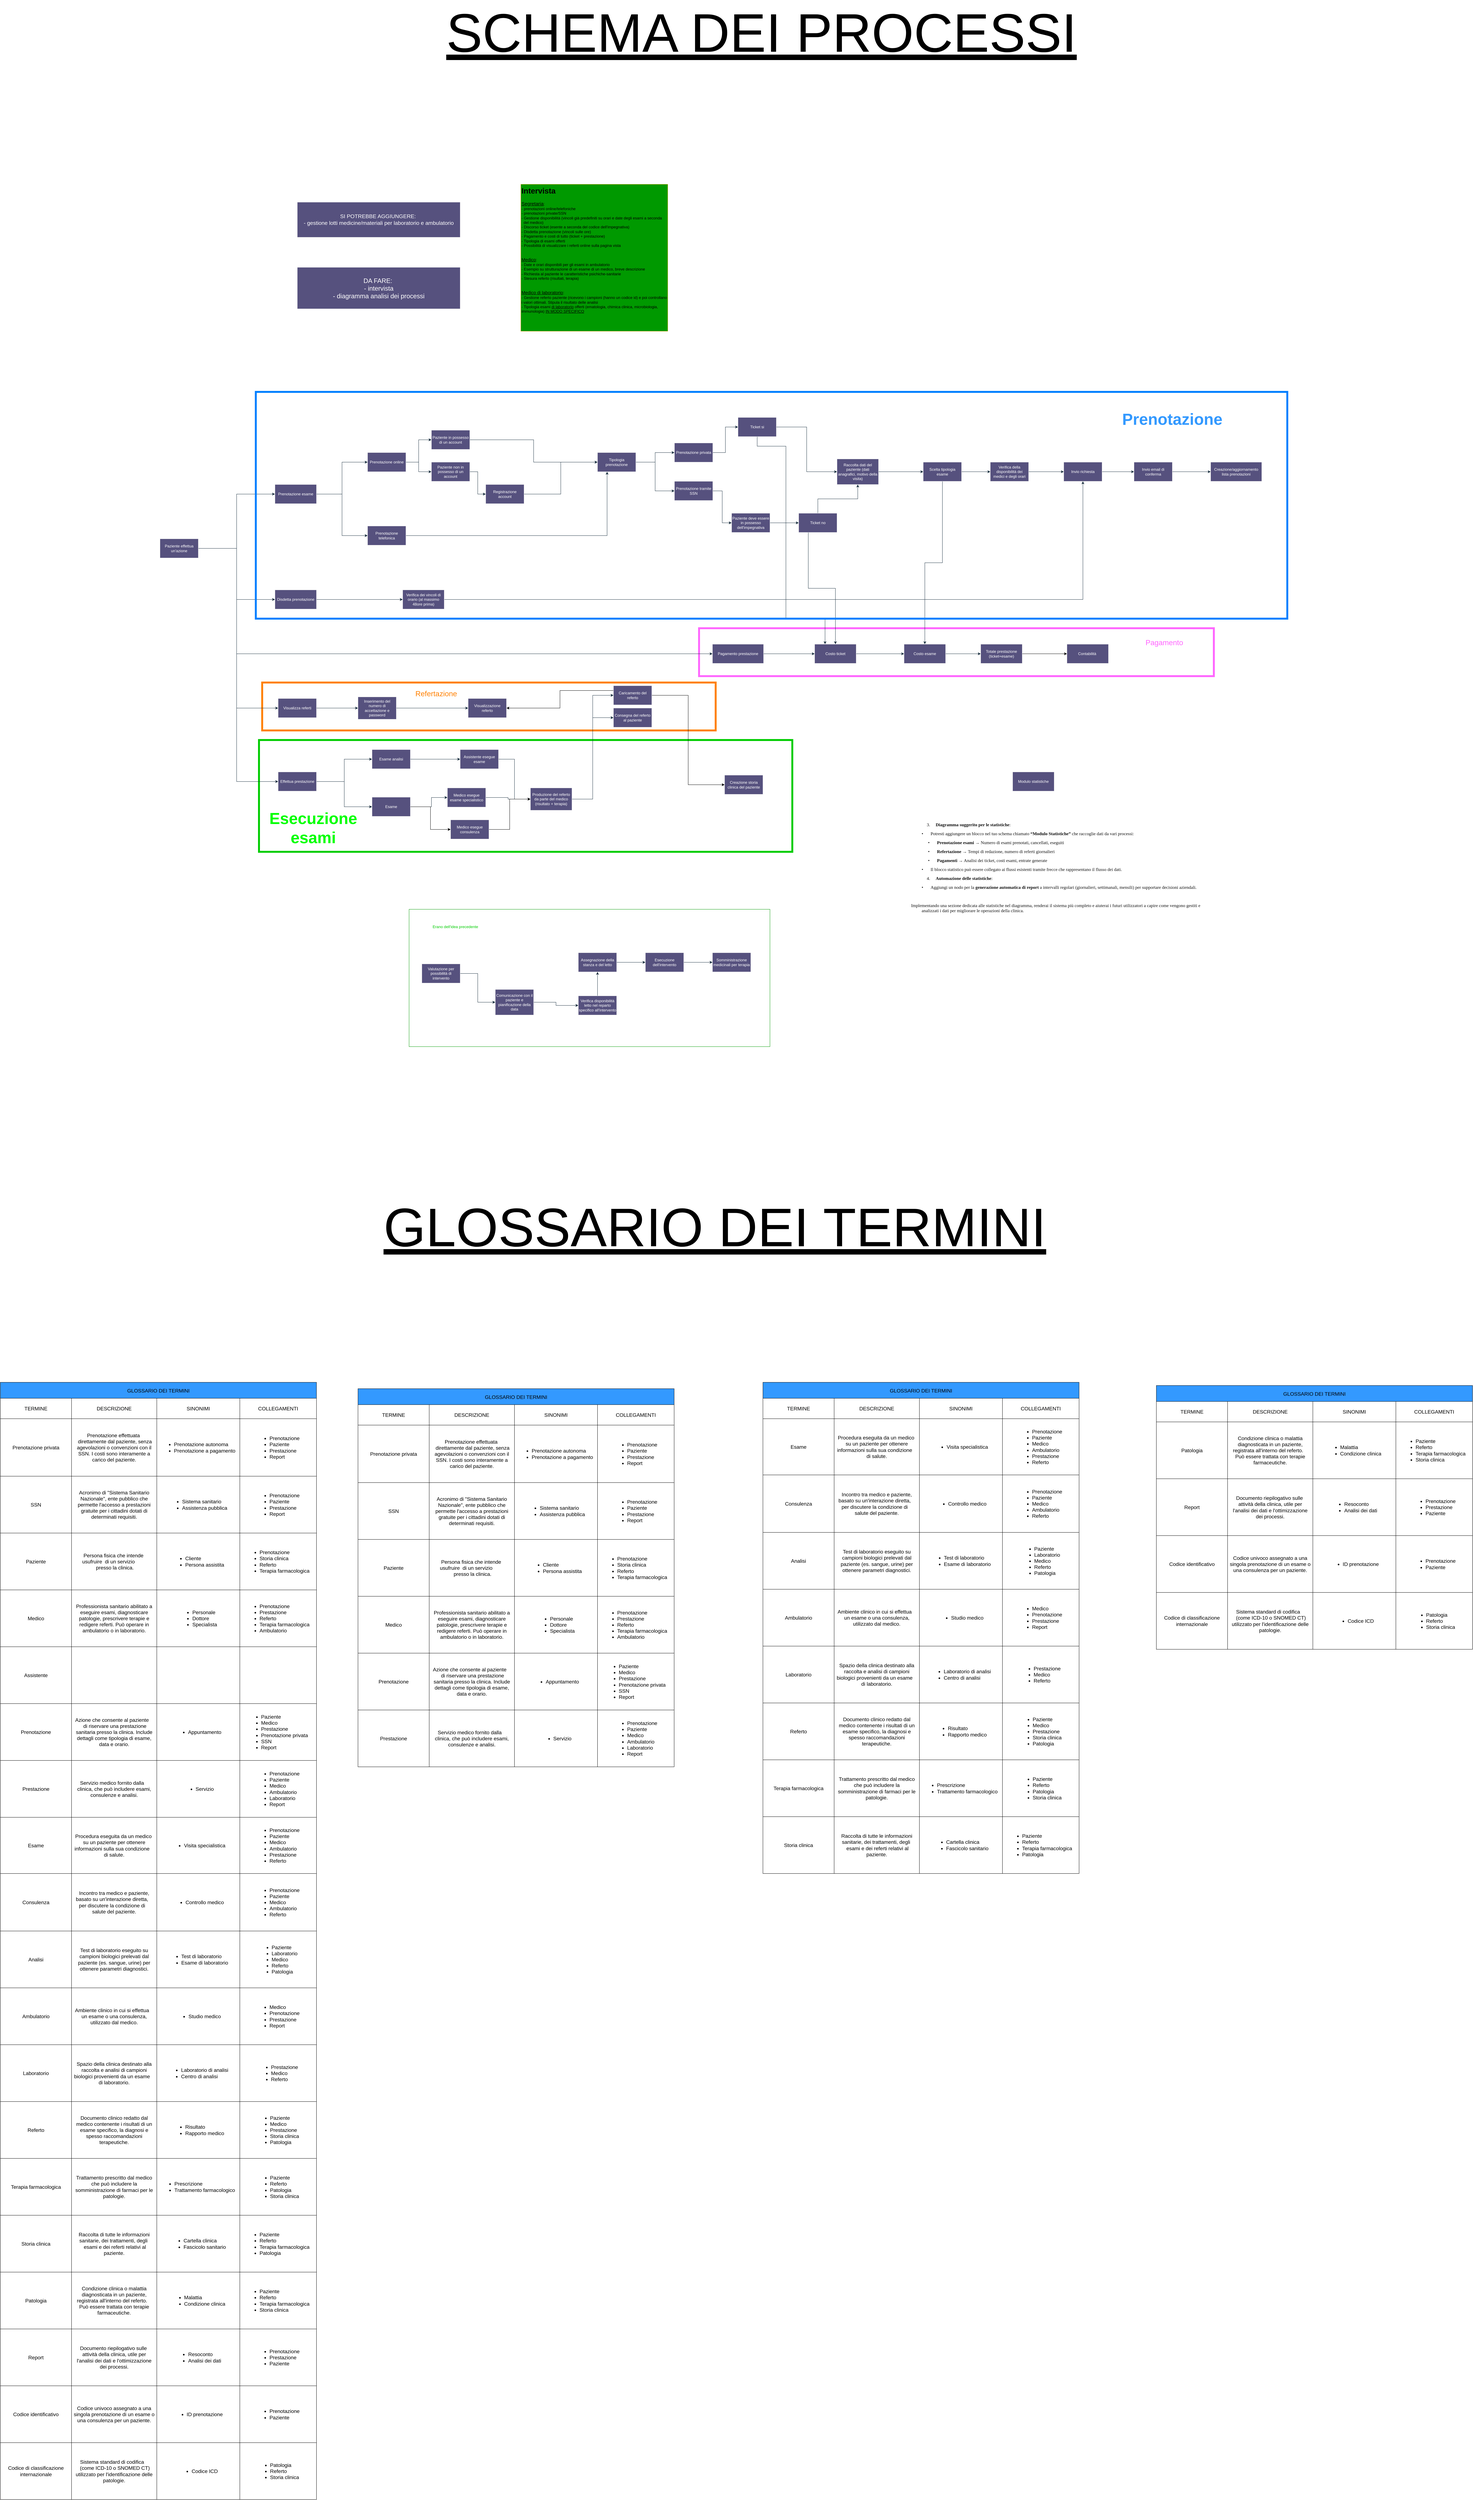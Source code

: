 <mxfile version="24.8.4">
  <diagram name="Pagina-1" id="3lH-unew0QHCKQf8BJHz">
    <mxGraphModel dx="4643" dy="3925" grid="1" gridSize="10" guides="1" tooltips="1" connect="1" arrows="1" fold="1" page="1" pageScale="1" pageWidth="827" pageHeight="1169" math="0" shadow="0">
      <root>
        <mxCell id="0" />
        <mxCell id="1" parent="0" />
        <mxCell id="-pbd2tuxrNDdwWP39WR3-24" value="" style="rounded=0;whiteSpace=wrap;html=1;fillColor=none;strokeColor=#FF66FF;strokeWidth=6;" vertex="1" parent="1">
          <mxGeometry x="1888" y="1240" width="1612" height="150" as="geometry" />
        </mxCell>
        <mxCell id="-pbd2tuxrNDdwWP39WR3-21" value="" style="rounded=0;whiteSpace=wrap;html=1;fillColor=none;strokeColor=#FF8000;strokeWidth=6;" vertex="1" parent="1">
          <mxGeometry x="520" y="1410" width="1420" height="150" as="geometry" />
        </mxCell>
        <mxCell id="-pbd2tuxrNDdwWP39WR3-19" value="" style="rounded=0;whiteSpace=wrap;html=1;fillColor=none;strokeColor=#00CC00;strokeWidth=6;glass=0;" vertex="1" parent="1">
          <mxGeometry x="510" y="1590" width="1670" height="350" as="geometry" />
        </mxCell>
        <mxCell id="WDLXAypAje4OOuT51dlW-1" value="&lt;font style=&quot;font-size: 20px;&quot;&gt;&lt;br&gt;&lt;/font&gt;&lt;div style=&quot;font-size: 20px;&quot;&gt;&lt;font style=&quot;font-size: 20px;&quot;&gt;DA FARE:&amp;nbsp;&lt;/font&gt;&lt;/div&gt;&lt;div style=&quot;font-size: 20px;&quot;&gt;&lt;font style=&quot;font-size: 20px;&quot;&gt;-&lt;span style=&quot;background-color: initial;&quot;&gt;&amp;nbsp;intervista&lt;/span&gt;&lt;/font&gt;&lt;/div&gt;&lt;div style=&quot;font-size: 20px;&quot;&gt;&lt;font style=&quot;font-size: 20px;&quot;&gt;- diagramma analisi dei processi&lt;br&gt;&lt;/font&gt;&lt;div style=&quot;&quot;&gt;&lt;br&gt;&lt;/div&gt;&lt;/div&gt;" style="text;html=1;align=center;verticalAlign=middle;whiteSpace=wrap;rounded=0;labelBackgroundColor=none;fontColor=#FFFFFF;fillColor=#56517E;strokeColor=#EEEEEE;" parent="1" vertex="1">
          <mxGeometry x="630" y="110" width="510" height="130" as="geometry" />
        </mxCell>
        <mxCell id="YYYCj6xVdQO4PE1L47ot-40" style="edgeStyle=orthogonalEdgeStyle;rounded=0;orthogonalLoop=1;jettySize=auto;html=1;entryX=0;entryY=0.5;entryDx=0;entryDy=0;strokeColor=#182E3E;" parent="1" source="WDLXAypAje4OOuT51dlW-2" target="YYYCj6xVdQO4PE1L47ot-37" edge="1">
          <mxGeometry relative="1" as="geometry" />
        </mxCell>
        <mxCell id="YYYCj6xVdQO4PE1L47ot-41" style="edgeStyle=orthogonalEdgeStyle;rounded=0;orthogonalLoop=1;jettySize=auto;html=1;entryX=0;entryY=0.5;entryDx=0;entryDy=0;strokeColor=#182E3E;" parent="1" source="WDLXAypAje4OOuT51dlW-2" target="YYYCj6xVdQO4PE1L47ot-30" edge="1">
          <mxGeometry relative="1" as="geometry" />
        </mxCell>
        <mxCell id="YYYCj6xVdQO4PE1L47ot-45" style="edgeStyle=orthogonalEdgeStyle;rounded=0;orthogonalLoop=1;jettySize=auto;html=1;entryX=0;entryY=0.5;entryDx=0;entryDy=0;strokeColor=#182E3E;" parent="1" source="WDLXAypAje4OOuT51dlW-2" target="YYYCj6xVdQO4PE1L47ot-42" edge="1">
          <mxGeometry relative="1" as="geometry">
            <Array as="points">
              <mxPoint x="440" y="990" />
              <mxPoint x="440" y="1320" />
            </Array>
          </mxGeometry>
        </mxCell>
        <mxCell id="YYYCj6xVdQO4PE1L47ot-57" style="edgeStyle=orthogonalEdgeStyle;rounded=0;orthogonalLoop=1;jettySize=auto;html=1;entryX=0;entryY=0.5;entryDx=0;entryDy=0;strokeColor=#182E3E;" parent="1" source="WDLXAypAje4OOuT51dlW-2" target="WDLXAypAje4OOuT51dlW-4" edge="1">
          <mxGeometry relative="1" as="geometry">
            <Array as="points">
              <mxPoint x="440" y="990" />
              <mxPoint x="440" y="1490" />
            </Array>
          </mxGeometry>
        </mxCell>
        <mxCell id="YYYCj6xVdQO4PE1L47ot-58" style="edgeStyle=orthogonalEdgeStyle;rounded=0;orthogonalLoop=1;jettySize=auto;html=1;entryX=0;entryY=0.5;entryDx=0;entryDy=0;strokeColor=#182E3E;" parent="1" source="WDLXAypAje4OOuT51dlW-2" target="WDLXAypAje4OOuT51dlW-41" edge="1">
          <mxGeometry relative="1" as="geometry">
            <Array as="points">
              <mxPoint x="440" y="990" />
              <mxPoint x="440" y="1720" />
            </Array>
          </mxGeometry>
        </mxCell>
        <mxCell id="WDLXAypAje4OOuT51dlW-2" value="Paziente effettua un&#39;azione" style="rounded=0;whiteSpace=wrap;html=1;labelBackgroundColor=none;fillColor=#56517E;strokeColor=#EEEEEE;fontColor=#FFFFFF;" parent="1" vertex="1">
          <mxGeometry x="200" y="960" width="120" height="60" as="geometry" />
        </mxCell>
        <mxCell id="WDLXAypAje4OOuT51dlW-14" style="edgeStyle=orthogonalEdgeStyle;rounded=0;orthogonalLoop=1;jettySize=auto;html=1;entryX=0;entryY=0.5;entryDx=0;entryDy=0;labelBackgroundColor=none;strokeColor=#182E3E;fontColor=default;" parent="1" source="WDLXAypAje4OOuT51dlW-3" target="WDLXAypAje4OOuT51dlW-6" edge="1">
          <mxGeometry relative="1" as="geometry" />
        </mxCell>
        <mxCell id="WDLXAypAje4OOuT51dlW-15" style="edgeStyle=orthogonalEdgeStyle;rounded=0;orthogonalLoop=1;jettySize=auto;html=1;entryX=0;entryY=0.5;entryDx=0;entryDy=0;labelBackgroundColor=none;strokeColor=#182E3E;fontColor=default;" parent="1" source="WDLXAypAje4OOuT51dlW-3" target="WDLXAypAje4OOuT51dlW-8" edge="1">
          <mxGeometry relative="1" as="geometry" />
        </mxCell>
        <mxCell id="WDLXAypAje4OOuT51dlW-3" value="Prenotazione online" style="rounded=0;whiteSpace=wrap;html=1;labelBackgroundColor=none;fillColor=#56517E;strokeColor=#EEEEEE;fontColor=#FFFFFF;" parent="1" vertex="1">
          <mxGeometry x="850" y="690" width="120" height="60" as="geometry" />
        </mxCell>
        <mxCell id="WDLXAypAje4OOuT51dlW-39" style="edgeStyle=orthogonalEdgeStyle;rounded=0;orthogonalLoop=1;jettySize=auto;html=1;entryX=0;entryY=0.5;entryDx=0;entryDy=0;labelBackgroundColor=none;strokeColor=#182E3E;fontColor=default;" parent="1" source="WDLXAypAje4OOuT51dlW-4" target="WDLXAypAje4OOuT51dlW-37" edge="1">
          <mxGeometry relative="1" as="geometry" />
        </mxCell>
        <mxCell id="WDLXAypAje4OOuT51dlW-4" value="Visualizza referti" style="rounded=0;whiteSpace=wrap;html=1;labelBackgroundColor=none;fillColor=#56517E;strokeColor=#EEEEEE;fontColor=#FFFFFF;" parent="1" vertex="1">
          <mxGeometry x="570" y="1460" width="120" height="60" as="geometry" />
        </mxCell>
        <mxCell id="YYYCj6xVdQO4PE1L47ot-36" style="edgeStyle=orthogonalEdgeStyle;rounded=0;orthogonalLoop=1;jettySize=auto;html=1;entryX=0.25;entryY=1;entryDx=0;entryDy=0;strokeColor=#182E3E;" parent="1" source="WDLXAypAje4OOuT51dlW-5" target="YYYCj6xVdQO4PE1L47ot-9" edge="1">
          <mxGeometry relative="1" as="geometry" />
        </mxCell>
        <mxCell id="WDLXAypAje4OOuT51dlW-5" value="Prenotazione telefonica" style="rounded=0;whiteSpace=wrap;html=1;labelBackgroundColor=none;fillColor=#56517E;strokeColor=#EEEEEE;fontColor=#FFFFFF;" parent="1" vertex="1">
          <mxGeometry x="850" y="920" width="120" height="60" as="geometry" />
        </mxCell>
        <mxCell id="YYYCj6xVdQO4PE1L47ot-10" style="edgeStyle=orthogonalEdgeStyle;rounded=0;orthogonalLoop=1;jettySize=auto;html=1;entryX=0;entryY=0.5;entryDx=0;entryDy=0;strokeColor=#182E3E;labelBackgroundColor=none;fontColor=default;" parent="1" source="WDLXAypAje4OOuT51dlW-6" target="YYYCj6xVdQO4PE1L47ot-9" edge="1">
          <mxGeometry relative="1" as="geometry" />
        </mxCell>
        <mxCell id="WDLXAypAje4OOuT51dlW-6" value="Paziente in possesso di un account" style="rounded=0;whiteSpace=wrap;html=1;labelBackgroundColor=none;fillColor=#56517E;strokeColor=#EEEEEE;fontColor=#FFFFFF;" parent="1" vertex="1">
          <mxGeometry x="1050" y="620" width="120" height="60" as="geometry" />
        </mxCell>
        <mxCell id="YYYCj6xVdQO4PE1L47ot-11" style="edgeStyle=orthogonalEdgeStyle;rounded=0;orthogonalLoop=1;jettySize=auto;html=1;entryX=0;entryY=0.5;entryDx=0;entryDy=0;strokeColor=#182E3E;labelBackgroundColor=none;fontColor=default;" parent="1" source="WDLXAypAje4OOuT51dlW-7" target="YYYCj6xVdQO4PE1L47ot-9" edge="1">
          <mxGeometry relative="1" as="geometry" />
        </mxCell>
        <mxCell id="WDLXAypAje4OOuT51dlW-7" value="Registrazione account" style="rounded=0;whiteSpace=wrap;html=1;labelBackgroundColor=none;fillColor=#56517E;strokeColor=#EEEEEE;fontColor=#FFFFFF;" parent="1" vertex="1">
          <mxGeometry x="1220" y="790" width="120" height="60" as="geometry" />
        </mxCell>
        <mxCell id="WDLXAypAje4OOuT51dlW-18" style="edgeStyle=orthogonalEdgeStyle;rounded=0;orthogonalLoop=1;jettySize=auto;html=1;entryX=0;entryY=0.5;entryDx=0;entryDy=0;labelBackgroundColor=none;strokeColor=#182E3E;fontColor=default;" parent="1" source="WDLXAypAje4OOuT51dlW-8" target="WDLXAypAje4OOuT51dlW-7" edge="1">
          <mxGeometry relative="1" as="geometry" />
        </mxCell>
        <mxCell id="WDLXAypAje4OOuT51dlW-8" value="Paziente non in possesso di un account" style="rounded=0;whiteSpace=wrap;html=1;labelBackgroundColor=none;fillColor=#56517E;strokeColor=#EEEEEE;fontColor=#FFFFFF;" parent="1" vertex="1">
          <mxGeometry x="1050" y="720" width="120" height="60" as="geometry" />
        </mxCell>
        <mxCell id="WDLXAypAje4OOuT51dlW-21" style="edgeStyle=orthogonalEdgeStyle;rounded=0;orthogonalLoop=1;jettySize=auto;html=1;entryX=0;entryY=0.5;entryDx=0;entryDy=0;labelBackgroundColor=none;strokeColor=#182E3E;fontColor=default;" parent="1" edge="1">
          <mxGeometry relative="1" as="geometry">
            <mxPoint x="1850" y="-90" as="sourcePoint" />
          </mxGeometry>
        </mxCell>
        <mxCell id="YYYCj6xVdQO4PE1L47ot-47" style="edgeStyle=orthogonalEdgeStyle;rounded=0;orthogonalLoop=1;jettySize=auto;html=1;entryX=0;entryY=0.5;entryDx=0;entryDy=0;strokeColor=#182E3E;" parent="1" source="WDLXAypAje4OOuT51dlW-9" target="YYYCj6xVdQO4PE1L47ot-46" edge="1">
          <mxGeometry relative="1" as="geometry" />
        </mxCell>
        <mxCell id="WDLXAypAje4OOuT51dlW-9" value="Raccolta dati del paziente (dati anagrafici, motivo della visita)" style="rounded=0;whiteSpace=wrap;html=1;labelBackgroundColor=none;fillColor=#56517E;strokeColor=#EEEEEE;fontColor=#FFFFFF;" parent="1" vertex="1">
          <mxGeometry x="2320" y="710" width="130" height="80" as="geometry" />
        </mxCell>
        <mxCell id="WDLXAypAje4OOuT51dlW-28" style="edgeStyle=orthogonalEdgeStyle;rounded=0;orthogonalLoop=1;jettySize=auto;html=1;entryX=0;entryY=0.5;entryDx=0;entryDy=0;labelBackgroundColor=none;strokeColor=#182E3E;fontColor=default;" parent="1" source="WDLXAypAje4OOuT51dlW-44" target="WDLXAypAje4OOuT51dlW-24" edge="1">
          <mxGeometry relative="1" as="geometry" />
        </mxCell>
        <mxCell id="YYYCj6xVdQO4PE1L47ot-76" style="edgeStyle=orthogonalEdgeStyle;rounded=0;orthogonalLoop=1;jettySize=auto;html=1;entryX=0;entryY=0.5;entryDx=0;entryDy=0;strokeColor=#182E3E;" parent="1" source="WDLXAypAje4OOuT51dlW-23" target="YYYCj6xVdQO4PE1L47ot-60" edge="1">
          <mxGeometry relative="1" as="geometry" />
        </mxCell>
        <mxCell id="WDLXAypAje4OOuT51dlW-23" value="Invio email di conferma" style="rounded=0;whiteSpace=wrap;html=1;labelBackgroundColor=none;fillColor=#56517E;strokeColor=#EEEEEE;fontColor=#FFFFFF;" parent="1" vertex="1">
          <mxGeometry x="3250" y="720" width="120" height="60" as="geometry" />
        </mxCell>
        <mxCell id="WDLXAypAje4OOuT51dlW-30" style="edgeStyle=orthogonalEdgeStyle;rounded=0;orthogonalLoop=1;jettySize=auto;html=1;entryX=0;entryY=0.5;entryDx=0;entryDy=0;labelBackgroundColor=none;strokeColor=#182E3E;fontColor=default;" parent="1" source="WDLXAypAje4OOuT51dlW-24" target="WDLXAypAje4OOuT51dlW-23" edge="1">
          <mxGeometry relative="1" as="geometry" />
        </mxCell>
        <mxCell id="WDLXAypAje4OOuT51dlW-24" value="Invio richiesta" style="rounded=0;whiteSpace=wrap;html=1;labelBackgroundColor=none;fillColor=#56517E;strokeColor=#EEEEEE;fontColor=#FFFFFF;" parent="1" vertex="1">
          <mxGeometry x="3030" y="720" width="120" height="60" as="geometry" />
        </mxCell>
        <mxCell id="YYYCj6xVdQO4PE1L47ot-28" style="edgeStyle=orthogonalEdgeStyle;rounded=0;orthogonalLoop=1;jettySize=auto;html=1;entryX=0;entryY=0.5;entryDx=0;entryDy=0;strokeColor=#182E3E;labelBackgroundColor=none;fontColor=default;" parent="1" source="WDLXAypAje4OOuT51dlW-25" target="YYYCj6xVdQO4PE1L47ot-21" edge="1">
          <mxGeometry relative="1" as="geometry" />
        </mxCell>
        <mxCell id="WDLXAypAje4OOuT51dlW-25" value="Paziente deve essere in possesso dell&#39;impegnativa" style="rounded=0;whiteSpace=wrap;html=1;labelBackgroundColor=none;fillColor=#56517E;strokeColor=#EEEEEE;fontColor=#FFFFFF;" parent="1" vertex="1">
          <mxGeometry x="1990" y="880" width="120" height="60" as="geometry" />
        </mxCell>
        <mxCell id="WDLXAypAje4OOuT51dlW-36" style="edgeStyle=orthogonalEdgeStyle;rounded=0;orthogonalLoop=1;jettySize=auto;html=1;entryX=0;entryY=0.5;entryDx=0;entryDy=0;labelBackgroundColor=none;strokeColor=#182E3E;fontColor=default;" parent="1" edge="1">
          <mxGeometry relative="1" as="geometry">
            <mxPoint x="1850" y="-90" as="sourcePoint" />
          </mxGeometry>
        </mxCell>
        <mxCell id="WDLXAypAje4OOuT51dlW-40" style="edgeStyle=orthogonalEdgeStyle;rounded=0;orthogonalLoop=1;jettySize=auto;html=1;entryX=0;entryY=0.5;entryDx=0;entryDy=0;labelBackgroundColor=none;strokeColor=#182E3E;fontColor=default;" parent="1" source="WDLXAypAje4OOuT51dlW-37" target="WDLXAypAje4OOuT51dlW-38" edge="1">
          <mxGeometry relative="1" as="geometry" />
        </mxCell>
        <mxCell id="WDLXAypAje4OOuT51dlW-37" value="Inserimento del numero di accettazione e password" style="rounded=0;whiteSpace=wrap;html=1;labelBackgroundColor=none;fillColor=#56517E;strokeColor=#EEEEEE;fontColor=#FFFFFF;" parent="1" vertex="1">
          <mxGeometry x="820" y="1455" width="120" height="70" as="geometry" />
        </mxCell>
        <mxCell id="WDLXAypAje4OOuT51dlW-38" value="Visualizzazione referto" style="rounded=0;whiteSpace=wrap;html=1;labelBackgroundColor=none;fillColor=#56517E;strokeColor=#EEEEEE;fontColor=#FFFFFF;" parent="1" vertex="1">
          <mxGeometry x="1165" y="1460" width="120" height="60" as="geometry" />
        </mxCell>
        <mxCell id="YYYCj6xVdQO4PE1L47ot-69" style="edgeStyle=orthogonalEdgeStyle;rounded=0;orthogonalLoop=1;jettySize=auto;html=1;entryX=0;entryY=0.5;entryDx=0;entryDy=0;strokeColor=#182E3E;" parent="1" source="WDLXAypAje4OOuT51dlW-41" target="YYYCj6xVdQO4PE1L47ot-67" edge="1">
          <mxGeometry relative="1" as="geometry" />
        </mxCell>
        <mxCell id="YYYCj6xVdQO4PE1L47ot-70" style="edgeStyle=orthogonalEdgeStyle;rounded=0;orthogonalLoop=1;jettySize=auto;html=1;entryX=0;entryY=0.5;entryDx=0;entryDy=0;strokeColor=#182E3E;" parent="1" source="WDLXAypAje4OOuT51dlW-41" target="YYYCj6xVdQO4PE1L47ot-68" edge="1">
          <mxGeometry relative="1" as="geometry" />
        </mxCell>
        <mxCell id="WDLXAypAje4OOuT51dlW-41" value="Effettua prestazione" style="rounded=0;whiteSpace=wrap;html=1;labelBackgroundColor=none;fillColor=#56517E;strokeColor=#EEEEEE;fontColor=#FFFFFF;" parent="1" vertex="1">
          <mxGeometry x="570" y="1690" width="120" height="60" as="geometry" />
        </mxCell>
        <mxCell id="WDLXAypAje4OOuT51dlW-55" style="edgeStyle=orthogonalEdgeStyle;rounded=0;orthogonalLoop=1;jettySize=auto;html=1;labelBackgroundColor=none;strokeColor=#182E3E;fontColor=default;entryX=0;entryY=0.5;entryDx=0;entryDy=0;" parent="1" source="WDLXAypAje4OOuT51dlW-42" target="WDLXAypAje4OOuT51dlW-52" edge="1">
          <mxGeometry relative="1" as="geometry" />
        </mxCell>
        <mxCell id="WDLXAypAje4OOuT51dlW-57" style="edgeStyle=orthogonalEdgeStyle;rounded=0;orthogonalLoop=1;jettySize=auto;html=1;entryX=0;entryY=0.5;entryDx=0;entryDy=0;labelBackgroundColor=none;strokeColor=#182E3E;fontColor=default;" parent="1" source="WDLXAypAje4OOuT51dlW-42" target="WDLXAypAje4OOuT51dlW-56" edge="1">
          <mxGeometry relative="1" as="geometry" />
        </mxCell>
        <mxCell id="WDLXAypAje4OOuT51dlW-42" value="Produzione del referto da parte del medico (risultato + terapia)" style="rounded=0;whiteSpace=wrap;html=1;labelBackgroundColor=none;fillColor=#56517E;strokeColor=#EEEEEE;fontColor=#FFFFFF;" parent="1" vertex="1">
          <mxGeometry x="1360" y="1740" width="130" height="70" as="geometry" />
        </mxCell>
        <mxCell id="WDLXAypAje4OOuT51dlW-44" value="Verifica della disponibilità dei medici e degli orari" style="rounded=0;whiteSpace=wrap;html=1;labelBackgroundColor=none;fillColor=#56517E;strokeColor=#EEEEEE;fontColor=#FFFFFF;" parent="1" vertex="1">
          <mxGeometry x="2800" y="720" width="120" height="60" as="geometry" />
        </mxCell>
        <mxCell id="-pbd2tuxrNDdwWP39WR3-10" style="edgeStyle=orthogonalEdgeStyle;rounded=0;orthogonalLoop=1;jettySize=auto;html=1;entryX=0;entryY=0.5;entryDx=0;entryDy=0;" edge="1" parent="1" source="WDLXAypAje4OOuT51dlW-52" target="-pbd2tuxrNDdwWP39WR3-9">
          <mxGeometry relative="1" as="geometry" />
        </mxCell>
        <mxCell id="-pbd2tuxrNDdwWP39WR3-22" style="edgeStyle=orthogonalEdgeStyle;rounded=0;orthogonalLoop=1;jettySize=auto;html=1;entryX=1;entryY=0.5;entryDx=0;entryDy=0;exitX=0;exitY=0.25;exitDx=0;exitDy=0;" edge="1" parent="1" source="WDLXAypAje4OOuT51dlW-52" target="WDLXAypAje4OOuT51dlW-38">
          <mxGeometry relative="1" as="geometry" />
        </mxCell>
        <mxCell id="WDLXAypAje4OOuT51dlW-52" value="Caricamento del referto" style="rounded=0;whiteSpace=wrap;html=1;labelBackgroundColor=none;fillColor=#56517E;strokeColor=#EEEEEE;fontColor=#FFFFFF;" parent="1" vertex="1">
          <mxGeometry x="1620" y="1420" width="120" height="60" as="geometry" />
        </mxCell>
        <mxCell id="WDLXAypAje4OOuT51dlW-56" value="Consegna del referto al paziente" style="rounded=0;whiteSpace=wrap;html=1;labelBackgroundColor=none;fillColor=#56517E;strokeColor=#EEEEEE;fontColor=#FFFFFF;" parent="1" vertex="1">
          <mxGeometry x="1620" y="1490" width="120" height="60" as="geometry" />
        </mxCell>
        <mxCell id="WDLXAypAje4OOuT51dlW-70" style="edgeStyle=orthogonalEdgeStyle;rounded=0;orthogonalLoop=1;jettySize=auto;html=1;entryX=0;entryY=0.5;entryDx=0;entryDy=0;labelBackgroundColor=none;strokeColor=#182E3E;fontColor=default;" parent="1" source="WDLXAypAje4OOuT51dlW-58" target="WDLXAypAje4OOuT51dlW-61" edge="1">
          <mxGeometry relative="1" as="geometry" />
        </mxCell>
        <mxCell id="WDLXAypAje4OOuT51dlW-58" value="Valutazione per possibilità di intervento" style="rounded=0;whiteSpace=wrap;html=1;labelBackgroundColor=none;fillColor=#56517E;strokeColor=#EEEEEE;fontColor=#FFFFFF;" parent="1" vertex="1">
          <mxGeometry x="1020" y="2291" width="120" height="60" as="geometry" />
        </mxCell>
        <mxCell id="WDLXAypAje4OOuT51dlW-71" style="edgeStyle=orthogonalEdgeStyle;rounded=0;orthogonalLoop=1;jettySize=auto;html=1;labelBackgroundColor=none;strokeColor=#182E3E;fontColor=default;" parent="1" source="WDLXAypAje4OOuT51dlW-61" target="WDLXAypAje4OOuT51dlW-64" edge="1">
          <mxGeometry relative="1" as="geometry" />
        </mxCell>
        <mxCell id="WDLXAypAje4OOuT51dlW-61" value="Comunicazione con il paziente e pianificazione della data" style="rounded=0;whiteSpace=wrap;html=1;labelBackgroundColor=none;fillColor=#56517E;strokeColor=#EEEEEE;fontColor=#FFFFFF;" parent="1" vertex="1">
          <mxGeometry x="1250" y="2371" width="120" height="80" as="geometry" />
        </mxCell>
        <mxCell id="WDLXAypAje4OOuT51dlW-73" style="edgeStyle=orthogonalEdgeStyle;rounded=0;orthogonalLoop=1;jettySize=auto;html=1;entryX=0;entryY=0.5;entryDx=0;entryDy=0;labelBackgroundColor=none;strokeColor=#182E3E;fontColor=default;" parent="1" source="WDLXAypAje4OOuT51dlW-63" target="WDLXAypAje4OOuT51dlW-66" edge="1">
          <mxGeometry relative="1" as="geometry" />
        </mxCell>
        <mxCell id="WDLXAypAje4OOuT51dlW-63" value="Assegnazione della stanza e del letto" style="rounded=0;whiteSpace=wrap;html=1;labelBackgroundColor=none;fillColor=#56517E;strokeColor=#EEEEEE;fontColor=#FFFFFF;" parent="1" vertex="1">
          <mxGeometry x="1510" y="2256" width="120" height="60" as="geometry" />
        </mxCell>
        <mxCell id="WDLXAypAje4OOuT51dlW-72" style="edgeStyle=orthogonalEdgeStyle;rounded=0;orthogonalLoop=1;jettySize=auto;html=1;entryX=0.5;entryY=1;entryDx=0;entryDy=0;labelBackgroundColor=none;strokeColor=#182E3E;fontColor=default;" parent="1" source="WDLXAypAje4OOuT51dlW-64" target="WDLXAypAje4OOuT51dlW-63" edge="1">
          <mxGeometry relative="1" as="geometry" />
        </mxCell>
        <mxCell id="WDLXAypAje4OOuT51dlW-64" value="Verifica disponibilità letto nel reparto specifico all&#39;intervento" style="rounded=0;whiteSpace=wrap;html=1;labelBackgroundColor=none;fillColor=#56517E;strokeColor=#EEEEEE;fontColor=#FFFFFF;" parent="1" vertex="1">
          <mxGeometry x="1510" y="2391" width="120" height="60" as="geometry" />
        </mxCell>
        <mxCell id="WDLXAypAje4OOuT51dlW-65" value="Somministrazione medicinali per terapia" style="rounded=0;whiteSpace=wrap;html=1;labelBackgroundColor=none;fillColor=#56517E;strokeColor=#EEEEEE;fontColor=#FFFFFF;" parent="1" vertex="1">
          <mxGeometry x="1930" y="2256" width="120" height="60" as="geometry" />
        </mxCell>
        <mxCell id="WDLXAypAje4OOuT51dlW-74" style="edgeStyle=orthogonalEdgeStyle;rounded=0;orthogonalLoop=1;jettySize=auto;html=1;labelBackgroundColor=none;strokeColor=#182E3E;fontColor=default;" parent="1" source="WDLXAypAje4OOuT51dlW-66" target="WDLXAypAje4OOuT51dlW-65" edge="1">
          <mxGeometry relative="1" as="geometry" />
        </mxCell>
        <mxCell id="WDLXAypAje4OOuT51dlW-66" value="Esecuzione dell&#39;intervento" style="rounded=0;whiteSpace=wrap;html=1;labelBackgroundColor=none;fillColor=#56517E;strokeColor=#EEEEEE;fontColor=#FFFFFF;" parent="1" vertex="1">
          <mxGeometry x="1720" y="2256" width="120" height="60" as="geometry" />
        </mxCell>
        <mxCell id="YYYCj6xVdQO4PE1L47ot-3" value="&lt;h1 style=&quot;margin-top: 0px;&quot;&gt;Intervista&lt;/h1&gt;&lt;div&gt;&lt;font style=&quot;font-size: 15px;&quot;&gt;&lt;u&gt;Segretaria&lt;/u&gt;&lt;/font&gt;&lt;font style=&quot;font-size: 13px;&quot;&gt;:&lt;/font&gt;&lt;br&gt;- prenotazioni online/telefoniche&lt;/div&gt;&lt;div&gt;- prenotazioni private/SSN&amp;nbsp;&lt;/div&gt;&lt;div&gt;- Gestione disponibilità (vincoli già predefiniti su orari e date degli esami a seconda&amp;nbsp; &amp;nbsp; &amp;nbsp;&amp;nbsp;&lt;span style=&quot;background-color: initial;&quot;&gt;del medico)&lt;/span&gt;&lt;/div&gt;&lt;div&gt;- Discorso ticket (esente a seconda del codice dell&#39;impegnativa)&amp;nbsp;&lt;/div&gt;&lt;div&gt;- Disdetta prenotazione (vincoli sulle ore)&lt;/div&gt;&lt;div&gt;- Pagamento e costi di tutto (ticket + prestazione)&lt;/div&gt;&lt;div&gt;- Tipologia di esami offerti&lt;/div&gt;&lt;div&gt;- Possibilità di visualizzare i referti online sulla pagina vista&lt;/div&gt;&lt;div&gt;&lt;br&gt;&lt;/div&gt;&lt;div&gt;&lt;br&gt;&lt;/div&gt;&lt;div style=&quot;&quot;&gt;&lt;font style=&quot;font-size: 14px;&quot;&gt;&lt;u&gt;Medico&lt;/u&gt;&lt;/font&gt;&lt;span style=&quot;font-size: 13px;&quot;&gt;:&lt;/span&gt;&lt;/div&gt;&lt;div&gt;- Date e orari disponibili per gli esami in ambulatorio&lt;/div&gt;&lt;div&gt;- Esempio su strutturazione di un esame di un medico, breve descrizione&lt;/div&gt;&lt;div&gt;- Richiesta al paziente le caratteristiche psichiche-sanitarie&lt;/div&gt;&lt;div&gt;- Stesura referto (risultati, terapia)&lt;/div&gt;&lt;div&gt;&lt;br&gt;&lt;/div&gt;&lt;div&gt;&lt;br&gt;&lt;/div&gt;&lt;div style=&quot;&quot;&gt;&lt;font style=&quot;font-size: 14px;&quot;&gt;&lt;u&gt;Medico di laboratorio&lt;/u&gt;&lt;/font&gt;&lt;span style=&quot;font-size: 13px;&quot;&gt;:&amp;nbsp;&lt;/span&gt;&lt;/div&gt;&lt;div&gt;- Gestione referto paziente (ricevono i campioni (hanno un codice id) e poi controllano i valori ottimali. Stipula il risultato delle analisi&lt;/div&gt;&lt;div&gt;- Tipologia esami &lt;u&gt;di laboratorio&lt;/u&gt; offerti (ematologia, chimica clinica, microbiologia, immunologia) &lt;u&gt;IN MODO SPECIFICO&lt;/u&gt;&lt;/div&gt;&lt;div&gt;&lt;br&gt;&lt;/div&gt;" style="text;html=1;whiteSpace=wrap;overflow=hidden;rounded=0;fillColor=#009900;strokeColor=#d79b00;labelBackgroundColor=none;" parent="1" vertex="1">
          <mxGeometry x="1330" y="-150" width="460" height="460" as="geometry" />
        </mxCell>
        <mxCell id="YYYCj6xVdQO4PE1L47ot-6" value="&lt;div style=&quot;font-size: 17px;&quot;&gt;&lt;font style=&quot;font-size: 17px;&quot;&gt;SI POTREBBE AGGIUNGERE:&amp;nbsp;&lt;/font&gt;&lt;/div&gt;&lt;div style=&quot;font-size: 17px;&quot;&gt;&lt;font style=&quot;font-size: 17px;&quot;&gt;-&lt;span style=&quot;background-color: initial;&quot;&gt;&amp;nbsp;gestione lotti medicine/materiali per laboratorio e ambulatorio&lt;/span&gt;&lt;/font&gt;&lt;/div&gt;" style="text;html=1;align=center;verticalAlign=middle;whiteSpace=wrap;rounded=0;labelBackgroundColor=none;fontColor=#FFFFFF;fillColor=#56517E;strokeColor=#EEEEEE;" parent="1" vertex="1">
          <mxGeometry x="630" y="-94" width="510" height="110" as="geometry" />
        </mxCell>
        <mxCell id="YYYCj6xVdQO4PE1L47ot-22" style="edgeStyle=orthogonalEdgeStyle;rounded=0;orthogonalLoop=1;jettySize=auto;html=1;entryX=0;entryY=0.5;entryDx=0;entryDy=0;strokeColor=#182E3E;labelBackgroundColor=none;fontColor=default;" parent="1" source="YYYCj6xVdQO4PE1L47ot-7" target="YYYCj6xVdQO4PE1L47ot-20" edge="1">
          <mxGeometry relative="1" as="geometry" />
        </mxCell>
        <mxCell id="YYYCj6xVdQO4PE1L47ot-7" value="Prenotazione privata" style="rounded=0;whiteSpace=wrap;html=1;labelBackgroundColor=none;fillColor=#56517E;strokeColor=#EEEEEE;fontColor=#FFFFFF;" parent="1" vertex="1">
          <mxGeometry x="1811" y="660" width="120" height="60" as="geometry" />
        </mxCell>
        <mxCell id="YYYCj6xVdQO4PE1L47ot-27" style="edgeStyle=orthogonalEdgeStyle;rounded=0;orthogonalLoop=1;jettySize=auto;html=1;entryX=0;entryY=0.5;entryDx=0;entryDy=0;strokeColor=#182E3E;labelBackgroundColor=none;fontColor=default;" parent="1" source="YYYCj6xVdQO4PE1L47ot-8" target="WDLXAypAje4OOuT51dlW-25" edge="1">
          <mxGeometry relative="1" as="geometry" />
        </mxCell>
        <mxCell id="YYYCj6xVdQO4PE1L47ot-8" value="Prenotazione tramite SSN" style="rounded=0;whiteSpace=wrap;html=1;labelBackgroundColor=none;fillColor=#56517E;strokeColor=#EEEEEE;fontColor=#FFFFFF;" parent="1" vertex="1">
          <mxGeometry x="1811" y="780" width="120" height="60" as="geometry" />
        </mxCell>
        <mxCell id="YYYCj6xVdQO4PE1L47ot-13" style="edgeStyle=orthogonalEdgeStyle;rounded=0;orthogonalLoop=1;jettySize=auto;html=1;entryX=0;entryY=0.5;entryDx=0;entryDy=0;strokeColor=#182E3E;labelBackgroundColor=none;fontColor=default;" parent="1" source="YYYCj6xVdQO4PE1L47ot-9" target="YYYCj6xVdQO4PE1L47ot-7" edge="1">
          <mxGeometry relative="1" as="geometry" />
        </mxCell>
        <mxCell id="YYYCj6xVdQO4PE1L47ot-14" style="edgeStyle=orthogonalEdgeStyle;rounded=0;orthogonalLoop=1;jettySize=auto;html=1;entryX=0;entryY=0.5;entryDx=0;entryDy=0;strokeColor=#182E3E;labelBackgroundColor=none;fontColor=default;" parent="1" source="YYYCj6xVdQO4PE1L47ot-9" target="YYYCj6xVdQO4PE1L47ot-8" edge="1">
          <mxGeometry relative="1" as="geometry" />
        </mxCell>
        <mxCell id="YYYCj6xVdQO4PE1L47ot-9" value="Tipologia prenotazione" style="rounded=0;whiteSpace=wrap;html=1;labelBackgroundColor=none;fillColor=#56517E;strokeColor=#EEEEEE;fontColor=#FFFFFF;" parent="1" vertex="1">
          <mxGeometry x="1570" y="690" width="120" height="60" as="geometry" />
        </mxCell>
        <mxCell id="YYYCj6xVdQO4PE1L47ot-24" style="edgeStyle=orthogonalEdgeStyle;rounded=0;orthogonalLoop=1;jettySize=auto;html=1;entryX=0;entryY=0.5;entryDx=0;entryDy=0;strokeColor=#182E3E;labelBackgroundColor=none;fontColor=default;" parent="1" source="YYYCj6xVdQO4PE1L47ot-20" target="WDLXAypAje4OOuT51dlW-9" edge="1">
          <mxGeometry relative="1" as="geometry" />
        </mxCell>
        <mxCell id="YYYCj6xVdQO4PE1L47ot-50" style="edgeStyle=orthogonalEdgeStyle;rounded=0;orthogonalLoop=1;jettySize=auto;html=1;entryX=0.25;entryY=0;entryDx=0;entryDy=0;strokeColor=#182E3E;exitX=0.5;exitY=1;exitDx=0;exitDy=0;" parent="1" source="YYYCj6xVdQO4PE1L47ot-20" target="YYYCj6xVdQO4PE1L47ot-44" edge="1">
          <mxGeometry relative="1" as="geometry">
            <mxPoint x="1993.75" y="670" as="sourcePoint" />
            <mxPoint x="2146.25" y="1350" as="targetPoint" />
            <Array as="points">
              <mxPoint x="2070" y="670" />
              <mxPoint x="2160" y="670" />
              <mxPoint x="2160" y="1210" />
              <mxPoint x="2282" y="1210" />
            </Array>
          </mxGeometry>
        </mxCell>
        <mxCell id="YYYCj6xVdQO4PE1L47ot-20" value="Ticket si" style="rounded=0;whiteSpace=wrap;html=1;labelBackgroundColor=none;fillColor=#56517E;strokeColor=#EEEEEE;fontColor=#FFFFFF;" parent="1" vertex="1">
          <mxGeometry x="2010" y="580" width="120" height="60" as="geometry" />
        </mxCell>
        <mxCell id="YYYCj6xVdQO4PE1L47ot-29" style="edgeStyle=orthogonalEdgeStyle;rounded=0;orthogonalLoop=1;jettySize=auto;html=1;entryX=0.5;entryY=1;entryDx=0;entryDy=0;strokeColor=#182E3E;labelBackgroundColor=none;fontColor=default;" parent="1" source="YYYCj6xVdQO4PE1L47ot-21" target="WDLXAypAje4OOuT51dlW-9" edge="1">
          <mxGeometry relative="1" as="geometry" />
        </mxCell>
        <mxCell id="YYYCj6xVdQO4PE1L47ot-51" style="edgeStyle=orthogonalEdgeStyle;rounded=0;orthogonalLoop=1;jettySize=auto;html=1;entryX=0.5;entryY=0;entryDx=0;entryDy=0;strokeColor=#182E3E;exitX=0.25;exitY=1;exitDx=0;exitDy=0;" parent="1" source="YYYCj6xVdQO4PE1L47ot-21" target="YYYCj6xVdQO4PE1L47ot-44" edge="1">
          <mxGeometry relative="1" as="geometry" />
        </mxCell>
        <mxCell id="YYYCj6xVdQO4PE1L47ot-21" value="Ticket no" style="rounded=0;whiteSpace=wrap;html=1;labelBackgroundColor=none;fillColor=#56517E;strokeColor=#EEEEEE;fontColor=#FFFFFF;" parent="1" vertex="1">
          <mxGeometry x="2200" y="880" width="120" height="60" as="geometry" />
        </mxCell>
        <mxCell id="YYYCj6xVdQO4PE1L47ot-33" style="edgeStyle=orthogonalEdgeStyle;rounded=0;orthogonalLoop=1;jettySize=auto;html=1;entryX=0;entryY=0.5;entryDx=0;entryDy=0;strokeColor=#182E3E;labelBackgroundColor=none;fontColor=default;" parent="1" source="YYYCj6xVdQO4PE1L47ot-30" target="YYYCj6xVdQO4PE1L47ot-32" edge="1">
          <mxGeometry relative="1" as="geometry" />
        </mxCell>
        <mxCell id="YYYCj6xVdQO4PE1L47ot-30" value="Disdetta prenotazione" style="rounded=0;whiteSpace=wrap;html=1;labelBackgroundColor=none;fillColor=#56517E;strokeColor=#EEEEEE;fontColor=#FFFFFF;" parent="1" vertex="1">
          <mxGeometry x="560" y="1120" width="130" height="60" as="geometry" />
        </mxCell>
        <mxCell id="YYYCj6xVdQO4PE1L47ot-34" style="edgeStyle=orthogonalEdgeStyle;rounded=0;orthogonalLoop=1;jettySize=auto;html=1;entryX=0.5;entryY=1;entryDx=0;entryDy=0;strokeColor=#182E3E;labelBackgroundColor=none;fontColor=default;" parent="1" source="YYYCj6xVdQO4PE1L47ot-32" target="WDLXAypAje4OOuT51dlW-24" edge="1">
          <mxGeometry relative="1" as="geometry" />
        </mxCell>
        <mxCell id="YYYCj6xVdQO4PE1L47ot-32" value="Verifica dei vincoli di orario (al massimo 48ore prima)" style="rounded=0;whiteSpace=wrap;html=1;labelBackgroundColor=none;fillColor=#56517E;strokeColor=#EEEEEE;fontColor=#FFFFFF;" parent="1" vertex="1">
          <mxGeometry x="960" y="1120" width="130" height="60" as="geometry" />
        </mxCell>
        <mxCell id="YYYCj6xVdQO4PE1L47ot-38" style="edgeStyle=orthogonalEdgeStyle;rounded=0;orthogonalLoop=1;jettySize=auto;html=1;entryX=0;entryY=0.5;entryDx=0;entryDy=0;strokeColor=#182E3E;" parent="1" source="YYYCj6xVdQO4PE1L47ot-37" target="WDLXAypAje4OOuT51dlW-3" edge="1">
          <mxGeometry relative="1" as="geometry" />
        </mxCell>
        <mxCell id="YYYCj6xVdQO4PE1L47ot-39" style="edgeStyle=orthogonalEdgeStyle;rounded=0;orthogonalLoop=1;jettySize=auto;html=1;entryX=0;entryY=0.5;entryDx=0;entryDy=0;strokeColor=#182E3E;" parent="1" source="YYYCj6xVdQO4PE1L47ot-37" target="WDLXAypAje4OOuT51dlW-5" edge="1">
          <mxGeometry relative="1" as="geometry" />
        </mxCell>
        <mxCell id="YYYCj6xVdQO4PE1L47ot-37" value="Prenotazione esame" style="rounded=0;whiteSpace=wrap;html=1;labelBackgroundColor=none;fillColor=#56517E;strokeColor=#EEEEEE;fontColor=#FFFFFF;" parent="1" vertex="1">
          <mxGeometry x="560" y="790" width="130" height="60" as="geometry" />
        </mxCell>
        <mxCell id="YYYCj6xVdQO4PE1L47ot-52" style="edgeStyle=orthogonalEdgeStyle;rounded=0;orthogonalLoop=1;jettySize=auto;html=1;entryX=0;entryY=0.5;entryDx=0;entryDy=0;strokeColor=#182E3E;" parent="1" source="YYYCj6xVdQO4PE1L47ot-42" target="YYYCj6xVdQO4PE1L47ot-44" edge="1">
          <mxGeometry relative="1" as="geometry" />
        </mxCell>
        <mxCell id="YYYCj6xVdQO4PE1L47ot-42" value="Pagamento prestazione" style="rounded=0;whiteSpace=wrap;html=1;labelBackgroundColor=none;fillColor=#56517E;strokeColor=#EEEEEE;fontColor=#FFFFFF;" parent="1" vertex="1">
          <mxGeometry x="1930" y="1290" width="160" height="60" as="geometry" />
        </mxCell>
        <mxCell id="YYYCj6xVdQO4PE1L47ot-56" style="edgeStyle=orthogonalEdgeStyle;rounded=0;orthogonalLoop=1;jettySize=auto;html=1;entryX=0;entryY=0.5;entryDx=0;entryDy=0;strokeColor=#182E3E;" parent="1" source="YYYCj6xVdQO4PE1L47ot-43" target="YYYCj6xVdQO4PE1L47ot-55" edge="1">
          <mxGeometry relative="1" as="geometry" />
        </mxCell>
        <mxCell id="YYYCj6xVdQO4PE1L47ot-43" value="Costo esame" style="rounded=0;whiteSpace=wrap;html=1;labelBackgroundColor=none;fillColor=#56517E;strokeColor=#EEEEEE;fontColor=#FFFFFF;" parent="1" vertex="1">
          <mxGeometry x="2530" y="1290" width="130" height="60" as="geometry" />
        </mxCell>
        <mxCell id="YYYCj6xVdQO4PE1L47ot-53" style="edgeStyle=orthogonalEdgeStyle;rounded=0;orthogonalLoop=1;jettySize=auto;html=1;entryX=0;entryY=0.5;entryDx=0;entryDy=0;strokeColor=#182E3E;" parent="1" source="YYYCj6xVdQO4PE1L47ot-44" target="YYYCj6xVdQO4PE1L47ot-43" edge="1">
          <mxGeometry relative="1" as="geometry" />
        </mxCell>
        <mxCell id="YYYCj6xVdQO4PE1L47ot-44" value="Costo ticket" style="rounded=0;whiteSpace=wrap;html=1;labelBackgroundColor=none;fillColor=#56517E;strokeColor=#EEEEEE;fontColor=#FFFFFF;" parent="1" vertex="1">
          <mxGeometry x="2250" y="1290" width="130" height="60" as="geometry" />
        </mxCell>
        <mxCell id="YYYCj6xVdQO4PE1L47ot-48" style="edgeStyle=orthogonalEdgeStyle;rounded=0;orthogonalLoop=1;jettySize=auto;html=1;entryX=0;entryY=0.5;entryDx=0;entryDy=0;strokeColor=#182E3E;" parent="1" source="YYYCj6xVdQO4PE1L47ot-46" target="WDLXAypAje4OOuT51dlW-44" edge="1">
          <mxGeometry relative="1" as="geometry" />
        </mxCell>
        <mxCell id="YYYCj6xVdQO4PE1L47ot-54" style="edgeStyle=orthogonalEdgeStyle;rounded=0;orthogonalLoop=1;jettySize=auto;html=1;entryX=0.5;entryY=0;entryDx=0;entryDy=0;strokeColor=#182E3E;" parent="1" source="YYYCj6xVdQO4PE1L47ot-46" target="YYYCj6xVdQO4PE1L47ot-43" edge="1">
          <mxGeometry relative="1" as="geometry" />
        </mxCell>
        <mxCell id="YYYCj6xVdQO4PE1L47ot-46" value="Scelta tipologia esame" style="rounded=0;whiteSpace=wrap;html=1;labelBackgroundColor=none;fillColor=#56517E;strokeColor=#EEEEEE;fontColor=#FFFFFF;" parent="1" vertex="1">
          <mxGeometry x="2590" y="720" width="120" height="60" as="geometry" />
        </mxCell>
        <mxCell id="-pbd2tuxrNDdwWP39WR3-15" style="edgeStyle=orthogonalEdgeStyle;rounded=0;orthogonalLoop=1;jettySize=auto;html=1;entryX=0;entryY=0.5;entryDx=0;entryDy=0;" edge="1" parent="1" source="YYYCj6xVdQO4PE1L47ot-55" target="-pbd2tuxrNDdwWP39WR3-14">
          <mxGeometry relative="1" as="geometry" />
        </mxCell>
        <mxCell id="YYYCj6xVdQO4PE1L47ot-55" value="Totale prestazione&lt;div&gt;(ticket+esame)&lt;/div&gt;" style="rounded=0;whiteSpace=wrap;html=1;labelBackgroundColor=none;fillColor=#56517E;strokeColor=#EEEEEE;fontColor=#FFFFFF;" parent="1" vertex="1">
          <mxGeometry x="2770" y="1290" width="130" height="60" as="geometry" />
        </mxCell>
        <mxCell id="YYYCj6xVdQO4PE1L47ot-60" value="Creazione/aggiornamento lista prenotazioni" style="rounded=0;whiteSpace=wrap;html=1;labelBackgroundColor=none;fillColor=#56517E;strokeColor=#EEEEEE;fontColor=#FFFFFF;" parent="1" vertex="1">
          <mxGeometry x="3490" y="720" width="160" height="60" as="geometry" />
        </mxCell>
        <mxCell id="YYYCj6xVdQO4PE1L47ot-66" style="edgeStyle=orthogonalEdgeStyle;rounded=0;orthogonalLoop=1;jettySize=auto;html=1;entryX=0;entryY=0.5;entryDx=0;entryDy=0;strokeColor=#182E3E;" parent="1" source="YYYCj6xVdQO4PE1L47ot-64" target="WDLXAypAje4OOuT51dlW-42" edge="1">
          <mxGeometry relative="1" as="geometry" />
        </mxCell>
        <mxCell id="YYYCj6xVdQO4PE1L47ot-64" value="Assistente esegue esame" style="rounded=0;whiteSpace=wrap;html=1;labelBackgroundColor=none;fillColor=#56517E;strokeColor=#EEEEEE;fontColor=#FFFFFF;" parent="1" vertex="1">
          <mxGeometry x="1140" y="1620" width="120" height="60" as="geometry" />
        </mxCell>
        <mxCell id="YYYCj6xVdQO4PE1L47ot-72" style="edgeStyle=orthogonalEdgeStyle;rounded=0;orthogonalLoop=1;jettySize=auto;html=1;entryX=0;entryY=0.5;entryDx=0;entryDy=0;strokeColor=#182E3E;" parent="1" source="YYYCj6xVdQO4PE1L47ot-67" target="YYYCj6xVdQO4PE1L47ot-64" edge="1">
          <mxGeometry relative="1" as="geometry" />
        </mxCell>
        <mxCell id="YYYCj6xVdQO4PE1L47ot-67" value="Esame analisi" style="rounded=0;whiteSpace=wrap;html=1;labelBackgroundColor=none;fillColor=#56517E;strokeColor=#EEEEEE;fontColor=#FFFFFF;" parent="1" vertex="1">
          <mxGeometry x="864" y="1620" width="120" height="60" as="geometry" />
        </mxCell>
        <mxCell id="YYYCj6xVdQO4PE1L47ot-80" style="edgeStyle=orthogonalEdgeStyle;rounded=0;orthogonalLoop=1;jettySize=auto;html=1;entryX=0;entryY=0.5;entryDx=0;entryDy=0;strokeColor=#182E3E;" parent="1" source="YYYCj6xVdQO4PE1L47ot-68" target="YYYCj6xVdQO4PE1L47ot-79" edge="1">
          <mxGeometry relative="1" as="geometry">
            <Array as="points">
              <mxPoint x="1050" y="1799" />
              <mxPoint x="1050" y="1770" />
            </Array>
          </mxGeometry>
        </mxCell>
        <mxCell id="-pbd2tuxrNDdwWP39WR3-12" style="edgeStyle=orthogonalEdgeStyle;rounded=0;orthogonalLoop=1;jettySize=auto;html=1;entryX=0;entryY=0.5;entryDx=0;entryDy=0;" edge="1" parent="1" source="YYYCj6xVdQO4PE1L47ot-68" target="-pbd2tuxrNDdwWP39WR3-11">
          <mxGeometry relative="1" as="geometry" />
        </mxCell>
        <mxCell id="YYYCj6xVdQO4PE1L47ot-68" value="Esame" style="rounded=0;whiteSpace=wrap;html=1;labelBackgroundColor=none;fillColor=#56517E;strokeColor=#EEEEEE;fontColor=#FFFFFF;" parent="1" vertex="1">
          <mxGeometry x="864" y="1769" width="120" height="60" as="geometry" />
        </mxCell>
        <mxCell id="YYYCj6xVdQO4PE1L47ot-77" value="" style="rounded=0;whiteSpace=wrap;html=1;strokeColor=#009900;fontColor=#FFFFFF;fillColor=none;" parent="1" vertex="1">
          <mxGeometry x="980" y="2120" width="1130" height="430" as="geometry" />
        </mxCell>
        <mxCell id="YYYCj6xVdQO4PE1L47ot-78" value="&lt;font color=&quot;#00cc00&quot;&gt;Erano dell&#39;idea precedente&lt;/font&gt;" style="text;html=1;align=center;verticalAlign=middle;whiteSpace=wrap;rounded=0;fontColor=#FFFFFF;" parent="1" vertex="1">
          <mxGeometry x="1030" y="2160" width="190" height="30" as="geometry" />
        </mxCell>
        <mxCell id="YYYCj6xVdQO4PE1L47ot-81" style="edgeStyle=orthogonalEdgeStyle;rounded=0;orthogonalLoop=1;jettySize=auto;html=1;entryX=0;entryY=0.5;entryDx=0;entryDy=0;strokeColor=#182E3E;" parent="1" source="YYYCj6xVdQO4PE1L47ot-79" target="WDLXAypAje4OOuT51dlW-42" edge="1">
          <mxGeometry relative="1" as="geometry" />
        </mxCell>
        <mxCell id="YYYCj6xVdQO4PE1L47ot-79" value="Medico esegue esame specialistico" style="rounded=0;whiteSpace=wrap;html=1;labelBackgroundColor=none;fillColor=#56517E;strokeColor=#EEEEEE;fontColor=#FFFFFF;" parent="1" vertex="1">
          <mxGeometry x="1100" y="1740" width="120" height="60" as="geometry" />
        </mxCell>
        <object label="GLOSSARIO DEI TERMINI" paziente="ciao&#xa;" id="H3Aa7NIQB_YZa1znCMak-14">
          <mxCell style="shape=table;startSize=50;container=1;collapsible=0;childLayout=tableLayout;strokeColor=default;fontSize=16;fillColor=#3399FF;movable=1;resizable=1;rotatable=1;deletable=1;editable=1;locked=0;connectable=1;" parent="1" vertex="1">
            <mxGeometry x="-300" y="3601" width="990" height="3498" as="geometry" />
          </mxCell>
        </object>
        <mxCell id="H3Aa7NIQB_YZa1znCMak-15" value="" style="shape=tableRow;horizontal=0;startSize=0;swimlaneHead=0;swimlaneBody=0;strokeColor=inherit;top=0;left=0;bottom=0;right=0;collapsible=0;dropTarget=0;fillColor=none;points=[[0,0.5],[1,0.5]];portConstraint=eastwest;fontSize=16;" parent="H3Aa7NIQB_YZa1znCMak-14" vertex="1">
          <mxGeometry y="50" width="990" height="64" as="geometry" />
        </mxCell>
        <mxCell id="H3Aa7NIQB_YZa1znCMak-16" value="TERMINE" style="shape=partialRectangle;html=1;whiteSpace=wrap;connectable=0;strokeColor=inherit;overflow=hidden;fillColor=none;top=0;left=0;bottom=0;right=0;pointerEvents=1;fontSize=16;" parent="H3Aa7NIQB_YZa1znCMak-15" vertex="1">
          <mxGeometry width="223" height="64" as="geometry">
            <mxRectangle width="223" height="64" as="alternateBounds" />
          </mxGeometry>
        </mxCell>
        <mxCell id="H3Aa7NIQB_YZa1znCMak-17" value="DESCRIZIONE" style="shape=partialRectangle;html=1;whiteSpace=wrap;connectable=0;strokeColor=inherit;overflow=hidden;fillColor=none;top=0;left=0;bottom=0;right=0;pointerEvents=1;fontSize=16;" parent="H3Aa7NIQB_YZa1znCMak-15" vertex="1">
          <mxGeometry x="223" width="267" height="64" as="geometry">
            <mxRectangle width="267" height="64" as="alternateBounds" />
          </mxGeometry>
        </mxCell>
        <mxCell id="H3Aa7NIQB_YZa1znCMak-18" value="SINONIMI" style="shape=partialRectangle;html=1;whiteSpace=wrap;connectable=0;strokeColor=inherit;overflow=hidden;fillColor=none;top=0;left=0;bottom=0;right=0;pointerEvents=1;fontSize=16;" parent="H3Aa7NIQB_YZa1znCMak-15" vertex="1">
          <mxGeometry x="490" width="260" height="64" as="geometry">
            <mxRectangle width="260" height="64" as="alternateBounds" />
          </mxGeometry>
        </mxCell>
        <mxCell id="H3Aa7NIQB_YZa1znCMak-53" value="COLLEGAMENTI" style="shape=partialRectangle;html=1;whiteSpace=wrap;connectable=0;strokeColor=inherit;overflow=hidden;fillColor=none;top=0;left=0;bottom=0;right=0;pointerEvents=1;fontSize=16;" parent="H3Aa7NIQB_YZa1znCMak-15" vertex="1">
          <mxGeometry x="750" width="240" height="64" as="geometry">
            <mxRectangle width="240" height="64" as="alternateBounds" />
          </mxGeometry>
        </mxCell>
        <mxCell id="H3Aa7NIQB_YZa1znCMak-19" value="" style="shape=tableRow;horizontal=0;startSize=0;swimlaneHead=0;swimlaneBody=0;strokeColor=inherit;top=0;left=0;bottom=0;right=0;collapsible=0;dropTarget=0;fillColor=none;points=[[0,0.5],[1,0.5]];portConstraint=eastwest;fontSize=16;" parent="H3Aa7NIQB_YZa1znCMak-14" vertex="1">
          <mxGeometry y="114" width="990" height="180" as="geometry" />
        </mxCell>
        <mxCell id="H3Aa7NIQB_YZa1znCMak-20" value="Prenotazione privata" style="shape=partialRectangle;html=1;whiteSpace=wrap;connectable=0;strokeColor=inherit;overflow=hidden;fillColor=none;top=0;left=0;bottom=0;right=0;pointerEvents=1;fontSize=16;" parent="H3Aa7NIQB_YZa1znCMak-19" vertex="1">
          <mxGeometry width="223" height="180" as="geometry">
            <mxRectangle width="223" height="180" as="alternateBounds" />
          </mxGeometry>
        </mxCell>
        <mxCell id="H3Aa7NIQB_YZa1znCMak-21" value="&lt;div style=&quot;&quot;&gt;&lt;span style=&quot;background-color: initial;&quot;&gt;Prenotazione effettuata&amp;nbsp; &amp;nbsp;direttamente dal paziente, senza agevolazioni o convenzioni con il SSN. I costi sono interamente a carico del paziente.&lt;/span&gt;&lt;/div&gt;" style="shape=partialRectangle;html=1;whiteSpace=wrap;connectable=0;strokeColor=inherit;overflow=hidden;fillColor=none;top=0;left=0;bottom=0;right=0;pointerEvents=1;fontSize=16;align=center;" parent="H3Aa7NIQB_YZa1znCMak-19" vertex="1">
          <mxGeometry x="223" width="267" height="180" as="geometry">
            <mxRectangle width="267" height="180" as="alternateBounds" />
          </mxGeometry>
        </mxCell>
        <mxCell id="H3Aa7NIQB_YZa1znCMak-22" value="&lt;ul&gt;&lt;li style=&quot;text-align: justify;&quot;&gt;Prenotazione autonoma&lt;/li&gt;&lt;li style=&quot;text-align: justify;&quot;&gt;Prenotazione a pagamento&lt;/li&gt;&lt;/ul&gt;" style="shape=partialRectangle;html=1;whiteSpace=wrap;connectable=0;strokeColor=inherit;overflow=hidden;fillColor=none;top=0;left=0;bottom=0;right=0;pointerEvents=1;fontSize=16;align=center;" parent="H3Aa7NIQB_YZa1znCMak-19" vertex="1">
          <mxGeometry x="490" width="260" height="180" as="geometry">
            <mxRectangle width="260" height="180" as="alternateBounds" />
          </mxGeometry>
        </mxCell>
        <mxCell id="H3Aa7NIQB_YZa1znCMak-54" value="&lt;ul&gt;&lt;li style=&quot;text-align: justify;&quot;&gt;Prenotazione&lt;/li&gt;&lt;li style=&quot;text-align: justify;&quot;&gt;Paziente&lt;/li&gt;&lt;li style=&quot;text-align: justify;&quot;&gt;Prestazione&lt;/li&gt;&lt;li style=&quot;text-align: justify;&quot;&gt;Report&lt;/li&gt;&lt;/ul&gt;" style="shape=partialRectangle;html=1;whiteSpace=wrap;connectable=0;strokeColor=inherit;overflow=hidden;fillColor=none;top=0;left=0;bottom=0;right=0;pointerEvents=1;fontSize=16;" parent="H3Aa7NIQB_YZa1znCMak-19" vertex="1">
          <mxGeometry x="750" width="240" height="180" as="geometry">
            <mxRectangle width="240" height="180" as="alternateBounds" />
          </mxGeometry>
        </mxCell>
        <mxCell id="H3Aa7NIQB_YZa1znCMak-23" value="" style="shape=tableRow;horizontal=0;startSize=0;swimlaneHead=0;swimlaneBody=0;strokeColor=inherit;top=0;left=0;bottom=0;right=0;collapsible=0;dropTarget=0;fillColor=none;points=[[0,0.5],[1,0.5]];portConstraint=eastwest;fontSize=16;" parent="H3Aa7NIQB_YZa1znCMak-14" vertex="1">
          <mxGeometry y="294" width="990" height="178" as="geometry" />
        </mxCell>
        <mxCell id="H3Aa7NIQB_YZa1znCMak-25" value="SSN" style="shape=partialRectangle;html=1;whiteSpace=wrap;connectable=0;strokeColor=inherit;overflow=hidden;fillColor=none;top=0;left=0;bottom=0;right=0;pointerEvents=1;fontSize=16;" parent="H3Aa7NIQB_YZa1znCMak-23" vertex="1">
          <mxGeometry width="223" height="178" as="geometry">
            <mxRectangle width="223" height="178" as="alternateBounds" />
          </mxGeometry>
        </mxCell>
        <mxCell id="H3Aa7NIQB_YZa1znCMak-24" value="Acronimo di &quot;Sistema Sanitario Nazionale&quot;, ente pubblico che permette l&#39;accesso a prestazioni gratuite per i cittadini dotati di determinati requisiti." style="shape=partialRectangle;html=1;whiteSpace=wrap;connectable=0;strokeColor=inherit;overflow=hidden;fillColor=none;top=0;left=0;bottom=0;right=0;pointerEvents=1;fontSize=16;" parent="H3Aa7NIQB_YZa1znCMak-23" vertex="1">
          <mxGeometry x="223" width="267" height="178" as="geometry">
            <mxRectangle width="267" height="178" as="alternateBounds" />
          </mxGeometry>
        </mxCell>
        <mxCell id="H3Aa7NIQB_YZa1znCMak-26" value="&lt;ul&gt;&lt;li style=&quot;text-align: justify;&quot;&gt;Sistema sanitario&lt;/li&gt;&lt;li style=&quot;text-align: justify;&quot;&gt;Assistenza pubblica&lt;/li&gt;&lt;/ul&gt;" style="shape=partialRectangle;html=1;whiteSpace=wrap;connectable=0;strokeColor=inherit;overflow=hidden;fillColor=none;top=0;left=0;bottom=0;right=0;pointerEvents=1;fontSize=16;align=center;" parent="H3Aa7NIQB_YZa1znCMak-23" vertex="1">
          <mxGeometry x="490" width="260" height="178" as="geometry">
            <mxRectangle width="260" height="178" as="alternateBounds" />
          </mxGeometry>
        </mxCell>
        <mxCell id="H3Aa7NIQB_YZa1znCMak-55" value="&lt;ul&gt;&lt;li style=&quot;text-align: justify;&quot;&gt;Prenotazione&lt;/li&gt;&lt;li style=&quot;text-align: justify;&quot;&gt;Paziente&lt;/li&gt;&lt;li style=&quot;text-align: justify;&quot;&gt;Prestazione&lt;/li&gt;&lt;li style=&quot;text-align: justify;&quot;&gt;Report&lt;/li&gt;&lt;/ul&gt;" style="shape=partialRectangle;html=1;whiteSpace=wrap;connectable=0;strokeColor=inherit;overflow=hidden;fillColor=none;top=0;left=0;bottom=0;right=0;pointerEvents=1;fontSize=16;" parent="H3Aa7NIQB_YZa1znCMak-23" vertex="1">
          <mxGeometry x="750" width="240" height="178" as="geometry">
            <mxRectangle width="240" height="178" as="alternateBounds" />
          </mxGeometry>
        </mxCell>
        <mxCell id="H3Aa7NIQB_YZa1znCMak-66" style="shape=tableRow;horizontal=0;startSize=0;swimlaneHead=0;swimlaneBody=0;strokeColor=inherit;top=0;left=0;bottom=0;right=0;collapsible=0;dropTarget=0;fillColor=none;points=[[0,0.5],[1,0.5]];portConstraint=eastwest;fontSize=16;" parent="H3Aa7NIQB_YZa1znCMak-14" vertex="1">
          <mxGeometry y="472" width="990" height="178" as="geometry" />
        </mxCell>
        <mxCell id="H3Aa7NIQB_YZa1znCMak-67" value="Paziente" style="shape=partialRectangle;html=1;whiteSpace=wrap;connectable=0;strokeColor=inherit;overflow=hidden;fillColor=none;top=0;left=0;bottom=0;right=0;pointerEvents=1;fontSize=16;" parent="H3Aa7NIQB_YZa1znCMak-66" vertex="1">
          <mxGeometry width="223" height="178" as="geometry">
            <mxRectangle width="223" height="178" as="alternateBounds" />
          </mxGeometry>
        </mxCell>
        <mxCell id="H3Aa7NIQB_YZa1znCMak-68" value="Persona fisica che intende&amp;nbsp; &amp;nbsp;usufruire&amp;nbsp; di un servizio&amp;nbsp; &amp;nbsp; &amp;nbsp; &amp;nbsp; &amp;nbsp; &amp;nbsp;presso la clinica." style="shape=partialRectangle;html=1;whiteSpace=wrap;connectable=0;strokeColor=inherit;overflow=hidden;fillColor=none;top=0;left=0;bottom=0;right=0;pointerEvents=1;fontSize=16;align=center;" parent="H3Aa7NIQB_YZa1znCMak-66" vertex="1">
          <mxGeometry x="223" width="267" height="178" as="geometry">
            <mxRectangle width="267" height="178" as="alternateBounds" />
          </mxGeometry>
        </mxCell>
        <mxCell id="H3Aa7NIQB_YZa1znCMak-69" value="&lt;ul&gt;&lt;li style=&quot;text-align: justify;&quot;&gt;Cliente&lt;/li&gt;&lt;li style=&quot;text-align: justify;&quot;&gt;Persona assistita&lt;/li&gt;&lt;/ul&gt;" style="shape=partialRectangle;html=1;whiteSpace=wrap;connectable=0;strokeColor=inherit;overflow=hidden;fillColor=none;top=0;left=0;bottom=0;right=0;pointerEvents=1;fontSize=16;" parent="H3Aa7NIQB_YZa1znCMak-66" vertex="1">
          <mxGeometry x="490" width="260" height="178" as="geometry">
            <mxRectangle width="260" height="178" as="alternateBounds" />
          </mxGeometry>
        </mxCell>
        <mxCell id="H3Aa7NIQB_YZa1znCMak-70" value="&lt;ul&gt;&lt;li style=&quot;text-align: justify;&quot;&gt;Prenotazione&lt;/li&gt;&lt;li style=&quot;text-align: justify;&quot;&gt;Storia clinica&lt;/li&gt;&lt;li style=&quot;text-align: justify;&quot;&gt;Referto&lt;/li&gt;&lt;li style=&quot;text-align: justify;&quot;&gt;Terapia farmacologica&lt;/li&gt;&lt;/ul&gt;" style="shape=partialRectangle;html=1;whiteSpace=wrap;connectable=0;strokeColor=inherit;overflow=hidden;fillColor=none;top=0;left=0;bottom=0;right=0;pointerEvents=1;fontSize=16;" parent="H3Aa7NIQB_YZa1znCMak-66" vertex="1">
          <mxGeometry x="750" width="240" height="178" as="geometry">
            <mxRectangle width="240" height="178" as="alternateBounds" />
          </mxGeometry>
        </mxCell>
        <mxCell id="H3Aa7NIQB_YZa1znCMak-71" style="shape=tableRow;horizontal=0;startSize=0;swimlaneHead=0;swimlaneBody=0;strokeColor=inherit;top=0;left=0;bottom=0;right=0;collapsible=0;dropTarget=0;fillColor=none;points=[[0,0.5],[1,0.5]];portConstraint=eastwest;fontSize=16;" parent="H3Aa7NIQB_YZa1znCMak-14" vertex="1">
          <mxGeometry y="650" width="990" height="178" as="geometry" />
        </mxCell>
        <mxCell id="H3Aa7NIQB_YZa1znCMak-72" value="Medico" style="shape=partialRectangle;html=1;whiteSpace=wrap;connectable=0;strokeColor=inherit;overflow=hidden;fillColor=none;top=0;left=0;bottom=0;right=0;pointerEvents=1;fontSize=16;" parent="H3Aa7NIQB_YZa1znCMak-71" vertex="1">
          <mxGeometry width="223" height="178" as="geometry">
            <mxRectangle width="223" height="178" as="alternateBounds" />
          </mxGeometry>
        </mxCell>
        <mxCell id="H3Aa7NIQB_YZa1znCMak-73" value="Professionista sanitario abilitato a eseguire esami, diagnosticare patologie, prescrivere terapie e redigere referti. Può operare in ambulatorio o in laboratorio." style="shape=partialRectangle;html=1;whiteSpace=wrap;connectable=0;strokeColor=inherit;overflow=hidden;fillColor=none;top=0;left=0;bottom=0;right=0;pointerEvents=1;fontSize=16;" parent="H3Aa7NIQB_YZa1znCMak-71" vertex="1">
          <mxGeometry x="223" width="267" height="178" as="geometry">
            <mxRectangle width="267" height="178" as="alternateBounds" />
          </mxGeometry>
        </mxCell>
        <mxCell id="H3Aa7NIQB_YZa1znCMak-74" value="&lt;ul&gt;&lt;li style=&quot;text-align: justify;&quot;&gt;Personale&lt;/li&gt;&lt;li style=&quot;text-align: justify;&quot;&gt;Dottore&lt;/li&gt;&lt;li style=&quot;text-align: justify;&quot;&gt;Specialista&lt;/li&gt;&lt;/ul&gt;" style="shape=partialRectangle;html=1;whiteSpace=wrap;connectable=0;strokeColor=inherit;overflow=hidden;fillColor=none;top=0;left=0;bottom=0;right=0;pointerEvents=1;fontSize=16;" parent="H3Aa7NIQB_YZa1znCMak-71" vertex="1">
          <mxGeometry x="490" width="260" height="178" as="geometry">
            <mxRectangle width="260" height="178" as="alternateBounds" />
          </mxGeometry>
        </mxCell>
        <mxCell id="H3Aa7NIQB_YZa1znCMak-75" value="&lt;ul&gt;&lt;li style=&quot;text-align: justify;&quot;&gt;Prenotazione&lt;/li&gt;&lt;li style=&quot;text-align: justify;&quot;&gt;Prestazione&lt;/li&gt;&lt;li style=&quot;text-align: justify;&quot;&gt;Referto&lt;/li&gt;&lt;li style=&quot;text-align: justify;&quot;&gt;Terapia farmacologica&lt;/li&gt;&lt;li style=&quot;text-align: justify;&quot;&gt;Ambulatorio&lt;/li&gt;&lt;/ul&gt;" style="shape=partialRectangle;html=1;whiteSpace=wrap;connectable=0;strokeColor=inherit;overflow=hidden;fillColor=none;top=0;left=0;bottom=0;right=0;pointerEvents=1;fontSize=16;" parent="H3Aa7NIQB_YZa1znCMak-71" vertex="1">
          <mxGeometry x="750" width="240" height="178" as="geometry">
            <mxRectangle width="240" height="178" as="alternateBounds" />
          </mxGeometry>
        </mxCell>
        <mxCell id="-pbd2tuxrNDdwWP39WR3-1" style="shape=tableRow;horizontal=0;startSize=0;swimlaneHead=0;swimlaneBody=0;strokeColor=inherit;top=0;left=0;bottom=0;right=0;collapsible=0;dropTarget=0;fillColor=none;points=[[0,0.5],[1,0.5]];portConstraint=eastwest;fontSize=16;" vertex="1" parent="H3Aa7NIQB_YZa1znCMak-14">
          <mxGeometry y="828" width="990" height="178" as="geometry" />
        </mxCell>
        <mxCell id="-pbd2tuxrNDdwWP39WR3-2" value="Assistente" style="shape=partialRectangle;html=1;whiteSpace=wrap;connectable=0;strokeColor=inherit;overflow=hidden;fillColor=none;top=0;left=0;bottom=0;right=0;pointerEvents=1;fontSize=16;" vertex="1" parent="-pbd2tuxrNDdwWP39WR3-1">
          <mxGeometry width="223" height="178" as="geometry">
            <mxRectangle width="223" height="178" as="alternateBounds" />
          </mxGeometry>
        </mxCell>
        <mxCell id="-pbd2tuxrNDdwWP39WR3-3" style="shape=partialRectangle;html=1;whiteSpace=wrap;connectable=0;strokeColor=inherit;overflow=hidden;fillColor=none;top=0;left=0;bottom=0;right=0;pointerEvents=1;fontSize=16;" vertex="1" parent="-pbd2tuxrNDdwWP39WR3-1">
          <mxGeometry x="223" width="267" height="178" as="geometry">
            <mxRectangle width="267" height="178" as="alternateBounds" />
          </mxGeometry>
        </mxCell>
        <mxCell id="-pbd2tuxrNDdwWP39WR3-4" style="shape=partialRectangle;html=1;whiteSpace=wrap;connectable=0;strokeColor=inherit;overflow=hidden;fillColor=none;top=0;left=0;bottom=0;right=0;pointerEvents=1;fontSize=16;" vertex="1" parent="-pbd2tuxrNDdwWP39WR3-1">
          <mxGeometry x="490" width="260" height="178" as="geometry">
            <mxRectangle width="260" height="178" as="alternateBounds" />
          </mxGeometry>
        </mxCell>
        <mxCell id="-pbd2tuxrNDdwWP39WR3-5" style="shape=partialRectangle;html=1;whiteSpace=wrap;connectable=0;strokeColor=inherit;overflow=hidden;fillColor=none;top=0;left=0;bottom=0;right=0;pointerEvents=1;fontSize=16;" vertex="1" parent="-pbd2tuxrNDdwWP39WR3-1">
          <mxGeometry x="750" width="240" height="178" as="geometry">
            <mxRectangle width="240" height="178" as="alternateBounds" />
          </mxGeometry>
        </mxCell>
        <mxCell id="H3Aa7NIQB_YZa1znCMak-76" style="shape=tableRow;horizontal=0;startSize=0;swimlaneHead=0;swimlaneBody=0;strokeColor=inherit;top=0;left=0;bottom=0;right=0;collapsible=0;dropTarget=0;fillColor=none;points=[[0,0.5],[1,0.5]];portConstraint=eastwest;fontSize=16;" parent="H3Aa7NIQB_YZa1znCMak-14" vertex="1">
          <mxGeometry y="1006" width="990" height="178" as="geometry" />
        </mxCell>
        <mxCell id="H3Aa7NIQB_YZa1znCMak-77" value="Prenotazione" style="shape=partialRectangle;html=1;whiteSpace=wrap;connectable=0;strokeColor=inherit;overflow=hidden;fillColor=none;top=0;left=0;bottom=0;right=0;pointerEvents=1;fontSize=16;" parent="H3Aa7NIQB_YZa1znCMak-76" vertex="1">
          <mxGeometry width="223" height="178" as="geometry">
            <mxRectangle width="223" height="178" as="alternateBounds" />
          </mxGeometry>
        </mxCell>
        <mxCell id="H3Aa7NIQB_YZa1znCMak-78" value="Azione che consente al paziente&amp;nbsp; &amp;nbsp; &amp;nbsp;di riservare una prestazione sanitaria presso la clinica. Include dettagli come tipologia di esame, data e orario." style="shape=partialRectangle;html=1;whiteSpace=wrap;connectable=0;strokeColor=inherit;overflow=hidden;fillColor=none;top=0;left=0;bottom=0;right=0;pointerEvents=1;fontSize=16;" parent="H3Aa7NIQB_YZa1znCMak-76" vertex="1">
          <mxGeometry x="223" width="267" height="178" as="geometry">
            <mxRectangle width="267" height="178" as="alternateBounds" />
          </mxGeometry>
        </mxCell>
        <mxCell id="H3Aa7NIQB_YZa1znCMak-79" value="&lt;ul&gt;&lt;li style=&quot;text-align: justify;&quot;&gt;Appuntamento&lt;/li&gt;&lt;/ul&gt;" style="shape=partialRectangle;html=1;whiteSpace=wrap;connectable=0;strokeColor=inherit;overflow=hidden;fillColor=none;top=0;left=0;bottom=0;right=0;pointerEvents=1;fontSize=16;" parent="H3Aa7NIQB_YZa1znCMak-76" vertex="1">
          <mxGeometry x="490" width="260" height="178" as="geometry">
            <mxRectangle width="260" height="178" as="alternateBounds" />
          </mxGeometry>
        </mxCell>
        <mxCell id="H3Aa7NIQB_YZa1znCMak-80" value="&lt;ul&gt;&lt;li style=&quot;text-align: justify;&quot;&gt;Paziente&lt;/li&gt;&lt;li style=&quot;text-align: justify;&quot;&gt;Medico&lt;/li&gt;&lt;li style=&quot;text-align: justify;&quot;&gt;Prestazione&lt;/li&gt;&lt;li style=&quot;text-align: justify;&quot;&gt;Prenotazione privata&lt;/li&gt;&lt;li style=&quot;text-align: justify;&quot;&gt;SSN&lt;/li&gt;&lt;li style=&quot;text-align: justify;&quot;&gt;Report&lt;/li&gt;&lt;/ul&gt;" style="shape=partialRectangle;html=1;whiteSpace=wrap;connectable=0;strokeColor=inherit;overflow=hidden;fillColor=none;top=0;left=0;bottom=0;right=0;pointerEvents=1;fontSize=16;" parent="H3Aa7NIQB_YZa1znCMak-76" vertex="1">
          <mxGeometry x="750" width="240" height="178" as="geometry">
            <mxRectangle width="240" height="178" as="alternateBounds" />
          </mxGeometry>
        </mxCell>
        <mxCell id="H3Aa7NIQB_YZa1znCMak-81" style="shape=tableRow;horizontal=0;startSize=0;swimlaneHead=0;swimlaneBody=0;strokeColor=inherit;top=0;left=0;bottom=0;right=0;collapsible=0;dropTarget=0;fillColor=none;points=[[0,0.5],[1,0.5]];portConstraint=eastwest;fontSize=16;" parent="H3Aa7NIQB_YZa1znCMak-14" vertex="1">
          <mxGeometry y="1184" width="990" height="178" as="geometry" />
        </mxCell>
        <mxCell id="H3Aa7NIQB_YZa1znCMak-82" value="Prestazione" style="shape=partialRectangle;html=1;whiteSpace=wrap;connectable=0;strokeColor=inherit;overflow=hidden;fillColor=none;top=0;left=0;bottom=0;right=0;pointerEvents=1;fontSize=16;" parent="H3Aa7NIQB_YZa1znCMak-81" vertex="1">
          <mxGeometry width="223" height="178" as="geometry">
            <mxRectangle width="223" height="178" as="alternateBounds" />
          </mxGeometry>
        </mxCell>
        <mxCell id="H3Aa7NIQB_YZa1znCMak-83" value="Servizio medico fornito dalla&amp;nbsp; &amp;nbsp; clinica, che può includere esami, consulenze e analisi." style="shape=partialRectangle;html=1;whiteSpace=wrap;connectable=0;strokeColor=inherit;overflow=hidden;fillColor=none;top=0;left=0;bottom=0;right=0;pointerEvents=1;fontSize=16;" parent="H3Aa7NIQB_YZa1znCMak-81" vertex="1">
          <mxGeometry x="223" width="267" height="178" as="geometry">
            <mxRectangle width="267" height="178" as="alternateBounds" />
          </mxGeometry>
        </mxCell>
        <mxCell id="H3Aa7NIQB_YZa1znCMak-84" value="&lt;ul&gt;&lt;li&gt;Servizio&lt;/li&gt;&lt;/ul&gt;" style="shape=partialRectangle;html=1;whiteSpace=wrap;connectable=0;strokeColor=inherit;overflow=hidden;fillColor=none;top=0;left=0;bottom=0;right=0;pointerEvents=1;fontSize=16;" parent="H3Aa7NIQB_YZa1znCMak-81" vertex="1">
          <mxGeometry x="490" width="260" height="178" as="geometry">
            <mxRectangle width="260" height="178" as="alternateBounds" />
          </mxGeometry>
        </mxCell>
        <mxCell id="H3Aa7NIQB_YZa1znCMak-85" value="&lt;ul&gt;&lt;li style=&quot;text-align: justify;&quot;&gt;Prenotazione&lt;/li&gt;&lt;li style=&quot;text-align: justify;&quot;&gt;Paziente&lt;/li&gt;&lt;li style=&quot;text-align: justify;&quot;&gt;Medico&lt;/li&gt;&lt;li style=&quot;text-align: justify;&quot;&gt;Ambulatorio&lt;/li&gt;&lt;li style=&quot;text-align: justify;&quot;&gt;Laboratorio&lt;/li&gt;&lt;li style=&quot;text-align: justify;&quot;&gt;Report&lt;/li&gt;&lt;/ul&gt;" style="shape=partialRectangle;html=1;whiteSpace=wrap;connectable=0;strokeColor=inherit;overflow=hidden;fillColor=none;top=0;left=0;bottom=0;right=0;pointerEvents=1;fontSize=16;" parent="H3Aa7NIQB_YZa1znCMak-81" vertex="1">
          <mxGeometry x="750" width="240" height="178" as="geometry">
            <mxRectangle width="240" height="178" as="alternateBounds" />
          </mxGeometry>
        </mxCell>
        <mxCell id="H3Aa7NIQB_YZa1znCMak-86" style="shape=tableRow;horizontal=0;startSize=0;swimlaneHead=0;swimlaneBody=0;strokeColor=inherit;top=0;left=0;bottom=0;right=0;collapsible=0;dropTarget=0;fillColor=none;points=[[0,0.5],[1,0.5]];portConstraint=eastwest;fontSize=16;" parent="H3Aa7NIQB_YZa1znCMak-14" vertex="1">
          <mxGeometry y="1362" width="990" height="176" as="geometry" />
        </mxCell>
        <mxCell id="H3Aa7NIQB_YZa1znCMak-87" value="Esame" style="shape=partialRectangle;html=1;whiteSpace=wrap;connectable=1;strokeColor=inherit;overflow=hidden;fillColor=none;top=0;left=0;bottom=0;right=0;pointerEvents=1;fontSize=16;movable=1;resizable=1;rotatable=1;deletable=1;editable=1;locked=0;" parent="H3Aa7NIQB_YZa1znCMak-86" vertex="1">
          <mxGeometry width="223" height="176" as="geometry">
            <mxRectangle width="223" height="176" as="alternateBounds" />
          </mxGeometry>
        </mxCell>
        <mxCell id="H3Aa7NIQB_YZa1znCMak-88" value="Procedura eseguita da un medico&amp;nbsp; su un paziente per ottenere informazioni sulla sua condizione&amp;nbsp; &amp;nbsp; di salute." style="shape=partialRectangle;html=1;whiteSpace=wrap;connectable=1;strokeColor=inherit;overflow=hidden;fillColor=none;top=0;left=0;bottom=0;right=0;pointerEvents=1;fontSize=16;movable=1;resizable=1;rotatable=1;deletable=1;editable=1;locked=0;" parent="H3Aa7NIQB_YZa1znCMak-86" vertex="1">
          <mxGeometry x="223" width="267" height="176" as="geometry">
            <mxRectangle width="267" height="176" as="alternateBounds" />
          </mxGeometry>
        </mxCell>
        <mxCell id="H3Aa7NIQB_YZa1znCMak-89" value="&lt;ul&gt;&lt;li&gt;Visita specialistica&lt;/li&gt;&lt;/ul&gt;" style="shape=partialRectangle;html=1;whiteSpace=wrap;connectable=1;strokeColor=inherit;overflow=hidden;fillColor=none;top=0;left=0;bottom=0;right=0;pointerEvents=1;fontSize=16;movable=1;resizable=1;rotatable=1;deletable=1;editable=1;locked=0;" parent="H3Aa7NIQB_YZa1znCMak-86" vertex="1">
          <mxGeometry x="490" width="260" height="176" as="geometry">
            <mxRectangle width="260" height="176" as="alternateBounds" />
          </mxGeometry>
        </mxCell>
        <mxCell id="H3Aa7NIQB_YZa1znCMak-90" value="&lt;ul&gt;&lt;li style=&quot;text-align: justify;&quot;&gt;Prenotazione&lt;/li&gt;&lt;li style=&quot;text-align: justify;&quot;&gt;Paziente&lt;/li&gt;&lt;li style=&quot;text-align: justify;&quot;&gt;Medico&lt;/li&gt;&lt;li style=&quot;text-align: justify;&quot;&gt;Ambulatorio&lt;/li&gt;&lt;li style=&quot;text-align: justify;&quot;&gt;Prestazione&lt;/li&gt;&lt;li style=&quot;text-align: justify;&quot;&gt;Referto&lt;/li&gt;&lt;/ul&gt;" style="shape=partialRectangle;html=1;whiteSpace=wrap;connectable=1;strokeColor=inherit;overflow=hidden;fillColor=none;top=0;left=0;bottom=0;right=0;pointerEvents=1;fontSize=16;movable=1;resizable=1;rotatable=1;deletable=1;editable=1;locked=0;" parent="H3Aa7NIQB_YZa1znCMak-86" vertex="1">
          <mxGeometry x="750" width="240" height="176" as="geometry">
            <mxRectangle width="240" height="176" as="alternateBounds" />
          </mxGeometry>
        </mxCell>
        <mxCell id="H3Aa7NIQB_YZa1znCMak-91" style="shape=tableRow;horizontal=0;startSize=0;swimlaneHead=0;swimlaneBody=0;strokeColor=inherit;top=0;left=0;bottom=0;right=0;collapsible=0;dropTarget=0;fillColor=none;points=[[0,0.5],[1,0.5]];portConstraint=eastwest;fontSize=16;" parent="H3Aa7NIQB_YZa1znCMak-14" vertex="1">
          <mxGeometry y="1538" width="990" height="180" as="geometry" />
        </mxCell>
        <mxCell id="H3Aa7NIQB_YZa1znCMak-92" value="Consulenza" style="shape=partialRectangle;html=1;whiteSpace=wrap;connectable=0;strokeColor=inherit;overflow=hidden;fillColor=none;top=0;left=0;bottom=0;right=0;pointerEvents=1;fontSize=16;" parent="H3Aa7NIQB_YZa1znCMak-91" vertex="1">
          <mxGeometry width="223" height="180" as="geometry">
            <mxRectangle width="223" height="180" as="alternateBounds" />
          </mxGeometry>
        </mxCell>
        <mxCell id="H3Aa7NIQB_YZa1znCMak-93" value="Incontro tra medico e paziente, basato su un&#39;interazione diretta,&amp;nbsp; &amp;nbsp; per discutere la condizione di&amp;nbsp; &amp;nbsp; salute del paziente." style="shape=partialRectangle;html=1;whiteSpace=wrap;connectable=0;strokeColor=inherit;overflow=hidden;fillColor=none;top=0;left=0;bottom=0;right=0;pointerEvents=1;fontSize=16;" parent="H3Aa7NIQB_YZa1znCMak-91" vertex="1">
          <mxGeometry x="223" width="267" height="180" as="geometry">
            <mxRectangle width="267" height="180" as="alternateBounds" />
          </mxGeometry>
        </mxCell>
        <mxCell id="H3Aa7NIQB_YZa1znCMak-94" value="&lt;ul&gt;&lt;li&gt;Controllo medico&lt;/li&gt;&lt;/ul&gt;" style="shape=partialRectangle;html=1;whiteSpace=wrap;connectable=0;strokeColor=inherit;overflow=hidden;fillColor=none;top=0;left=0;bottom=0;right=0;pointerEvents=1;fontSize=16;" parent="H3Aa7NIQB_YZa1znCMak-91" vertex="1">
          <mxGeometry x="490" width="260" height="180" as="geometry">
            <mxRectangle width="260" height="180" as="alternateBounds" />
          </mxGeometry>
        </mxCell>
        <mxCell id="H3Aa7NIQB_YZa1znCMak-95" value="&lt;ul&gt;&lt;li style=&quot;text-align: justify;&quot;&gt;Prenotazione&lt;/li&gt;&lt;li style=&quot;text-align: justify;&quot;&gt;Paziente&lt;/li&gt;&lt;li style=&quot;text-align: justify;&quot;&gt;Medico&lt;/li&gt;&lt;li style=&quot;text-align: justify;&quot;&gt;Ambulatorio&lt;/li&gt;&lt;li style=&quot;text-align: justify;&quot;&gt;Referto&lt;/li&gt;&lt;/ul&gt;" style="shape=partialRectangle;html=1;whiteSpace=wrap;connectable=0;strokeColor=inherit;overflow=hidden;fillColor=none;top=0;left=0;bottom=0;right=0;pointerEvents=1;fontSize=16;" parent="H3Aa7NIQB_YZa1znCMak-91" vertex="1">
          <mxGeometry x="750" width="240" height="180" as="geometry">
            <mxRectangle width="240" height="180" as="alternateBounds" />
          </mxGeometry>
        </mxCell>
        <mxCell id="H3Aa7NIQB_YZa1znCMak-96" style="shape=tableRow;horizontal=0;startSize=0;swimlaneHead=0;swimlaneBody=0;strokeColor=inherit;top=0;left=0;bottom=0;right=0;collapsible=0;dropTarget=0;fillColor=none;points=[[0,0.5],[1,0.5]];portConstraint=eastwest;fontSize=16;" parent="H3Aa7NIQB_YZa1znCMak-14" vertex="1">
          <mxGeometry y="1718" width="990" height="178" as="geometry" />
        </mxCell>
        <mxCell id="H3Aa7NIQB_YZa1znCMak-97" value="Analisi" style="shape=partialRectangle;html=1;whiteSpace=wrap;connectable=0;strokeColor=inherit;overflow=hidden;fillColor=none;top=0;left=0;bottom=0;right=0;pointerEvents=1;fontSize=16;" parent="H3Aa7NIQB_YZa1znCMak-96" vertex="1">
          <mxGeometry width="223" height="178" as="geometry">
            <mxRectangle width="223" height="178" as="alternateBounds" />
          </mxGeometry>
        </mxCell>
        <mxCell id="H3Aa7NIQB_YZa1znCMak-98" value="Test di laboratorio eseguito su campioni biologici prelevati dal paziente (es. sangue, urine) per ottenere parametri diagnostici." style="shape=partialRectangle;html=1;whiteSpace=wrap;connectable=0;strokeColor=inherit;overflow=hidden;fillColor=none;top=0;left=0;bottom=0;right=0;pointerEvents=1;fontSize=16;" parent="H3Aa7NIQB_YZa1znCMak-96" vertex="1">
          <mxGeometry x="223" width="267" height="178" as="geometry">
            <mxRectangle width="267" height="178" as="alternateBounds" />
          </mxGeometry>
        </mxCell>
        <mxCell id="H3Aa7NIQB_YZa1znCMak-99" value="&lt;ul&gt;&lt;li style=&quot;text-align: justify;&quot;&gt;Test di laboratorio&lt;/li&gt;&lt;li style=&quot;text-align: justify;&quot;&gt;Esame di laboratorio&lt;/li&gt;&lt;/ul&gt;" style="shape=partialRectangle;html=1;whiteSpace=wrap;connectable=0;strokeColor=inherit;overflow=hidden;fillColor=none;top=0;left=0;bottom=0;right=0;pointerEvents=1;fontSize=16;" parent="H3Aa7NIQB_YZa1znCMak-96" vertex="1">
          <mxGeometry x="490" width="260" height="178" as="geometry">
            <mxRectangle width="260" height="178" as="alternateBounds" />
          </mxGeometry>
        </mxCell>
        <mxCell id="H3Aa7NIQB_YZa1znCMak-100" value="&lt;ul&gt;&lt;li style=&quot;text-align: justify;&quot;&gt;Paziente&lt;/li&gt;&lt;li style=&quot;text-align: justify;&quot;&gt;Laboratorio&lt;/li&gt;&lt;li style=&quot;text-align: justify;&quot;&gt;Medico&lt;/li&gt;&lt;li style=&quot;text-align: justify;&quot;&gt;Referto&amp;nbsp;&lt;/li&gt;&lt;li style=&quot;text-align: justify;&quot;&gt;Patologia&lt;/li&gt;&lt;/ul&gt;" style="shape=partialRectangle;html=1;whiteSpace=wrap;connectable=0;strokeColor=inherit;overflow=hidden;fillColor=none;top=0;left=0;bottom=0;right=0;pointerEvents=1;fontSize=16;" parent="H3Aa7NIQB_YZa1znCMak-96" vertex="1">
          <mxGeometry x="750" width="240" height="178" as="geometry">
            <mxRectangle width="240" height="178" as="alternateBounds" />
          </mxGeometry>
        </mxCell>
        <mxCell id="H3Aa7NIQB_YZa1znCMak-151" style="shape=tableRow;horizontal=0;startSize=0;swimlaneHead=0;swimlaneBody=0;strokeColor=inherit;top=0;left=0;bottom=0;right=0;collapsible=0;dropTarget=0;fillColor=none;points=[[0,0.5],[1,0.5]];portConstraint=eastwest;fontSize=16;" parent="H3Aa7NIQB_YZa1znCMak-14" vertex="1">
          <mxGeometry y="1896" width="990" height="178" as="geometry" />
        </mxCell>
        <mxCell id="H3Aa7NIQB_YZa1znCMak-152" value="Ambulatorio" style="shape=partialRectangle;html=1;whiteSpace=wrap;connectable=0;strokeColor=inherit;overflow=hidden;fillColor=none;top=0;left=0;bottom=0;right=0;pointerEvents=1;fontSize=16;" parent="H3Aa7NIQB_YZa1znCMak-151" vertex="1">
          <mxGeometry width="223" height="178" as="geometry">
            <mxRectangle width="223" height="178" as="alternateBounds" />
          </mxGeometry>
        </mxCell>
        <mxCell id="H3Aa7NIQB_YZa1znCMak-153" value="Ambiente clinico in cui si effettua&amp;nbsp; &amp;nbsp; un esame o una consulenza, utilizzato dal medico." style="shape=partialRectangle;html=1;whiteSpace=wrap;connectable=0;strokeColor=inherit;overflow=hidden;fillColor=none;top=0;left=0;bottom=0;right=0;pointerEvents=1;fontSize=16;" parent="H3Aa7NIQB_YZa1znCMak-151" vertex="1">
          <mxGeometry x="223" width="267" height="178" as="geometry">
            <mxRectangle width="267" height="178" as="alternateBounds" />
          </mxGeometry>
        </mxCell>
        <mxCell id="H3Aa7NIQB_YZa1znCMak-154" value="&lt;ul&gt;&lt;li&gt;Studio medico&lt;/li&gt;&lt;/ul&gt;" style="shape=partialRectangle;html=1;whiteSpace=wrap;connectable=0;strokeColor=inherit;overflow=hidden;fillColor=none;top=0;left=0;bottom=0;right=0;pointerEvents=1;fontSize=16;" parent="H3Aa7NIQB_YZa1znCMak-151" vertex="1">
          <mxGeometry x="490" width="260" height="178" as="geometry">
            <mxRectangle width="260" height="178" as="alternateBounds" />
          </mxGeometry>
        </mxCell>
        <mxCell id="H3Aa7NIQB_YZa1znCMak-155" value="&lt;ul&gt;&lt;li style=&quot;text-align: justify;&quot;&gt;Medico&amp;nbsp;&lt;/li&gt;&lt;li style=&quot;text-align: justify;&quot;&gt;Prenotazione&lt;/li&gt;&lt;li style=&quot;text-align: justify;&quot;&gt;Prestazione&lt;/li&gt;&lt;li style=&quot;text-align: justify;&quot;&gt;Report&lt;/li&gt;&lt;/ul&gt;" style="shape=partialRectangle;html=1;whiteSpace=wrap;connectable=0;strokeColor=inherit;overflow=hidden;fillColor=none;top=0;left=0;bottom=0;right=0;pointerEvents=1;fontSize=16;" parent="H3Aa7NIQB_YZa1znCMak-151" vertex="1">
          <mxGeometry x="750" width="240" height="178" as="geometry">
            <mxRectangle width="240" height="178" as="alternateBounds" />
          </mxGeometry>
        </mxCell>
        <mxCell id="H3Aa7NIQB_YZa1znCMak-146" style="shape=tableRow;horizontal=0;startSize=0;swimlaneHead=0;swimlaneBody=0;strokeColor=inherit;top=0;left=0;bottom=0;right=0;collapsible=0;dropTarget=0;fillColor=none;points=[[0,0.5],[1,0.5]];portConstraint=eastwest;fontSize=16;" parent="H3Aa7NIQB_YZa1znCMak-14" vertex="1">
          <mxGeometry y="2074" width="990" height="178" as="geometry" />
        </mxCell>
        <mxCell id="H3Aa7NIQB_YZa1znCMak-147" value="Laboratorio" style="shape=partialRectangle;html=1;whiteSpace=wrap;connectable=0;strokeColor=inherit;overflow=hidden;fillColor=none;top=0;left=0;bottom=0;right=0;pointerEvents=1;fontSize=16;" parent="H3Aa7NIQB_YZa1znCMak-146" vertex="1">
          <mxGeometry width="223" height="178" as="geometry">
            <mxRectangle width="223" height="178" as="alternateBounds" />
          </mxGeometry>
        </mxCell>
        <mxCell id="H3Aa7NIQB_YZa1znCMak-148" value="&lt;div style=&quot;&quot;&gt;&lt;span style=&quot;background-color: initial;&quot;&gt;Spazio della clinica destinato alla raccolta e analisi di campioni biologici provenienti da un esame&amp;nbsp; &amp;nbsp; di laboratorio.&lt;/span&gt;&lt;/div&gt;" style="shape=partialRectangle;html=1;whiteSpace=wrap;connectable=0;strokeColor=inherit;overflow=hidden;fillColor=none;top=0;left=0;bottom=0;right=0;pointerEvents=1;fontSize=16;align=center;" parent="H3Aa7NIQB_YZa1znCMak-146" vertex="1">
          <mxGeometry x="223" width="267" height="178" as="geometry">
            <mxRectangle width="267" height="178" as="alternateBounds" />
          </mxGeometry>
        </mxCell>
        <mxCell id="H3Aa7NIQB_YZa1znCMak-149" value="&lt;ul&gt;&lt;li style=&quot;text-align: justify;&quot;&gt;Laboratorio di analisi&lt;/li&gt;&lt;li style=&quot;text-align: justify;&quot;&gt;Centro di analisi&lt;/li&gt;&lt;/ul&gt;" style="shape=partialRectangle;html=1;whiteSpace=wrap;connectable=0;strokeColor=inherit;overflow=hidden;fillColor=none;top=0;left=0;bottom=0;right=0;pointerEvents=1;fontSize=16;" parent="H3Aa7NIQB_YZa1znCMak-146" vertex="1">
          <mxGeometry x="490" width="260" height="178" as="geometry">
            <mxRectangle width="260" height="178" as="alternateBounds" />
          </mxGeometry>
        </mxCell>
        <mxCell id="H3Aa7NIQB_YZa1znCMak-150" value="&lt;ul&gt;&lt;li style=&quot;text-align: justify;&quot;&gt;Prestazione&lt;/li&gt;&lt;li style=&quot;text-align: justify;&quot;&gt;Medico&lt;/li&gt;&lt;li style=&quot;text-align: justify;&quot;&gt;Referto&lt;/li&gt;&lt;/ul&gt;" style="shape=partialRectangle;html=1;whiteSpace=wrap;connectable=0;strokeColor=inherit;overflow=hidden;fillColor=none;top=0;left=0;bottom=0;right=0;pointerEvents=1;fontSize=16;" parent="H3Aa7NIQB_YZa1znCMak-146" vertex="1">
          <mxGeometry x="750" width="240" height="178" as="geometry">
            <mxRectangle width="240" height="178" as="alternateBounds" />
          </mxGeometry>
        </mxCell>
        <mxCell id="H3Aa7NIQB_YZa1znCMak-141" style="shape=tableRow;horizontal=0;startSize=0;swimlaneHead=0;swimlaneBody=0;strokeColor=inherit;top=0;left=0;bottom=0;right=0;collapsible=0;dropTarget=0;fillColor=none;points=[[0,0.5],[1,0.5]];portConstraint=eastwest;fontSize=16;" parent="H3Aa7NIQB_YZa1znCMak-14" vertex="1">
          <mxGeometry y="2252" width="990" height="178" as="geometry" />
        </mxCell>
        <mxCell id="H3Aa7NIQB_YZa1znCMak-142" value="Referto" style="shape=partialRectangle;html=1;whiteSpace=wrap;connectable=0;strokeColor=inherit;overflow=hidden;fillColor=none;top=0;left=0;bottom=0;right=0;pointerEvents=1;fontSize=16;" parent="H3Aa7NIQB_YZa1znCMak-141" vertex="1">
          <mxGeometry width="223" height="178" as="geometry">
            <mxRectangle width="223" height="178" as="alternateBounds" />
          </mxGeometry>
        </mxCell>
        <mxCell id="H3Aa7NIQB_YZa1znCMak-143" value="Documento clinico redatto dal medico contenente i risultati di un esame specifico, la diagnosi e spesso raccomandazioni terapeutiche." style="shape=partialRectangle;html=1;whiteSpace=wrap;connectable=0;strokeColor=inherit;overflow=hidden;fillColor=none;top=0;left=0;bottom=0;right=0;pointerEvents=1;fontSize=16;" parent="H3Aa7NIQB_YZa1znCMak-141" vertex="1">
          <mxGeometry x="223" width="267" height="178" as="geometry">
            <mxRectangle width="267" height="178" as="alternateBounds" />
          </mxGeometry>
        </mxCell>
        <mxCell id="H3Aa7NIQB_YZa1znCMak-144" value="&lt;ul&gt;&lt;li style=&quot;text-align: justify;&quot;&gt;Risultato&lt;/li&gt;&lt;li style=&quot;text-align: justify;&quot;&gt;Rapporto medico&lt;/li&gt;&lt;/ul&gt;" style="shape=partialRectangle;html=1;whiteSpace=wrap;connectable=0;strokeColor=inherit;overflow=hidden;fillColor=none;top=0;left=0;bottom=0;right=0;pointerEvents=1;fontSize=16;" parent="H3Aa7NIQB_YZa1znCMak-141" vertex="1">
          <mxGeometry x="490" width="260" height="178" as="geometry">
            <mxRectangle width="260" height="178" as="alternateBounds" />
          </mxGeometry>
        </mxCell>
        <mxCell id="H3Aa7NIQB_YZa1znCMak-145" value="&lt;ul&gt;&lt;li style=&quot;text-align: justify;&quot;&gt;Paziente&lt;/li&gt;&lt;li style=&quot;text-align: justify;&quot;&gt;Medico&lt;/li&gt;&lt;li style=&quot;text-align: justify;&quot;&gt;Prestazione&lt;/li&gt;&lt;li style=&quot;text-align: justify;&quot;&gt;Storia clinica&lt;/li&gt;&lt;li style=&quot;text-align: justify;&quot;&gt;Patologia&lt;/li&gt;&lt;/ul&gt;" style="shape=partialRectangle;html=1;whiteSpace=wrap;connectable=0;strokeColor=inherit;overflow=hidden;fillColor=none;top=0;left=0;bottom=0;right=0;pointerEvents=1;fontSize=16;" parent="H3Aa7NIQB_YZa1znCMak-141" vertex="1">
          <mxGeometry x="750" width="240" height="178" as="geometry">
            <mxRectangle width="240" height="178" as="alternateBounds" />
          </mxGeometry>
        </mxCell>
        <mxCell id="H3Aa7NIQB_YZa1znCMak-136" style="shape=tableRow;horizontal=0;startSize=0;swimlaneHead=0;swimlaneBody=0;strokeColor=inherit;top=0;left=0;bottom=0;right=0;collapsible=0;dropTarget=0;fillColor=none;points=[[0,0.5],[1,0.5]];portConstraint=eastwest;fontSize=16;" parent="H3Aa7NIQB_YZa1znCMak-14" vertex="1">
          <mxGeometry y="2430" width="990" height="178" as="geometry" />
        </mxCell>
        <mxCell id="H3Aa7NIQB_YZa1znCMak-137" value="Terapia farmacologica" style="shape=partialRectangle;html=1;whiteSpace=wrap;connectable=0;strokeColor=inherit;overflow=hidden;fillColor=none;top=0;left=0;bottom=0;right=0;pointerEvents=1;fontSize=16;" parent="H3Aa7NIQB_YZa1znCMak-136" vertex="1">
          <mxGeometry width="223" height="178" as="geometry">
            <mxRectangle width="223" height="178" as="alternateBounds" />
          </mxGeometry>
        </mxCell>
        <mxCell id="H3Aa7NIQB_YZa1znCMak-138" value="Trattamento prescritto dal medico che può includere la somministrazione di farmaci per le patologie." style="shape=partialRectangle;html=1;whiteSpace=wrap;connectable=0;strokeColor=inherit;overflow=hidden;fillColor=none;top=0;left=0;bottom=0;right=0;pointerEvents=1;fontSize=16;" parent="H3Aa7NIQB_YZa1znCMak-136" vertex="1">
          <mxGeometry x="223" width="267" height="178" as="geometry">
            <mxRectangle width="267" height="178" as="alternateBounds" />
          </mxGeometry>
        </mxCell>
        <mxCell id="H3Aa7NIQB_YZa1znCMak-139" value="&lt;ul&gt;&lt;li style=&quot;text-align: justify;&quot;&gt;Prescrizione&lt;/li&gt;&lt;li style=&quot;text-align: justify;&quot;&gt;Trattamento farmacologico&lt;/li&gt;&lt;/ul&gt;" style="shape=partialRectangle;html=1;whiteSpace=wrap;connectable=0;strokeColor=inherit;overflow=hidden;fillColor=none;top=0;left=0;bottom=0;right=0;pointerEvents=1;fontSize=16;" parent="H3Aa7NIQB_YZa1znCMak-136" vertex="1">
          <mxGeometry x="490" width="260" height="178" as="geometry">
            <mxRectangle width="260" height="178" as="alternateBounds" />
          </mxGeometry>
        </mxCell>
        <mxCell id="H3Aa7NIQB_YZa1znCMak-140" value="&lt;ul&gt;&lt;li style=&quot;text-align: justify;&quot;&gt;Paziente&lt;/li&gt;&lt;li style=&quot;text-align: justify;&quot;&gt;Referto&lt;/li&gt;&lt;li style=&quot;text-align: justify;&quot;&gt;Patologia&lt;/li&gt;&lt;li style=&quot;text-align: justify;&quot;&gt;Storia clinica&lt;/li&gt;&lt;/ul&gt;" style="shape=partialRectangle;html=1;whiteSpace=wrap;connectable=0;strokeColor=inherit;overflow=hidden;fillColor=none;top=0;left=0;bottom=0;right=0;pointerEvents=1;fontSize=16;" parent="H3Aa7NIQB_YZa1znCMak-136" vertex="1">
          <mxGeometry x="750" width="240" height="178" as="geometry">
            <mxRectangle width="240" height="178" as="alternateBounds" />
          </mxGeometry>
        </mxCell>
        <mxCell id="H3Aa7NIQB_YZa1znCMak-131" style="shape=tableRow;horizontal=0;startSize=0;swimlaneHead=0;swimlaneBody=0;strokeColor=inherit;top=0;left=0;bottom=0;right=0;collapsible=0;dropTarget=0;fillColor=none;points=[[0,0.5],[1,0.5]];portConstraint=eastwest;fontSize=16;" parent="H3Aa7NIQB_YZa1znCMak-14" vertex="1">
          <mxGeometry y="2608" width="990" height="178" as="geometry" />
        </mxCell>
        <mxCell id="H3Aa7NIQB_YZa1znCMak-132" value="Storia clinica" style="shape=partialRectangle;html=1;whiteSpace=wrap;connectable=0;strokeColor=inherit;overflow=hidden;fillColor=none;top=0;left=0;bottom=0;right=0;pointerEvents=1;fontSize=16;" parent="H3Aa7NIQB_YZa1znCMak-131" vertex="1">
          <mxGeometry width="223" height="178" as="geometry">
            <mxRectangle width="223" height="178" as="alternateBounds" />
          </mxGeometry>
        </mxCell>
        <mxCell id="H3Aa7NIQB_YZa1znCMak-133" value="Raccolta di tutte le informazioni sanitarie, dei trattamenti, degli&amp;nbsp; &amp;nbsp;esami e dei referti relativi al paziente." style="shape=partialRectangle;html=1;whiteSpace=wrap;connectable=0;strokeColor=inherit;overflow=hidden;fillColor=none;top=0;left=0;bottom=0;right=0;pointerEvents=1;fontSize=16;" parent="H3Aa7NIQB_YZa1znCMak-131" vertex="1">
          <mxGeometry x="223" width="267" height="178" as="geometry">
            <mxRectangle width="267" height="178" as="alternateBounds" />
          </mxGeometry>
        </mxCell>
        <mxCell id="H3Aa7NIQB_YZa1znCMak-134" value="&lt;ul&gt;&lt;li style=&quot;text-align: justify;&quot;&gt;Cartella clinica&lt;/li&gt;&lt;li style=&quot;text-align: justify;&quot;&gt;Fascicolo sanitario&lt;/li&gt;&lt;/ul&gt;" style="shape=partialRectangle;html=1;whiteSpace=wrap;connectable=0;strokeColor=inherit;overflow=hidden;fillColor=none;top=0;left=0;bottom=0;right=0;pointerEvents=1;fontSize=16;" parent="H3Aa7NIQB_YZa1znCMak-131" vertex="1">
          <mxGeometry x="490" width="260" height="178" as="geometry">
            <mxRectangle width="260" height="178" as="alternateBounds" />
          </mxGeometry>
        </mxCell>
        <mxCell id="H3Aa7NIQB_YZa1znCMak-135" value="&lt;ul&gt;&lt;li style=&quot;text-align: justify;&quot;&gt;Paziente&lt;/li&gt;&lt;li style=&quot;text-align: justify;&quot;&gt;Referto&lt;/li&gt;&lt;li style=&quot;text-align: justify;&quot;&gt;Terapia farmacologica&lt;/li&gt;&lt;li style=&quot;text-align: justify;&quot;&gt;Patologia&lt;/li&gt;&lt;/ul&gt;" style="shape=partialRectangle;html=1;whiteSpace=wrap;connectable=0;strokeColor=inherit;overflow=hidden;fillColor=none;top=0;left=0;bottom=0;right=0;pointerEvents=1;fontSize=16;" parent="H3Aa7NIQB_YZa1znCMak-131" vertex="1">
          <mxGeometry x="750" width="240" height="178" as="geometry">
            <mxRectangle width="240" height="178" as="alternateBounds" />
          </mxGeometry>
        </mxCell>
        <mxCell id="H3Aa7NIQB_YZa1znCMak-126" style="shape=tableRow;horizontal=0;startSize=0;swimlaneHead=0;swimlaneBody=0;strokeColor=inherit;top=0;left=0;bottom=0;right=0;collapsible=0;dropTarget=0;fillColor=none;points=[[0,0.5],[1,0.5]];portConstraint=eastwest;fontSize=16;" parent="H3Aa7NIQB_YZa1znCMak-14" vertex="1">
          <mxGeometry y="2786" width="990" height="178" as="geometry" />
        </mxCell>
        <mxCell id="H3Aa7NIQB_YZa1znCMak-127" value="Patologia" style="shape=partialRectangle;html=1;whiteSpace=wrap;connectable=0;strokeColor=inherit;overflow=hidden;fillColor=none;top=0;left=0;bottom=0;right=0;pointerEvents=1;fontSize=16;" parent="H3Aa7NIQB_YZa1znCMak-126" vertex="1">
          <mxGeometry width="223" height="178" as="geometry">
            <mxRectangle width="223" height="178" as="alternateBounds" />
          </mxGeometry>
        </mxCell>
        <mxCell id="H3Aa7NIQB_YZa1znCMak-128" value="Condizione clinica o malattia diagnosticata in un paziente, registrata all&#39;interno del referto.&amp;nbsp; &amp;nbsp; Può essere trattata con terapie farmaceutiche." style="shape=partialRectangle;html=1;whiteSpace=wrap;connectable=0;strokeColor=inherit;overflow=hidden;fillColor=none;top=0;left=0;bottom=0;right=0;pointerEvents=1;fontSize=16;" parent="H3Aa7NIQB_YZa1znCMak-126" vertex="1">
          <mxGeometry x="223" width="267" height="178" as="geometry">
            <mxRectangle width="267" height="178" as="alternateBounds" />
          </mxGeometry>
        </mxCell>
        <mxCell id="H3Aa7NIQB_YZa1znCMak-129" value="&lt;ul&gt;&lt;li style=&quot;text-align: justify;&quot;&gt;Malattia&lt;/li&gt;&lt;li style=&quot;text-align: justify;&quot;&gt;Condizione clinica&lt;/li&gt;&lt;/ul&gt;" style="shape=partialRectangle;html=1;whiteSpace=wrap;connectable=0;strokeColor=inherit;overflow=hidden;fillColor=none;top=0;left=0;bottom=0;right=0;pointerEvents=1;fontSize=16;" parent="H3Aa7NIQB_YZa1znCMak-126" vertex="1">
          <mxGeometry x="490" width="260" height="178" as="geometry">
            <mxRectangle width="260" height="178" as="alternateBounds" />
          </mxGeometry>
        </mxCell>
        <mxCell id="H3Aa7NIQB_YZa1znCMak-130" value="&lt;ul&gt;&lt;li style=&quot;text-align: justify;&quot;&gt;Paziente&lt;/li&gt;&lt;li style=&quot;text-align: justify;&quot;&gt;Referto&lt;/li&gt;&lt;li style=&quot;text-align: justify;&quot;&gt;Terapia farmacologica&lt;/li&gt;&lt;li style=&quot;text-align: justify;&quot;&gt;Storia clinica&lt;/li&gt;&lt;/ul&gt;" style="shape=partialRectangle;html=1;whiteSpace=wrap;connectable=0;strokeColor=inherit;overflow=hidden;fillColor=none;top=0;left=0;bottom=0;right=0;pointerEvents=1;fontSize=16;" parent="H3Aa7NIQB_YZa1znCMak-126" vertex="1">
          <mxGeometry x="750" width="240" height="178" as="geometry">
            <mxRectangle width="240" height="178" as="alternateBounds" />
          </mxGeometry>
        </mxCell>
        <mxCell id="H3Aa7NIQB_YZa1znCMak-121" style="shape=tableRow;horizontal=0;startSize=0;swimlaneHead=0;swimlaneBody=0;strokeColor=inherit;top=0;left=0;bottom=0;right=0;collapsible=0;dropTarget=0;fillColor=none;points=[[0,0.5],[1,0.5]];portConstraint=eastwest;fontSize=16;" parent="H3Aa7NIQB_YZa1znCMak-14" vertex="1">
          <mxGeometry y="2964" width="990" height="178" as="geometry" />
        </mxCell>
        <mxCell id="H3Aa7NIQB_YZa1znCMak-122" value="Report" style="shape=partialRectangle;html=1;whiteSpace=wrap;connectable=0;strokeColor=inherit;overflow=hidden;fillColor=none;top=0;left=0;bottom=0;right=0;pointerEvents=1;fontSize=16;" parent="H3Aa7NIQB_YZa1znCMak-121" vertex="1">
          <mxGeometry width="223" height="178" as="geometry">
            <mxRectangle width="223" height="178" as="alternateBounds" />
          </mxGeometry>
        </mxCell>
        <mxCell id="H3Aa7NIQB_YZa1znCMak-123" value="Documento riepilogativo sulle&amp;nbsp; &amp;nbsp;attività della clinica, utile per&amp;nbsp; &amp;nbsp;l&#39;analisi dei dati e l&#39;ottimizzazione&amp;nbsp; dei processi." style="shape=partialRectangle;html=1;whiteSpace=wrap;connectable=0;strokeColor=inherit;overflow=hidden;fillColor=none;top=0;left=0;bottom=0;right=0;pointerEvents=1;fontSize=16;" parent="H3Aa7NIQB_YZa1znCMak-121" vertex="1">
          <mxGeometry x="223" width="267" height="178" as="geometry">
            <mxRectangle width="267" height="178" as="alternateBounds" />
          </mxGeometry>
        </mxCell>
        <mxCell id="H3Aa7NIQB_YZa1znCMak-124" value="&lt;ul&gt;&lt;li style=&quot;text-align: justify;&quot;&gt;Resoconto&lt;/li&gt;&lt;li style=&quot;text-align: justify;&quot;&gt;Analisi dei dati&lt;/li&gt;&lt;/ul&gt;" style="shape=partialRectangle;html=1;whiteSpace=wrap;connectable=0;strokeColor=inherit;overflow=hidden;fillColor=none;top=0;left=0;bottom=0;right=0;pointerEvents=1;fontSize=16;" parent="H3Aa7NIQB_YZa1znCMak-121" vertex="1">
          <mxGeometry x="490" width="260" height="178" as="geometry">
            <mxRectangle width="260" height="178" as="alternateBounds" />
          </mxGeometry>
        </mxCell>
        <mxCell id="H3Aa7NIQB_YZa1znCMak-125" value="&lt;ul&gt;&lt;li style=&quot;text-align: justify;&quot;&gt;Prenotazione&lt;/li&gt;&lt;li style=&quot;text-align: justify;&quot;&gt;Prestazione&lt;/li&gt;&lt;li style=&quot;text-align: justify;&quot;&gt;Paziente&lt;/li&gt;&lt;/ul&gt;" style="shape=partialRectangle;html=1;whiteSpace=wrap;connectable=0;strokeColor=inherit;overflow=hidden;fillColor=none;top=0;left=0;bottom=0;right=0;pointerEvents=1;fontSize=16;" parent="H3Aa7NIQB_YZa1znCMak-121" vertex="1">
          <mxGeometry x="750" width="240" height="178" as="geometry">
            <mxRectangle width="240" height="178" as="alternateBounds" />
          </mxGeometry>
        </mxCell>
        <mxCell id="H3Aa7NIQB_YZa1znCMak-156" style="shape=tableRow;horizontal=0;startSize=0;swimlaneHead=0;swimlaneBody=0;strokeColor=inherit;top=0;left=0;bottom=0;right=0;collapsible=0;dropTarget=0;fillColor=none;points=[[0,0.5],[1,0.5]];portConstraint=eastwest;fontSize=16;" parent="H3Aa7NIQB_YZa1znCMak-14" vertex="1">
          <mxGeometry y="3142" width="990" height="178" as="geometry" />
        </mxCell>
        <mxCell id="H3Aa7NIQB_YZa1znCMak-157" value="Codice identificativo" style="shape=partialRectangle;html=1;whiteSpace=wrap;connectable=0;strokeColor=inherit;overflow=hidden;fillColor=none;top=0;left=0;bottom=0;right=0;pointerEvents=1;fontSize=16;" parent="H3Aa7NIQB_YZa1znCMak-156" vertex="1">
          <mxGeometry width="223" height="178" as="geometry">
            <mxRectangle width="223" height="178" as="alternateBounds" />
          </mxGeometry>
        </mxCell>
        <mxCell id="H3Aa7NIQB_YZa1znCMak-158" value="Codice univoco assegnato a una singola prenotazione di un esame o una consulenza per un paziente." style="shape=partialRectangle;html=1;whiteSpace=wrap;connectable=0;strokeColor=inherit;overflow=hidden;fillColor=none;top=0;left=0;bottom=0;right=0;pointerEvents=1;fontSize=16;" parent="H3Aa7NIQB_YZa1znCMak-156" vertex="1">
          <mxGeometry x="223" width="267" height="178" as="geometry">
            <mxRectangle width="267" height="178" as="alternateBounds" />
          </mxGeometry>
        </mxCell>
        <mxCell id="H3Aa7NIQB_YZa1znCMak-159" value="&lt;ul&gt;&lt;li&gt;ID prenotazione&lt;/li&gt;&lt;/ul&gt;" style="shape=partialRectangle;html=1;whiteSpace=wrap;connectable=0;strokeColor=inherit;overflow=hidden;fillColor=none;top=0;left=0;bottom=0;right=0;pointerEvents=1;fontSize=16;" parent="H3Aa7NIQB_YZa1znCMak-156" vertex="1">
          <mxGeometry x="490" width="260" height="178" as="geometry">
            <mxRectangle width="260" height="178" as="alternateBounds" />
          </mxGeometry>
        </mxCell>
        <mxCell id="H3Aa7NIQB_YZa1znCMak-160" value="&lt;ul&gt;&lt;li style=&quot;text-align: justify;&quot;&gt;Prenotazione&lt;/li&gt;&lt;li style=&quot;text-align: justify;&quot;&gt;Paziente&lt;/li&gt;&lt;/ul&gt;" style="shape=partialRectangle;html=1;whiteSpace=wrap;connectable=0;strokeColor=inherit;overflow=hidden;fillColor=none;top=0;left=0;bottom=0;right=0;pointerEvents=1;fontSize=16;" parent="H3Aa7NIQB_YZa1znCMak-156" vertex="1">
          <mxGeometry x="750" width="240" height="178" as="geometry">
            <mxRectangle width="240" height="178" as="alternateBounds" />
          </mxGeometry>
        </mxCell>
        <mxCell id="H3Aa7NIQB_YZa1znCMak-161" style="shape=tableRow;horizontal=0;startSize=0;swimlaneHead=0;swimlaneBody=0;strokeColor=inherit;top=0;left=0;bottom=0;right=0;collapsible=0;dropTarget=0;fillColor=none;points=[[0,0.5],[1,0.5]];portConstraint=eastwest;fontSize=16;" parent="H3Aa7NIQB_YZa1znCMak-14" vertex="1">
          <mxGeometry y="3320" width="990" height="178" as="geometry" />
        </mxCell>
        <mxCell id="H3Aa7NIQB_YZa1znCMak-162" value="Codice di classificazione internazionale" style="shape=partialRectangle;html=1;whiteSpace=wrap;connectable=0;strokeColor=inherit;overflow=hidden;fillColor=none;top=0;left=0;bottom=0;right=0;pointerEvents=1;fontSize=16;" parent="H3Aa7NIQB_YZa1znCMak-161" vertex="1">
          <mxGeometry width="223" height="178" as="geometry">
            <mxRectangle width="223" height="178" as="alternateBounds" />
          </mxGeometry>
        </mxCell>
        <mxCell id="H3Aa7NIQB_YZa1znCMak-163" value="Sistema standard di codifica&amp;nbsp; &amp;nbsp; &amp;nbsp;(come ICD-10 o SNOMED CT) utilizzato per l&#39;identificazione delle patologie." style="shape=partialRectangle;html=1;whiteSpace=wrap;connectable=0;strokeColor=inherit;overflow=hidden;fillColor=none;top=0;left=0;bottom=0;right=0;pointerEvents=1;fontSize=16;" parent="H3Aa7NIQB_YZa1znCMak-161" vertex="1">
          <mxGeometry x="223" width="267" height="178" as="geometry">
            <mxRectangle width="267" height="178" as="alternateBounds" />
          </mxGeometry>
        </mxCell>
        <mxCell id="H3Aa7NIQB_YZa1znCMak-164" value="&lt;ul&gt;&lt;li&gt;Codice ICD&lt;/li&gt;&lt;/ul&gt;" style="shape=partialRectangle;html=1;whiteSpace=wrap;connectable=0;strokeColor=inherit;overflow=hidden;fillColor=none;top=0;left=0;bottom=0;right=0;pointerEvents=1;fontSize=16;" parent="H3Aa7NIQB_YZa1znCMak-161" vertex="1">
          <mxGeometry x="490" width="260" height="178" as="geometry">
            <mxRectangle width="260" height="178" as="alternateBounds" />
          </mxGeometry>
        </mxCell>
        <mxCell id="H3Aa7NIQB_YZa1znCMak-165" value="&lt;ul&gt;&lt;li style=&quot;text-align: justify;&quot;&gt;Patologia&lt;/li&gt;&lt;li style=&quot;text-align: justify;&quot;&gt;Referto&lt;/li&gt;&lt;li style=&quot;text-align: justify;&quot;&gt;Storia clinica&lt;/li&gt;&lt;/ul&gt;" style="shape=partialRectangle;html=1;whiteSpace=wrap;connectable=0;strokeColor=inherit;overflow=hidden;fillColor=none;top=0;left=0;bottom=0;right=0;pointerEvents=1;fontSize=16;" parent="H3Aa7NIQB_YZa1znCMak-161" vertex="1">
          <mxGeometry x="750" width="240" height="178" as="geometry">
            <mxRectangle width="240" height="178" as="alternateBounds" />
          </mxGeometry>
        </mxCell>
        <object label="GLOSSARIO DEI TERMINI" paziente="ciao&#xa;" id="H3Aa7NIQB_YZa1znCMak-212">
          <mxCell style="shape=table;startSize=50;container=1;collapsible=0;childLayout=tableLayout;strokeColor=default;fontSize=16;fillColor=#3399FF;movable=1;resizable=1;rotatable=1;deletable=1;editable=1;locked=0;connectable=1;" parent="1" vertex="1">
            <mxGeometry x="820" y="3621" width="990" height="1184" as="geometry" />
          </mxCell>
        </object>
        <mxCell id="H3Aa7NIQB_YZa1znCMak-213" value="" style="shape=tableRow;horizontal=0;startSize=0;swimlaneHead=0;swimlaneBody=0;strokeColor=inherit;top=0;left=0;bottom=0;right=0;collapsible=0;dropTarget=0;fillColor=none;points=[[0,0.5],[1,0.5]];portConstraint=eastwest;fontSize=16;" parent="H3Aa7NIQB_YZa1znCMak-212" vertex="1">
          <mxGeometry y="50" width="990" height="64" as="geometry" />
        </mxCell>
        <mxCell id="H3Aa7NIQB_YZa1znCMak-214" value="TERMINE" style="shape=partialRectangle;html=1;whiteSpace=wrap;connectable=0;strokeColor=inherit;overflow=hidden;fillColor=none;top=0;left=0;bottom=0;right=0;pointerEvents=1;fontSize=16;" parent="H3Aa7NIQB_YZa1znCMak-213" vertex="1">
          <mxGeometry width="223" height="64" as="geometry">
            <mxRectangle width="223" height="64" as="alternateBounds" />
          </mxGeometry>
        </mxCell>
        <mxCell id="H3Aa7NIQB_YZa1znCMak-215" value="DESCRIZIONE" style="shape=partialRectangle;html=1;whiteSpace=wrap;connectable=0;strokeColor=inherit;overflow=hidden;fillColor=none;top=0;left=0;bottom=0;right=0;pointerEvents=1;fontSize=16;" parent="H3Aa7NIQB_YZa1znCMak-213" vertex="1">
          <mxGeometry x="223" width="267" height="64" as="geometry">
            <mxRectangle width="267" height="64" as="alternateBounds" />
          </mxGeometry>
        </mxCell>
        <mxCell id="H3Aa7NIQB_YZa1znCMak-216" value="SINONIMI" style="shape=partialRectangle;html=1;whiteSpace=wrap;connectable=0;strokeColor=inherit;overflow=hidden;fillColor=none;top=0;left=0;bottom=0;right=0;pointerEvents=1;fontSize=16;" parent="H3Aa7NIQB_YZa1znCMak-213" vertex="1">
          <mxGeometry x="490" width="260" height="64" as="geometry">
            <mxRectangle width="260" height="64" as="alternateBounds" />
          </mxGeometry>
        </mxCell>
        <mxCell id="H3Aa7NIQB_YZa1znCMak-217" value="COLLEGAMENTI" style="shape=partialRectangle;html=1;whiteSpace=wrap;connectable=0;strokeColor=inherit;overflow=hidden;fillColor=none;top=0;left=0;bottom=0;right=0;pointerEvents=1;fontSize=16;" parent="H3Aa7NIQB_YZa1znCMak-213" vertex="1">
          <mxGeometry x="750" width="240" height="64" as="geometry">
            <mxRectangle width="240" height="64" as="alternateBounds" />
          </mxGeometry>
        </mxCell>
        <mxCell id="H3Aa7NIQB_YZa1znCMak-218" value="" style="shape=tableRow;horizontal=0;startSize=0;swimlaneHead=0;swimlaneBody=0;strokeColor=inherit;top=0;left=0;bottom=0;right=0;collapsible=0;dropTarget=0;fillColor=none;points=[[0,0.5],[1,0.5]];portConstraint=eastwest;fontSize=16;" parent="H3Aa7NIQB_YZa1znCMak-212" vertex="1">
          <mxGeometry y="114" width="990" height="180" as="geometry" />
        </mxCell>
        <mxCell id="H3Aa7NIQB_YZa1znCMak-219" value="Prenotazione privata" style="shape=partialRectangle;html=1;whiteSpace=wrap;connectable=0;strokeColor=inherit;overflow=hidden;fillColor=none;top=0;left=0;bottom=0;right=0;pointerEvents=1;fontSize=16;" parent="H3Aa7NIQB_YZa1znCMak-218" vertex="1">
          <mxGeometry width="223" height="180" as="geometry">
            <mxRectangle width="223" height="180" as="alternateBounds" />
          </mxGeometry>
        </mxCell>
        <mxCell id="H3Aa7NIQB_YZa1znCMak-220" value="&lt;div style=&quot;&quot;&gt;&lt;span style=&quot;background-color: initial;&quot;&gt;Prenotazione effettuata&amp;nbsp; &amp;nbsp;direttamente dal paziente, senza agevolazioni o convenzioni con il SSN. I costi sono interamente a carico del paziente.&lt;/span&gt;&lt;/div&gt;" style="shape=partialRectangle;html=1;whiteSpace=wrap;connectable=0;strokeColor=inherit;overflow=hidden;fillColor=none;top=0;left=0;bottom=0;right=0;pointerEvents=1;fontSize=16;align=center;" parent="H3Aa7NIQB_YZa1znCMak-218" vertex="1">
          <mxGeometry x="223" width="267" height="180" as="geometry">
            <mxRectangle width="267" height="180" as="alternateBounds" />
          </mxGeometry>
        </mxCell>
        <mxCell id="H3Aa7NIQB_YZa1znCMak-221" value="&lt;ul&gt;&lt;li style=&quot;text-align: justify;&quot;&gt;Prenotazione autonoma&lt;/li&gt;&lt;li style=&quot;text-align: justify;&quot;&gt;Prenotazione a pagamento&lt;/li&gt;&lt;/ul&gt;" style="shape=partialRectangle;html=1;whiteSpace=wrap;connectable=0;strokeColor=inherit;overflow=hidden;fillColor=none;top=0;left=0;bottom=0;right=0;pointerEvents=1;fontSize=16;align=center;" parent="H3Aa7NIQB_YZa1znCMak-218" vertex="1">
          <mxGeometry x="490" width="260" height="180" as="geometry">
            <mxRectangle width="260" height="180" as="alternateBounds" />
          </mxGeometry>
        </mxCell>
        <mxCell id="H3Aa7NIQB_YZa1znCMak-222" value="&lt;ul&gt;&lt;li style=&quot;text-align: justify;&quot;&gt;Prenotazione&lt;/li&gt;&lt;li style=&quot;text-align: justify;&quot;&gt;Paziente&lt;/li&gt;&lt;li style=&quot;text-align: justify;&quot;&gt;Prestazione&lt;/li&gt;&lt;li style=&quot;text-align: justify;&quot;&gt;Report&lt;/li&gt;&lt;/ul&gt;" style="shape=partialRectangle;html=1;whiteSpace=wrap;connectable=0;strokeColor=inherit;overflow=hidden;fillColor=none;top=0;left=0;bottom=0;right=0;pointerEvents=1;fontSize=16;" parent="H3Aa7NIQB_YZa1znCMak-218" vertex="1">
          <mxGeometry x="750" width="240" height="180" as="geometry">
            <mxRectangle width="240" height="180" as="alternateBounds" />
          </mxGeometry>
        </mxCell>
        <mxCell id="H3Aa7NIQB_YZa1znCMak-223" value="" style="shape=tableRow;horizontal=0;startSize=0;swimlaneHead=0;swimlaneBody=0;strokeColor=inherit;top=0;left=0;bottom=0;right=0;collapsible=0;dropTarget=0;fillColor=none;points=[[0,0.5],[1,0.5]];portConstraint=eastwest;fontSize=16;" parent="H3Aa7NIQB_YZa1znCMak-212" vertex="1">
          <mxGeometry y="294" width="990" height="178" as="geometry" />
        </mxCell>
        <mxCell id="H3Aa7NIQB_YZa1znCMak-224" value="SSN" style="shape=partialRectangle;html=1;whiteSpace=wrap;connectable=0;strokeColor=inherit;overflow=hidden;fillColor=none;top=0;left=0;bottom=0;right=0;pointerEvents=1;fontSize=16;" parent="H3Aa7NIQB_YZa1znCMak-223" vertex="1">
          <mxGeometry width="223" height="178" as="geometry">
            <mxRectangle width="223" height="178" as="alternateBounds" />
          </mxGeometry>
        </mxCell>
        <mxCell id="H3Aa7NIQB_YZa1znCMak-225" value="Acronimo di &quot;Sistema Sanitario Nazionale&quot;, ente pubblico che permette l&#39;accesso a prestazioni gratuite per i cittadini dotati di determinati requisiti." style="shape=partialRectangle;html=1;whiteSpace=wrap;connectable=0;strokeColor=inherit;overflow=hidden;fillColor=none;top=0;left=0;bottom=0;right=0;pointerEvents=1;fontSize=16;" parent="H3Aa7NIQB_YZa1znCMak-223" vertex="1">
          <mxGeometry x="223" width="267" height="178" as="geometry">
            <mxRectangle width="267" height="178" as="alternateBounds" />
          </mxGeometry>
        </mxCell>
        <mxCell id="H3Aa7NIQB_YZa1znCMak-226" value="&lt;ul&gt;&lt;li style=&quot;text-align: justify;&quot;&gt;Sistema sanitario&lt;/li&gt;&lt;li style=&quot;text-align: justify;&quot;&gt;Assistenza pubblica&lt;/li&gt;&lt;/ul&gt;" style="shape=partialRectangle;html=1;whiteSpace=wrap;connectable=0;strokeColor=inherit;overflow=hidden;fillColor=none;top=0;left=0;bottom=0;right=0;pointerEvents=1;fontSize=16;align=center;" parent="H3Aa7NIQB_YZa1znCMak-223" vertex="1">
          <mxGeometry x="490" width="260" height="178" as="geometry">
            <mxRectangle width="260" height="178" as="alternateBounds" />
          </mxGeometry>
        </mxCell>
        <mxCell id="H3Aa7NIQB_YZa1znCMak-227" value="&lt;ul&gt;&lt;li style=&quot;text-align: justify;&quot;&gt;Prenotazione&lt;/li&gt;&lt;li style=&quot;text-align: justify;&quot;&gt;Paziente&lt;/li&gt;&lt;li style=&quot;text-align: justify;&quot;&gt;Prestazione&lt;/li&gt;&lt;li style=&quot;text-align: justify;&quot;&gt;Report&lt;/li&gt;&lt;/ul&gt;" style="shape=partialRectangle;html=1;whiteSpace=wrap;connectable=0;strokeColor=inherit;overflow=hidden;fillColor=none;top=0;left=0;bottom=0;right=0;pointerEvents=1;fontSize=16;" parent="H3Aa7NIQB_YZa1znCMak-223" vertex="1">
          <mxGeometry x="750" width="240" height="178" as="geometry">
            <mxRectangle width="240" height="178" as="alternateBounds" />
          </mxGeometry>
        </mxCell>
        <mxCell id="H3Aa7NIQB_YZa1znCMak-228" style="shape=tableRow;horizontal=0;startSize=0;swimlaneHead=0;swimlaneBody=0;strokeColor=inherit;top=0;left=0;bottom=0;right=0;collapsible=0;dropTarget=0;fillColor=none;points=[[0,0.5],[1,0.5]];portConstraint=eastwest;fontSize=16;" parent="H3Aa7NIQB_YZa1znCMak-212" vertex="1">
          <mxGeometry y="472" width="990" height="178" as="geometry" />
        </mxCell>
        <mxCell id="H3Aa7NIQB_YZa1znCMak-229" value="Paziente" style="shape=partialRectangle;html=1;whiteSpace=wrap;connectable=0;strokeColor=inherit;overflow=hidden;fillColor=none;top=0;left=0;bottom=0;right=0;pointerEvents=1;fontSize=16;" parent="H3Aa7NIQB_YZa1znCMak-228" vertex="1">
          <mxGeometry width="223" height="178" as="geometry">
            <mxRectangle width="223" height="178" as="alternateBounds" />
          </mxGeometry>
        </mxCell>
        <mxCell id="H3Aa7NIQB_YZa1znCMak-230" value="Persona fisica che intende&amp;nbsp; &amp;nbsp;usufruire&amp;nbsp; di un servizio&amp;nbsp; &amp;nbsp; &amp;nbsp; &amp;nbsp; &amp;nbsp; &amp;nbsp;presso la clinica." style="shape=partialRectangle;html=1;whiteSpace=wrap;connectable=0;strokeColor=inherit;overflow=hidden;fillColor=none;top=0;left=0;bottom=0;right=0;pointerEvents=1;fontSize=16;align=center;" parent="H3Aa7NIQB_YZa1znCMak-228" vertex="1">
          <mxGeometry x="223" width="267" height="178" as="geometry">
            <mxRectangle width="267" height="178" as="alternateBounds" />
          </mxGeometry>
        </mxCell>
        <mxCell id="H3Aa7NIQB_YZa1znCMak-231" value="&lt;ul&gt;&lt;li style=&quot;text-align: justify;&quot;&gt;Cliente&lt;/li&gt;&lt;li style=&quot;text-align: justify;&quot;&gt;Persona assistita&lt;/li&gt;&lt;/ul&gt;" style="shape=partialRectangle;html=1;whiteSpace=wrap;connectable=0;strokeColor=inherit;overflow=hidden;fillColor=none;top=0;left=0;bottom=0;right=0;pointerEvents=1;fontSize=16;" parent="H3Aa7NIQB_YZa1znCMak-228" vertex="1">
          <mxGeometry x="490" width="260" height="178" as="geometry">
            <mxRectangle width="260" height="178" as="alternateBounds" />
          </mxGeometry>
        </mxCell>
        <mxCell id="H3Aa7NIQB_YZa1znCMak-232" value="&lt;ul&gt;&lt;li style=&quot;text-align: justify;&quot;&gt;Prenotazione&lt;/li&gt;&lt;li style=&quot;text-align: justify;&quot;&gt;Storia clinica&lt;/li&gt;&lt;li style=&quot;text-align: justify;&quot;&gt;Referto&lt;/li&gt;&lt;li style=&quot;text-align: justify;&quot;&gt;Terapia farmacologica&lt;/li&gt;&lt;/ul&gt;" style="shape=partialRectangle;html=1;whiteSpace=wrap;connectable=0;strokeColor=inherit;overflow=hidden;fillColor=none;top=0;left=0;bottom=0;right=0;pointerEvents=1;fontSize=16;" parent="H3Aa7NIQB_YZa1znCMak-228" vertex="1">
          <mxGeometry x="750" width="240" height="178" as="geometry">
            <mxRectangle width="240" height="178" as="alternateBounds" />
          </mxGeometry>
        </mxCell>
        <mxCell id="H3Aa7NIQB_YZa1znCMak-233" style="shape=tableRow;horizontal=0;startSize=0;swimlaneHead=0;swimlaneBody=0;strokeColor=inherit;top=0;left=0;bottom=0;right=0;collapsible=0;dropTarget=0;fillColor=none;points=[[0,0.5],[1,0.5]];portConstraint=eastwest;fontSize=16;" parent="H3Aa7NIQB_YZa1znCMak-212" vertex="1">
          <mxGeometry y="650" width="990" height="178" as="geometry" />
        </mxCell>
        <mxCell id="H3Aa7NIQB_YZa1znCMak-234" value="Medico" style="shape=partialRectangle;html=1;whiteSpace=wrap;connectable=0;strokeColor=inherit;overflow=hidden;fillColor=none;top=0;left=0;bottom=0;right=0;pointerEvents=1;fontSize=16;" parent="H3Aa7NIQB_YZa1znCMak-233" vertex="1">
          <mxGeometry width="223" height="178" as="geometry">
            <mxRectangle width="223" height="178" as="alternateBounds" />
          </mxGeometry>
        </mxCell>
        <mxCell id="H3Aa7NIQB_YZa1znCMak-235" value="Professionista sanitario abilitato a eseguire esami, diagnosticare patologie, prescrivere terapie e redigere referti. Può operare in ambulatorio o in laboratorio." style="shape=partialRectangle;html=1;whiteSpace=wrap;connectable=0;strokeColor=inherit;overflow=hidden;fillColor=none;top=0;left=0;bottom=0;right=0;pointerEvents=1;fontSize=16;" parent="H3Aa7NIQB_YZa1znCMak-233" vertex="1">
          <mxGeometry x="223" width="267" height="178" as="geometry">
            <mxRectangle width="267" height="178" as="alternateBounds" />
          </mxGeometry>
        </mxCell>
        <mxCell id="H3Aa7NIQB_YZa1znCMak-236" value="&lt;ul&gt;&lt;li style=&quot;text-align: justify;&quot;&gt;Personale&lt;/li&gt;&lt;li style=&quot;text-align: justify;&quot;&gt;Dottore&lt;/li&gt;&lt;li style=&quot;text-align: justify;&quot;&gt;Specialista&lt;/li&gt;&lt;/ul&gt;" style="shape=partialRectangle;html=1;whiteSpace=wrap;connectable=0;strokeColor=inherit;overflow=hidden;fillColor=none;top=0;left=0;bottom=0;right=0;pointerEvents=1;fontSize=16;" parent="H3Aa7NIQB_YZa1znCMak-233" vertex="1">
          <mxGeometry x="490" width="260" height="178" as="geometry">
            <mxRectangle width="260" height="178" as="alternateBounds" />
          </mxGeometry>
        </mxCell>
        <mxCell id="H3Aa7NIQB_YZa1znCMak-237" value="&lt;ul&gt;&lt;li style=&quot;text-align: justify;&quot;&gt;Prenotazione&lt;/li&gt;&lt;li style=&quot;text-align: justify;&quot;&gt;Prestazione&lt;/li&gt;&lt;li style=&quot;text-align: justify;&quot;&gt;Referto&lt;/li&gt;&lt;li style=&quot;text-align: justify;&quot;&gt;Terapia farmacologica&lt;/li&gt;&lt;li style=&quot;text-align: justify;&quot;&gt;Ambulatorio&lt;/li&gt;&lt;/ul&gt;" style="shape=partialRectangle;html=1;whiteSpace=wrap;connectable=0;strokeColor=inherit;overflow=hidden;fillColor=none;top=0;left=0;bottom=0;right=0;pointerEvents=1;fontSize=16;" parent="H3Aa7NIQB_YZa1znCMak-233" vertex="1">
          <mxGeometry x="750" width="240" height="178" as="geometry">
            <mxRectangle width="240" height="178" as="alternateBounds" />
          </mxGeometry>
        </mxCell>
        <mxCell id="H3Aa7NIQB_YZa1znCMak-238" style="shape=tableRow;horizontal=0;startSize=0;swimlaneHead=0;swimlaneBody=0;strokeColor=inherit;top=0;left=0;bottom=0;right=0;collapsible=0;dropTarget=0;fillColor=none;points=[[0,0.5],[1,0.5]];portConstraint=eastwest;fontSize=16;" parent="H3Aa7NIQB_YZa1znCMak-212" vertex="1">
          <mxGeometry y="828" width="990" height="178" as="geometry" />
        </mxCell>
        <mxCell id="H3Aa7NIQB_YZa1znCMak-239" value="Prenotazione" style="shape=partialRectangle;html=1;whiteSpace=wrap;connectable=0;strokeColor=inherit;overflow=hidden;fillColor=none;top=0;left=0;bottom=0;right=0;pointerEvents=1;fontSize=16;" parent="H3Aa7NIQB_YZa1znCMak-238" vertex="1">
          <mxGeometry width="223" height="178" as="geometry">
            <mxRectangle width="223" height="178" as="alternateBounds" />
          </mxGeometry>
        </mxCell>
        <mxCell id="H3Aa7NIQB_YZa1znCMak-240" value="Azione che consente al paziente&amp;nbsp; &amp;nbsp; &amp;nbsp;di riservare una prestazione sanitaria presso la clinica. Include dettagli come tipologia di esame, data e orario." style="shape=partialRectangle;html=1;whiteSpace=wrap;connectable=0;strokeColor=inherit;overflow=hidden;fillColor=none;top=0;left=0;bottom=0;right=0;pointerEvents=1;fontSize=16;" parent="H3Aa7NIQB_YZa1znCMak-238" vertex="1">
          <mxGeometry x="223" width="267" height="178" as="geometry">
            <mxRectangle width="267" height="178" as="alternateBounds" />
          </mxGeometry>
        </mxCell>
        <mxCell id="H3Aa7NIQB_YZa1znCMak-241" value="&lt;ul&gt;&lt;li style=&quot;text-align: justify;&quot;&gt;Appuntamento&lt;/li&gt;&lt;/ul&gt;" style="shape=partialRectangle;html=1;whiteSpace=wrap;connectable=0;strokeColor=inherit;overflow=hidden;fillColor=none;top=0;left=0;bottom=0;right=0;pointerEvents=1;fontSize=16;" parent="H3Aa7NIQB_YZa1znCMak-238" vertex="1">
          <mxGeometry x="490" width="260" height="178" as="geometry">
            <mxRectangle width="260" height="178" as="alternateBounds" />
          </mxGeometry>
        </mxCell>
        <mxCell id="H3Aa7NIQB_YZa1znCMak-242" value="&lt;ul&gt;&lt;li style=&quot;text-align: justify;&quot;&gt;Paziente&lt;/li&gt;&lt;li style=&quot;text-align: justify;&quot;&gt;Medico&lt;/li&gt;&lt;li style=&quot;text-align: justify;&quot;&gt;Prestazione&lt;/li&gt;&lt;li style=&quot;text-align: justify;&quot;&gt;Prenotazione privata&lt;/li&gt;&lt;li style=&quot;text-align: justify;&quot;&gt;SSN&lt;/li&gt;&lt;li style=&quot;text-align: justify;&quot;&gt;Report&lt;/li&gt;&lt;/ul&gt;" style="shape=partialRectangle;html=1;whiteSpace=wrap;connectable=0;strokeColor=inherit;overflow=hidden;fillColor=none;top=0;left=0;bottom=0;right=0;pointerEvents=1;fontSize=16;" parent="H3Aa7NIQB_YZa1znCMak-238" vertex="1">
          <mxGeometry x="750" width="240" height="178" as="geometry">
            <mxRectangle width="240" height="178" as="alternateBounds" />
          </mxGeometry>
        </mxCell>
        <mxCell id="H3Aa7NIQB_YZa1znCMak-243" style="shape=tableRow;horizontal=0;startSize=0;swimlaneHead=0;swimlaneBody=0;strokeColor=inherit;top=0;left=0;bottom=0;right=0;collapsible=0;dropTarget=0;fillColor=none;points=[[0,0.5],[1,0.5]];portConstraint=eastwest;fontSize=16;" parent="H3Aa7NIQB_YZa1znCMak-212" vertex="1">
          <mxGeometry y="1006" width="990" height="178" as="geometry" />
        </mxCell>
        <mxCell id="H3Aa7NIQB_YZa1znCMak-244" value="Prestazione" style="shape=partialRectangle;html=1;whiteSpace=wrap;connectable=0;strokeColor=inherit;overflow=hidden;fillColor=none;top=0;left=0;bottom=0;right=0;pointerEvents=1;fontSize=16;" parent="H3Aa7NIQB_YZa1znCMak-243" vertex="1">
          <mxGeometry width="223" height="178" as="geometry">
            <mxRectangle width="223" height="178" as="alternateBounds" />
          </mxGeometry>
        </mxCell>
        <mxCell id="H3Aa7NIQB_YZa1znCMak-245" value="Servizio medico fornito dalla&amp;nbsp; &amp;nbsp; clinica, che può includere esami, consulenze e analisi." style="shape=partialRectangle;html=1;whiteSpace=wrap;connectable=0;strokeColor=inherit;overflow=hidden;fillColor=none;top=0;left=0;bottom=0;right=0;pointerEvents=1;fontSize=16;" parent="H3Aa7NIQB_YZa1znCMak-243" vertex="1">
          <mxGeometry x="223" width="267" height="178" as="geometry">
            <mxRectangle width="267" height="178" as="alternateBounds" />
          </mxGeometry>
        </mxCell>
        <mxCell id="H3Aa7NIQB_YZa1znCMak-246" value="&lt;ul&gt;&lt;li&gt;Servizio&lt;/li&gt;&lt;/ul&gt;" style="shape=partialRectangle;html=1;whiteSpace=wrap;connectable=0;strokeColor=inherit;overflow=hidden;fillColor=none;top=0;left=0;bottom=0;right=0;pointerEvents=1;fontSize=16;" parent="H3Aa7NIQB_YZa1znCMak-243" vertex="1">
          <mxGeometry x="490" width="260" height="178" as="geometry">
            <mxRectangle width="260" height="178" as="alternateBounds" />
          </mxGeometry>
        </mxCell>
        <mxCell id="H3Aa7NIQB_YZa1znCMak-247" value="&lt;ul&gt;&lt;li style=&quot;text-align: justify;&quot;&gt;Prenotazione&lt;/li&gt;&lt;li style=&quot;text-align: justify;&quot;&gt;Paziente&lt;/li&gt;&lt;li style=&quot;text-align: justify;&quot;&gt;Medico&lt;/li&gt;&lt;li style=&quot;text-align: justify;&quot;&gt;Ambulatorio&lt;/li&gt;&lt;li style=&quot;text-align: justify;&quot;&gt;Laboratorio&lt;/li&gt;&lt;li style=&quot;text-align: justify;&quot;&gt;Report&lt;/li&gt;&lt;/ul&gt;" style="shape=partialRectangle;html=1;whiteSpace=wrap;connectable=0;strokeColor=inherit;overflow=hidden;fillColor=none;top=0;left=0;bottom=0;right=0;pointerEvents=1;fontSize=16;" parent="H3Aa7NIQB_YZa1znCMak-243" vertex="1">
          <mxGeometry x="750" width="240" height="178" as="geometry">
            <mxRectangle width="240" height="178" as="alternateBounds" />
          </mxGeometry>
        </mxCell>
        <object label="GLOSSARIO DEI TERMINI" paziente="ciao&#xa;" id="H3Aa7NIQB_YZa1znCMak-514">
          <mxCell style="shape=table;startSize=50;container=1;collapsible=0;childLayout=tableLayout;strokeColor=default;fontSize=16;fillColor=#3399FF;movable=1;resizable=1;rotatable=1;deletable=1;editable=1;locked=0;connectable=1;" parent="1" vertex="1">
            <mxGeometry x="3320" y="3611" width="990" height="826" as="geometry" />
          </mxCell>
        </object>
        <mxCell id="H3Aa7NIQB_YZa1znCMak-515" value="" style="shape=tableRow;horizontal=0;startSize=0;swimlaneHead=0;swimlaneBody=0;strokeColor=inherit;top=0;left=0;bottom=0;right=0;collapsible=0;dropTarget=0;fillColor=none;points=[[0,0.5],[1,0.5]];portConstraint=eastwest;fontSize=16;" parent="H3Aa7NIQB_YZa1znCMak-514" vertex="1">
          <mxGeometry y="50" width="990" height="64" as="geometry" />
        </mxCell>
        <mxCell id="H3Aa7NIQB_YZa1znCMak-516" value="TERMINE" style="shape=partialRectangle;html=1;whiteSpace=wrap;connectable=0;strokeColor=inherit;overflow=hidden;fillColor=none;top=0;left=0;bottom=0;right=0;pointerEvents=1;fontSize=16;" parent="H3Aa7NIQB_YZa1znCMak-515" vertex="1">
          <mxGeometry width="223" height="64" as="geometry">
            <mxRectangle width="223" height="64" as="alternateBounds" />
          </mxGeometry>
        </mxCell>
        <mxCell id="H3Aa7NIQB_YZa1znCMak-517" value="DESCRIZIONE" style="shape=partialRectangle;html=1;whiteSpace=wrap;connectable=0;strokeColor=inherit;overflow=hidden;fillColor=none;top=0;left=0;bottom=0;right=0;pointerEvents=1;fontSize=16;" parent="H3Aa7NIQB_YZa1znCMak-515" vertex="1">
          <mxGeometry x="223" width="267" height="64" as="geometry">
            <mxRectangle width="267" height="64" as="alternateBounds" />
          </mxGeometry>
        </mxCell>
        <mxCell id="H3Aa7NIQB_YZa1znCMak-518" value="SINONIMI" style="shape=partialRectangle;html=1;whiteSpace=wrap;connectable=0;strokeColor=inherit;overflow=hidden;fillColor=none;top=0;left=0;bottom=0;right=0;pointerEvents=1;fontSize=16;" parent="H3Aa7NIQB_YZa1znCMak-515" vertex="1">
          <mxGeometry x="490" width="260" height="64" as="geometry">
            <mxRectangle width="260" height="64" as="alternateBounds" />
          </mxGeometry>
        </mxCell>
        <mxCell id="H3Aa7NIQB_YZa1znCMak-519" value="COLLEGAMENTI" style="shape=partialRectangle;html=1;whiteSpace=wrap;connectable=0;strokeColor=inherit;overflow=hidden;fillColor=none;top=0;left=0;bottom=0;right=0;pointerEvents=1;fontSize=16;" parent="H3Aa7NIQB_YZa1znCMak-515" vertex="1">
          <mxGeometry x="750" width="240" height="64" as="geometry">
            <mxRectangle width="240" height="64" as="alternateBounds" />
          </mxGeometry>
        </mxCell>
        <mxCell id="H3Aa7NIQB_YZa1znCMak-590" style="shape=tableRow;horizontal=0;startSize=0;swimlaneHead=0;swimlaneBody=0;strokeColor=inherit;top=0;left=0;bottom=0;right=0;collapsible=0;dropTarget=0;fillColor=none;points=[[0,0.5],[1,0.5]];portConstraint=eastwest;fontSize=16;" parent="H3Aa7NIQB_YZa1znCMak-514" vertex="1">
          <mxGeometry y="114" width="990" height="178" as="geometry" />
        </mxCell>
        <mxCell id="H3Aa7NIQB_YZa1znCMak-591" value="Patologia" style="shape=partialRectangle;html=1;whiteSpace=wrap;connectable=0;strokeColor=inherit;overflow=hidden;fillColor=none;top=0;left=0;bottom=0;right=0;pointerEvents=1;fontSize=16;" parent="H3Aa7NIQB_YZa1znCMak-590" vertex="1">
          <mxGeometry width="223" height="178" as="geometry">
            <mxRectangle width="223" height="178" as="alternateBounds" />
          </mxGeometry>
        </mxCell>
        <mxCell id="H3Aa7NIQB_YZa1znCMak-592" value="Condizione clinica o malattia diagnosticata in un paziente, registrata all&#39;interno del referto.&amp;nbsp; &amp;nbsp; Può essere trattata con terapie farmaceutiche." style="shape=partialRectangle;html=1;whiteSpace=wrap;connectable=0;strokeColor=inherit;overflow=hidden;fillColor=none;top=0;left=0;bottom=0;right=0;pointerEvents=1;fontSize=16;" parent="H3Aa7NIQB_YZa1znCMak-590" vertex="1">
          <mxGeometry x="223" width="267" height="178" as="geometry">
            <mxRectangle width="267" height="178" as="alternateBounds" />
          </mxGeometry>
        </mxCell>
        <mxCell id="H3Aa7NIQB_YZa1znCMak-593" value="&lt;ul&gt;&lt;li style=&quot;text-align: justify;&quot;&gt;Malattia&lt;/li&gt;&lt;li style=&quot;text-align: justify;&quot;&gt;Condizione clinica&lt;/li&gt;&lt;/ul&gt;" style="shape=partialRectangle;html=1;whiteSpace=wrap;connectable=0;strokeColor=inherit;overflow=hidden;fillColor=none;top=0;left=0;bottom=0;right=0;pointerEvents=1;fontSize=16;" parent="H3Aa7NIQB_YZa1znCMak-590" vertex="1">
          <mxGeometry x="490" width="260" height="178" as="geometry">
            <mxRectangle width="260" height="178" as="alternateBounds" />
          </mxGeometry>
        </mxCell>
        <mxCell id="H3Aa7NIQB_YZa1znCMak-594" value="&lt;ul&gt;&lt;li style=&quot;text-align: justify;&quot;&gt;Paziente&lt;/li&gt;&lt;li style=&quot;text-align: justify;&quot;&gt;Referto&lt;/li&gt;&lt;li style=&quot;text-align: justify;&quot;&gt;Terapia farmacologica&lt;/li&gt;&lt;li style=&quot;text-align: justify;&quot;&gt;Storia clinica&lt;/li&gt;&lt;/ul&gt;" style="shape=partialRectangle;html=1;whiteSpace=wrap;connectable=0;strokeColor=inherit;overflow=hidden;fillColor=none;top=0;left=0;bottom=0;right=0;pointerEvents=1;fontSize=16;" parent="H3Aa7NIQB_YZa1znCMak-590" vertex="1">
          <mxGeometry x="750" width="240" height="178" as="geometry">
            <mxRectangle width="240" height="178" as="alternateBounds" />
          </mxGeometry>
        </mxCell>
        <mxCell id="H3Aa7NIQB_YZa1znCMak-595" style="shape=tableRow;horizontal=0;startSize=0;swimlaneHead=0;swimlaneBody=0;strokeColor=inherit;top=0;left=0;bottom=0;right=0;collapsible=0;dropTarget=0;fillColor=none;points=[[0,0.5],[1,0.5]];portConstraint=eastwest;fontSize=16;" parent="H3Aa7NIQB_YZa1znCMak-514" vertex="1">
          <mxGeometry y="292" width="990" height="178" as="geometry" />
        </mxCell>
        <mxCell id="H3Aa7NIQB_YZa1znCMak-596" value="Report" style="shape=partialRectangle;html=1;whiteSpace=wrap;connectable=0;strokeColor=inherit;overflow=hidden;fillColor=none;top=0;left=0;bottom=0;right=0;pointerEvents=1;fontSize=16;" parent="H3Aa7NIQB_YZa1znCMak-595" vertex="1">
          <mxGeometry width="223" height="178" as="geometry">
            <mxRectangle width="223" height="178" as="alternateBounds" />
          </mxGeometry>
        </mxCell>
        <mxCell id="H3Aa7NIQB_YZa1znCMak-597" value="Documento riepilogativo sulle&amp;nbsp; &amp;nbsp;attività della clinica, utile per&amp;nbsp; &amp;nbsp;l&#39;analisi dei dati e l&#39;ottimizzazione&amp;nbsp; dei processi." style="shape=partialRectangle;html=1;whiteSpace=wrap;connectable=0;strokeColor=inherit;overflow=hidden;fillColor=none;top=0;left=0;bottom=0;right=0;pointerEvents=1;fontSize=16;" parent="H3Aa7NIQB_YZa1znCMak-595" vertex="1">
          <mxGeometry x="223" width="267" height="178" as="geometry">
            <mxRectangle width="267" height="178" as="alternateBounds" />
          </mxGeometry>
        </mxCell>
        <mxCell id="H3Aa7NIQB_YZa1znCMak-598" value="&lt;ul&gt;&lt;li style=&quot;text-align: justify;&quot;&gt;Resoconto&lt;/li&gt;&lt;li style=&quot;text-align: justify;&quot;&gt;Analisi dei dati&lt;/li&gt;&lt;/ul&gt;" style="shape=partialRectangle;html=1;whiteSpace=wrap;connectable=0;strokeColor=inherit;overflow=hidden;fillColor=none;top=0;left=0;bottom=0;right=0;pointerEvents=1;fontSize=16;" parent="H3Aa7NIQB_YZa1znCMak-595" vertex="1">
          <mxGeometry x="490" width="260" height="178" as="geometry">
            <mxRectangle width="260" height="178" as="alternateBounds" />
          </mxGeometry>
        </mxCell>
        <mxCell id="H3Aa7NIQB_YZa1znCMak-599" value="&lt;ul&gt;&lt;li style=&quot;text-align: justify;&quot;&gt;Prenotazione&lt;/li&gt;&lt;li style=&quot;text-align: justify;&quot;&gt;Prestazione&lt;/li&gt;&lt;li style=&quot;text-align: justify;&quot;&gt;Paziente&lt;/li&gt;&lt;/ul&gt;" style="shape=partialRectangle;html=1;whiteSpace=wrap;connectable=0;strokeColor=inherit;overflow=hidden;fillColor=none;top=0;left=0;bottom=0;right=0;pointerEvents=1;fontSize=16;" parent="H3Aa7NIQB_YZa1znCMak-595" vertex="1">
          <mxGeometry x="750" width="240" height="178" as="geometry">
            <mxRectangle width="240" height="178" as="alternateBounds" />
          </mxGeometry>
        </mxCell>
        <mxCell id="H3Aa7NIQB_YZa1znCMak-600" style="shape=tableRow;horizontal=0;startSize=0;swimlaneHead=0;swimlaneBody=0;strokeColor=inherit;top=0;left=0;bottom=0;right=0;collapsible=0;dropTarget=0;fillColor=none;points=[[0,0.5],[1,0.5]];portConstraint=eastwest;fontSize=16;" parent="H3Aa7NIQB_YZa1znCMak-514" vertex="1">
          <mxGeometry y="470" width="990" height="178" as="geometry" />
        </mxCell>
        <mxCell id="H3Aa7NIQB_YZa1znCMak-601" value="Codice identificativo" style="shape=partialRectangle;html=1;whiteSpace=wrap;connectable=0;strokeColor=inherit;overflow=hidden;fillColor=none;top=0;left=0;bottom=0;right=0;pointerEvents=1;fontSize=16;" parent="H3Aa7NIQB_YZa1znCMak-600" vertex="1">
          <mxGeometry width="223" height="178" as="geometry">
            <mxRectangle width="223" height="178" as="alternateBounds" />
          </mxGeometry>
        </mxCell>
        <mxCell id="H3Aa7NIQB_YZa1znCMak-602" value="Codice univoco assegnato a una singola prenotazione di un esame o una consulenza per un paziente." style="shape=partialRectangle;html=1;whiteSpace=wrap;connectable=0;strokeColor=inherit;overflow=hidden;fillColor=none;top=0;left=0;bottom=0;right=0;pointerEvents=1;fontSize=16;" parent="H3Aa7NIQB_YZa1znCMak-600" vertex="1">
          <mxGeometry x="223" width="267" height="178" as="geometry">
            <mxRectangle width="267" height="178" as="alternateBounds" />
          </mxGeometry>
        </mxCell>
        <mxCell id="H3Aa7NIQB_YZa1znCMak-603" value="&lt;ul&gt;&lt;li&gt;ID prenotazione&lt;/li&gt;&lt;/ul&gt;" style="shape=partialRectangle;html=1;whiteSpace=wrap;connectable=0;strokeColor=inherit;overflow=hidden;fillColor=none;top=0;left=0;bottom=0;right=0;pointerEvents=1;fontSize=16;" parent="H3Aa7NIQB_YZa1znCMak-600" vertex="1">
          <mxGeometry x="490" width="260" height="178" as="geometry">
            <mxRectangle width="260" height="178" as="alternateBounds" />
          </mxGeometry>
        </mxCell>
        <mxCell id="H3Aa7NIQB_YZa1znCMak-604" value="&lt;ul&gt;&lt;li style=&quot;text-align: justify;&quot;&gt;Prenotazione&lt;/li&gt;&lt;li style=&quot;text-align: justify;&quot;&gt;Paziente&lt;/li&gt;&lt;/ul&gt;" style="shape=partialRectangle;html=1;whiteSpace=wrap;connectable=0;strokeColor=inherit;overflow=hidden;fillColor=none;top=0;left=0;bottom=0;right=0;pointerEvents=1;fontSize=16;" parent="H3Aa7NIQB_YZa1znCMak-600" vertex="1">
          <mxGeometry x="750" width="240" height="178" as="geometry">
            <mxRectangle width="240" height="178" as="alternateBounds" />
          </mxGeometry>
        </mxCell>
        <mxCell id="H3Aa7NIQB_YZa1znCMak-605" style="shape=tableRow;horizontal=0;startSize=0;swimlaneHead=0;swimlaneBody=0;strokeColor=inherit;top=0;left=0;bottom=0;right=0;collapsible=0;dropTarget=0;fillColor=none;points=[[0,0.5],[1,0.5]];portConstraint=eastwest;fontSize=16;" parent="H3Aa7NIQB_YZa1znCMak-514" vertex="1">
          <mxGeometry y="648" width="990" height="178" as="geometry" />
        </mxCell>
        <mxCell id="H3Aa7NIQB_YZa1znCMak-606" value="Codice di classificazione internazionale" style="shape=partialRectangle;html=1;whiteSpace=wrap;connectable=0;strokeColor=inherit;overflow=hidden;fillColor=none;top=0;left=0;bottom=0;right=0;pointerEvents=1;fontSize=16;" parent="H3Aa7NIQB_YZa1znCMak-605" vertex="1">
          <mxGeometry width="223" height="178" as="geometry">
            <mxRectangle width="223" height="178" as="alternateBounds" />
          </mxGeometry>
        </mxCell>
        <mxCell id="H3Aa7NIQB_YZa1znCMak-607" value="Sistema standard di codifica&amp;nbsp; &amp;nbsp; &amp;nbsp;(come ICD-10 o SNOMED CT) utilizzato per l&#39;identificazione delle patologie." style="shape=partialRectangle;html=1;whiteSpace=wrap;connectable=0;strokeColor=inherit;overflow=hidden;fillColor=none;top=0;left=0;bottom=0;right=0;pointerEvents=1;fontSize=16;" parent="H3Aa7NIQB_YZa1znCMak-605" vertex="1">
          <mxGeometry x="223" width="267" height="178" as="geometry">
            <mxRectangle width="267" height="178" as="alternateBounds" />
          </mxGeometry>
        </mxCell>
        <mxCell id="H3Aa7NIQB_YZa1znCMak-608" value="&lt;ul&gt;&lt;li&gt;Codice ICD&lt;/li&gt;&lt;/ul&gt;" style="shape=partialRectangle;html=1;whiteSpace=wrap;connectable=0;strokeColor=inherit;overflow=hidden;fillColor=none;top=0;left=0;bottom=0;right=0;pointerEvents=1;fontSize=16;" parent="H3Aa7NIQB_YZa1znCMak-605" vertex="1">
          <mxGeometry x="490" width="260" height="178" as="geometry">
            <mxRectangle width="260" height="178" as="alternateBounds" />
          </mxGeometry>
        </mxCell>
        <mxCell id="H3Aa7NIQB_YZa1znCMak-609" value="&lt;ul&gt;&lt;li style=&quot;text-align: justify;&quot;&gt;Patologia&lt;/li&gt;&lt;li style=&quot;text-align: justify;&quot;&gt;Referto&lt;/li&gt;&lt;li style=&quot;text-align: justify;&quot;&gt;Storia clinica&lt;/li&gt;&lt;/ul&gt;" style="shape=partialRectangle;html=1;whiteSpace=wrap;connectable=0;strokeColor=inherit;overflow=hidden;fillColor=none;top=0;left=0;bottom=0;right=0;pointerEvents=1;fontSize=16;" parent="H3Aa7NIQB_YZa1znCMak-605" vertex="1">
          <mxGeometry x="750" width="240" height="178" as="geometry">
            <mxRectangle width="240" height="178" as="alternateBounds" />
          </mxGeometry>
        </mxCell>
        <object label="GLOSSARIO DEI TERMINI" paziente="ciao&#xa;" id="H3Aa7NIQB_YZa1znCMak-610">
          <mxCell style="shape=table;startSize=50;container=1;collapsible=0;childLayout=tableLayout;strokeColor=default;fontSize=16;fillColor=#3399FF;movable=1;resizable=1;rotatable=1;deletable=1;editable=1;locked=0;connectable=1;" parent="1" vertex="1">
            <mxGeometry x="2088" y="3601" width="990" height="1538" as="geometry" />
          </mxCell>
        </object>
        <mxCell id="H3Aa7NIQB_YZa1znCMak-611" value="" style="shape=tableRow;horizontal=0;startSize=0;swimlaneHead=0;swimlaneBody=0;strokeColor=inherit;top=0;left=0;bottom=0;right=0;collapsible=0;dropTarget=0;fillColor=none;points=[[0,0.5],[1,0.5]];portConstraint=eastwest;fontSize=16;" parent="H3Aa7NIQB_YZa1znCMak-610" vertex="1">
          <mxGeometry y="50" width="990" height="64" as="geometry" />
        </mxCell>
        <mxCell id="H3Aa7NIQB_YZa1znCMak-612" value="TERMINE" style="shape=partialRectangle;html=1;whiteSpace=wrap;connectable=0;strokeColor=inherit;overflow=hidden;fillColor=none;top=0;left=0;bottom=0;right=0;pointerEvents=1;fontSize=16;" parent="H3Aa7NIQB_YZa1znCMak-611" vertex="1">
          <mxGeometry width="223" height="64" as="geometry">
            <mxRectangle width="223" height="64" as="alternateBounds" />
          </mxGeometry>
        </mxCell>
        <mxCell id="H3Aa7NIQB_YZa1znCMak-613" value="DESCRIZIONE" style="shape=partialRectangle;html=1;whiteSpace=wrap;connectable=0;strokeColor=inherit;overflow=hidden;fillColor=none;top=0;left=0;bottom=0;right=0;pointerEvents=1;fontSize=16;" parent="H3Aa7NIQB_YZa1znCMak-611" vertex="1">
          <mxGeometry x="223" width="267" height="64" as="geometry">
            <mxRectangle width="267" height="64" as="alternateBounds" />
          </mxGeometry>
        </mxCell>
        <mxCell id="H3Aa7NIQB_YZa1znCMak-614" value="SINONIMI" style="shape=partialRectangle;html=1;whiteSpace=wrap;connectable=0;strokeColor=inherit;overflow=hidden;fillColor=none;top=0;left=0;bottom=0;right=0;pointerEvents=1;fontSize=16;" parent="H3Aa7NIQB_YZa1znCMak-611" vertex="1">
          <mxGeometry x="490" width="260" height="64" as="geometry">
            <mxRectangle width="260" height="64" as="alternateBounds" />
          </mxGeometry>
        </mxCell>
        <mxCell id="H3Aa7NIQB_YZa1znCMak-615" value="COLLEGAMENTI" style="shape=partialRectangle;html=1;whiteSpace=wrap;connectable=0;strokeColor=inherit;overflow=hidden;fillColor=none;top=0;left=0;bottom=0;right=0;pointerEvents=1;fontSize=16;" parent="H3Aa7NIQB_YZa1znCMak-611" vertex="1">
          <mxGeometry x="750" width="240" height="64" as="geometry">
            <mxRectangle width="240" height="64" as="alternateBounds" />
          </mxGeometry>
        </mxCell>
        <mxCell id="H3Aa7NIQB_YZa1znCMak-646" style="shape=tableRow;horizontal=0;startSize=0;swimlaneHead=0;swimlaneBody=0;strokeColor=inherit;top=0;left=0;bottom=0;right=0;collapsible=0;dropTarget=0;fillColor=none;points=[[0,0.5],[1,0.5]];portConstraint=eastwest;fontSize=16;" parent="H3Aa7NIQB_YZa1znCMak-610" vertex="1">
          <mxGeometry y="114" width="990" height="176" as="geometry" />
        </mxCell>
        <mxCell id="H3Aa7NIQB_YZa1znCMak-647" value="Esame" style="shape=partialRectangle;html=1;whiteSpace=wrap;connectable=1;strokeColor=inherit;overflow=hidden;fillColor=none;top=0;left=0;bottom=0;right=0;pointerEvents=1;fontSize=16;movable=1;resizable=1;rotatable=1;deletable=1;editable=1;locked=0;" parent="H3Aa7NIQB_YZa1znCMak-646" vertex="1">
          <mxGeometry width="223" height="176" as="geometry">
            <mxRectangle width="223" height="176" as="alternateBounds" />
          </mxGeometry>
        </mxCell>
        <mxCell id="H3Aa7NIQB_YZa1znCMak-648" value="Procedura eseguita da un medico&amp;nbsp; su un paziente per ottenere informazioni sulla sua condizione&amp;nbsp; &amp;nbsp; di salute." style="shape=partialRectangle;html=1;whiteSpace=wrap;connectable=1;strokeColor=inherit;overflow=hidden;fillColor=none;top=0;left=0;bottom=0;right=0;pointerEvents=1;fontSize=16;movable=1;resizable=1;rotatable=1;deletable=1;editable=1;locked=0;" parent="H3Aa7NIQB_YZa1znCMak-646" vertex="1">
          <mxGeometry x="223" width="267" height="176" as="geometry">
            <mxRectangle width="267" height="176" as="alternateBounds" />
          </mxGeometry>
        </mxCell>
        <mxCell id="H3Aa7NIQB_YZa1znCMak-649" value="&lt;ul&gt;&lt;li&gt;Visita specialistica&lt;/li&gt;&lt;/ul&gt;" style="shape=partialRectangle;html=1;whiteSpace=wrap;connectable=1;strokeColor=inherit;overflow=hidden;fillColor=none;top=0;left=0;bottom=0;right=0;pointerEvents=1;fontSize=16;movable=1;resizable=1;rotatable=1;deletable=1;editable=1;locked=0;" parent="H3Aa7NIQB_YZa1znCMak-646" vertex="1">
          <mxGeometry x="490" width="260" height="176" as="geometry">
            <mxRectangle width="260" height="176" as="alternateBounds" />
          </mxGeometry>
        </mxCell>
        <mxCell id="H3Aa7NIQB_YZa1znCMak-650" value="&lt;ul&gt;&lt;li style=&quot;text-align: justify;&quot;&gt;Prenotazione&lt;/li&gt;&lt;li style=&quot;text-align: justify;&quot;&gt;Paziente&lt;/li&gt;&lt;li style=&quot;text-align: justify;&quot;&gt;Medico&lt;/li&gt;&lt;li style=&quot;text-align: justify;&quot;&gt;Ambulatorio&lt;/li&gt;&lt;li style=&quot;text-align: justify;&quot;&gt;Prestazione&lt;/li&gt;&lt;li style=&quot;text-align: justify;&quot;&gt;Referto&lt;/li&gt;&lt;/ul&gt;" style="shape=partialRectangle;html=1;whiteSpace=wrap;connectable=1;strokeColor=inherit;overflow=hidden;fillColor=none;top=0;left=0;bottom=0;right=0;pointerEvents=1;fontSize=16;movable=1;resizable=1;rotatable=1;deletable=1;editable=1;locked=0;" parent="H3Aa7NIQB_YZa1znCMak-646" vertex="1">
          <mxGeometry x="750" width="240" height="176" as="geometry">
            <mxRectangle width="240" height="176" as="alternateBounds" />
          </mxGeometry>
        </mxCell>
        <mxCell id="H3Aa7NIQB_YZa1znCMak-651" style="shape=tableRow;horizontal=0;startSize=0;swimlaneHead=0;swimlaneBody=0;strokeColor=inherit;top=0;left=0;bottom=0;right=0;collapsible=0;dropTarget=0;fillColor=none;points=[[0,0.5],[1,0.5]];portConstraint=eastwest;fontSize=16;" parent="H3Aa7NIQB_YZa1znCMak-610" vertex="1">
          <mxGeometry y="290" width="990" height="180" as="geometry" />
        </mxCell>
        <mxCell id="H3Aa7NIQB_YZa1znCMak-652" value="Consulenza" style="shape=partialRectangle;html=1;whiteSpace=wrap;connectable=0;strokeColor=inherit;overflow=hidden;fillColor=none;top=0;left=0;bottom=0;right=0;pointerEvents=1;fontSize=16;" parent="H3Aa7NIQB_YZa1znCMak-651" vertex="1">
          <mxGeometry width="223" height="180" as="geometry">
            <mxRectangle width="223" height="180" as="alternateBounds" />
          </mxGeometry>
        </mxCell>
        <mxCell id="H3Aa7NIQB_YZa1znCMak-653" value="Incontro tra medico e paziente, basato su un&#39;interazione diretta,&amp;nbsp; &amp;nbsp; per discutere la condizione di&amp;nbsp; &amp;nbsp; salute del paziente." style="shape=partialRectangle;html=1;whiteSpace=wrap;connectable=0;strokeColor=inherit;overflow=hidden;fillColor=none;top=0;left=0;bottom=0;right=0;pointerEvents=1;fontSize=16;" parent="H3Aa7NIQB_YZa1znCMak-651" vertex="1">
          <mxGeometry x="223" width="267" height="180" as="geometry">
            <mxRectangle width="267" height="180" as="alternateBounds" />
          </mxGeometry>
        </mxCell>
        <mxCell id="H3Aa7NIQB_YZa1znCMak-654" value="&lt;ul&gt;&lt;li&gt;Controllo medico&lt;/li&gt;&lt;/ul&gt;" style="shape=partialRectangle;html=1;whiteSpace=wrap;connectable=0;strokeColor=inherit;overflow=hidden;fillColor=none;top=0;left=0;bottom=0;right=0;pointerEvents=1;fontSize=16;" parent="H3Aa7NIQB_YZa1znCMak-651" vertex="1">
          <mxGeometry x="490" width="260" height="180" as="geometry">
            <mxRectangle width="260" height="180" as="alternateBounds" />
          </mxGeometry>
        </mxCell>
        <mxCell id="H3Aa7NIQB_YZa1znCMak-655" value="&lt;ul&gt;&lt;li style=&quot;text-align: justify;&quot;&gt;Prenotazione&lt;/li&gt;&lt;li style=&quot;text-align: justify;&quot;&gt;Paziente&lt;/li&gt;&lt;li style=&quot;text-align: justify;&quot;&gt;Medico&lt;/li&gt;&lt;li style=&quot;text-align: justify;&quot;&gt;Ambulatorio&lt;/li&gt;&lt;li style=&quot;text-align: justify;&quot;&gt;Referto&lt;/li&gt;&lt;/ul&gt;" style="shape=partialRectangle;html=1;whiteSpace=wrap;connectable=0;strokeColor=inherit;overflow=hidden;fillColor=none;top=0;left=0;bottom=0;right=0;pointerEvents=1;fontSize=16;" parent="H3Aa7NIQB_YZa1znCMak-651" vertex="1">
          <mxGeometry x="750" width="240" height="180" as="geometry">
            <mxRectangle width="240" height="180" as="alternateBounds" />
          </mxGeometry>
        </mxCell>
        <mxCell id="H3Aa7NIQB_YZa1znCMak-656" style="shape=tableRow;horizontal=0;startSize=0;swimlaneHead=0;swimlaneBody=0;strokeColor=inherit;top=0;left=0;bottom=0;right=0;collapsible=0;dropTarget=0;fillColor=none;points=[[0,0.5],[1,0.5]];portConstraint=eastwest;fontSize=16;" parent="H3Aa7NIQB_YZa1znCMak-610" vertex="1">
          <mxGeometry y="470" width="990" height="178" as="geometry" />
        </mxCell>
        <mxCell id="H3Aa7NIQB_YZa1znCMak-657" value="Analisi" style="shape=partialRectangle;html=1;whiteSpace=wrap;connectable=0;strokeColor=inherit;overflow=hidden;fillColor=none;top=0;left=0;bottom=0;right=0;pointerEvents=1;fontSize=16;" parent="H3Aa7NIQB_YZa1znCMak-656" vertex="1">
          <mxGeometry width="223" height="178" as="geometry">
            <mxRectangle width="223" height="178" as="alternateBounds" />
          </mxGeometry>
        </mxCell>
        <mxCell id="H3Aa7NIQB_YZa1znCMak-658" value="Test di laboratorio eseguito su campioni biologici prelevati dal paziente (es. sangue, urine) per ottenere parametri diagnostici." style="shape=partialRectangle;html=1;whiteSpace=wrap;connectable=0;strokeColor=inherit;overflow=hidden;fillColor=none;top=0;left=0;bottom=0;right=0;pointerEvents=1;fontSize=16;" parent="H3Aa7NIQB_YZa1znCMak-656" vertex="1">
          <mxGeometry x="223" width="267" height="178" as="geometry">
            <mxRectangle width="267" height="178" as="alternateBounds" />
          </mxGeometry>
        </mxCell>
        <mxCell id="H3Aa7NIQB_YZa1znCMak-659" value="&lt;ul&gt;&lt;li style=&quot;text-align: justify;&quot;&gt;Test di laboratorio&lt;/li&gt;&lt;li style=&quot;text-align: justify;&quot;&gt;Esame di laboratorio&lt;/li&gt;&lt;/ul&gt;" style="shape=partialRectangle;html=1;whiteSpace=wrap;connectable=0;strokeColor=inherit;overflow=hidden;fillColor=none;top=0;left=0;bottom=0;right=0;pointerEvents=1;fontSize=16;" parent="H3Aa7NIQB_YZa1znCMak-656" vertex="1">
          <mxGeometry x="490" width="260" height="178" as="geometry">
            <mxRectangle width="260" height="178" as="alternateBounds" />
          </mxGeometry>
        </mxCell>
        <mxCell id="H3Aa7NIQB_YZa1znCMak-660" value="&lt;ul&gt;&lt;li style=&quot;text-align: justify;&quot;&gt;Paziente&lt;/li&gt;&lt;li style=&quot;text-align: justify;&quot;&gt;Laboratorio&lt;/li&gt;&lt;li style=&quot;text-align: justify;&quot;&gt;Medico&lt;/li&gt;&lt;li style=&quot;text-align: justify;&quot;&gt;Referto&amp;nbsp;&lt;/li&gt;&lt;li style=&quot;text-align: justify;&quot;&gt;Patologia&lt;/li&gt;&lt;/ul&gt;" style="shape=partialRectangle;html=1;whiteSpace=wrap;connectable=0;strokeColor=inherit;overflow=hidden;fillColor=none;top=0;left=0;bottom=0;right=0;pointerEvents=1;fontSize=16;" parent="H3Aa7NIQB_YZa1znCMak-656" vertex="1">
          <mxGeometry x="750" width="240" height="178" as="geometry">
            <mxRectangle width="240" height="178" as="alternateBounds" />
          </mxGeometry>
        </mxCell>
        <mxCell id="H3Aa7NIQB_YZa1znCMak-661" style="shape=tableRow;horizontal=0;startSize=0;swimlaneHead=0;swimlaneBody=0;strokeColor=inherit;top=0;left=0;bottom=0;right=0;collapsible=0;dropTarget=0;fillColor=none;points=[[0,0.5],[1,0.5]];portConstraint=eastwest;fontSize=16;" parent="H3Aa7NIQB_YZa1znCMak-610" vertex="1">
          <mxGeometry y="648" width="990" height="178" as="geometry" />
        </mxCell>
        <mxCell id="H3Aa7NIQB_YZa1znCMak-662" value="Ambulatorio" style="shape=partialRectangle;html=1;whiteSpace=wrap;connectable=0;strokeColor=inherit;overflow=hidden;fillColor=none;top=0;left=0;bottom=0;right=0;pointerEvents=1;fontSize=16;" parent="H3Aa7NIQB_YZa1znCMak-661" vertex="1">
          <mxGeometry width="223" height="178" as="geometry">
            <mxRectangle width="223" height="178" as="alternateBounds" />
          </mxGeometry>
        </mxCell>
        <mxCell id="H3Aa7NIQB_YZa1znCMak-663" value="Ambiente clinico in cui si effettua&amp;nbsp; &amp;nbsp; un esame o una consulenza, utilizzato dal medico." style="shape=partialRectangle;html=1;whiteSpace=wrap;connectable=0;strokeColor=inherit;overflow=hidden;fillColor=none;top=0;left=0;bottom=0;right=0;pointerEvents=1;fontSize=16;" parent="H3Aa7NIQB_YZa1znCMak-661" vertex="1">
          <mxGeometry x="223" width="267" height="178" as="geometry">
            <mxRectangle width="267" height="178" as="alternateBounds" />
          </mxGeometry>
        </mxCell>
        <mxCell id="H3Aa7NIQB_YZa1znCMak-664" value="&lt;ul&gt;&lt;li&gt;Studio medico&lt;/li&gt;&lt;/ul&gt;" style="shape=partialRectangle;html=1;whiteSpace=wrap;connectable=0;strokeColor=inherit;overflow=hidden;fillColor=none;top=0;left=0;bottom=0;right=0;pointerEvents=1;fontSize=16;" parent="H3Aa7NIQB_YZa1znCMak-661" vertex="1">
          <mxGeometry x="490" width="260" height="178" as="geometry">
            <mxRectangle width="260" height="178" as="alternateBounds" />
          </mxGeometry>
        </mxCell>
        <mxCell id="H3Aa7NIQB_YZa1znCMak-665" value="&lt;ul&gt;&lt;li style=&quot;text-align: justify;&quot;&gt;Medico&amp;nbsp;&lt;/li&gt;&lt;li style=&quot;text-align: justify;&quot;&gt;Prenotazione&lt;/li&gt;&lt;li style=&quot;text-align: justify;&quot;&gt;Prestazione&lt;/li&gt;&lt;li style=&quot;text-align: justify;&quot;&gt;Report&lt;/li&gt;&lt;/ul&gt;" style="shape=partialRectangle;html=1;whiteSpace=wrap;connectable=0;strokeColor=inherit;overflow=hidden;fillColor=none;top=0;left=0;bottom=0;right=0;pointerEvents=1;fontSize=16;" parent="H3Aa7NIQB_YZa1znCMak-661" vertex="1">
          <mxGeometry x="750" width="240" height="178" as="geometry">
            <mxRectangle width="240" height="178" as="alternateBounds" />
          </mxGeometry>
        </mxCell>
        <mxCell id="H3Aa7NIQB_YZa1znCMak-666" style="shape=tableRow;horizontal=0;startSize=0;swimlaneHead=0;swimlaneBody=0;strokeColor=inherit;top=0;left=0;bottom=0;right=0;collapsible=0;dropTarget=0;fillColor=none;points=[[0,0.5],[1,0.5]];portConstraint=eastwest;fontSize=16;" parent="H3Aa7NIQB_YZa1znCMak-610" vertex="1">
          <mxGeometry y="826" width="990" height="178" as="geometry" />
        </mxCell>
        <mxCell id="H3Aa7NIQB_YZa1znCMak-667" value="Laboratorio" style="shape=partialRectangle;html=1;whiteSpace=wrap;connectable=0;strokeColor=inherit;overflow=hidden;fillColor=none;top=0;left=0;bottom=0;right=0;pointerEvents=1;fontSize=16;" parent="H3Aa7NIQB_YZa1znCMak-666" vertex="1">
          <mxGeometry width="223" height="178" as="geometry">
            <mxRectangle width="223" height="178" as="alternateBounds" />
          </mxGeometry>
        </mxCell>
        <mxCell id="H3Aa7NIQB_YZa1znCMak-668" value="&lt;div style=&quot;&quot;&gt;&lt;span style=&quot;background-color: initial;&quot;&gt;Spazio della clinica destinato alla raccolta e analisi di campioni biologici provenienti da un esame&amp;nbsp; &amp;nbsp; di laboratorio.&lt;/span&gt;&lt;/div&gt;" style="shape=partialRectangle;html=1;whiteSpace=wrap;connectable=0;strokeColor=inherit;overflow=hidden;fillColor=none;top=0;left=0;bottom=0;right=0;pointerEvents=1;fontSize=16;align=center;" parent="H3Aa7NIQB_YZa1znCMak-666" vertex="1">
          <mxGeometry x="223" width="267" height="178" as="geometry">
            <mxRectangle width="267" height="178" as="alternateBounds" />
          </mxGeometry>
        </mxCell>
        <mxCell id="H3Aa7NIQB_YZa1znCMak-669" value="&lt;ul&gt;&lt;li style=&quot;text-align: justify;&quot;&gt;Laboratorio di analisi&lt;/li&gt;&lt;li style=&quot;text-align: justify;&quot;&gt;Centro di analisi&lt;/li&gt;&lt;/ul&gt;" style="shape=partialRectangle;html=1;whiteSpace=wrap;connectable=0;strokeColor=inherit;overflow=hidden;fillColor=none;top=0;left=0;bottom=0;right=0;pointerEvents=1;fontSize=16;" parent="H3Aa7NIQB_YZa1znCMak-666" vertex="1">
          <mxGeometry x="490" width="260" height="178" as="geometry">
            <mxRectangle width="260" height="178" as="alternateBounds" />
          </mxGeometry>
        </mxCell>
        <mxCell id="H3Aa7NIQB_YZa1znCMak-670" value="&lt;ul&gt;&lt;li style=&quot;text-align: justify;&quot;&gt;Prestazione&lt;/li&gt;&lt;li style=&quot;text-align: justify;&quot;&gt;Medico&lt;/li&gt;&lt;li style=&quot;text-align: justify;&quot;&gt;Referto&lt;/li&gt;&lt;/ul&gt;" style="shape=partialRectangle;html=1;whiteSpace=wrap;connectable=0;strokeColor=inherit;overflow=hidden;fillColor=none;top=0;left=0;bottom=0;right=0;pointerEvents=1;fontSize=16;" parent="H3Aa7NIQB_YZa1znCMak-666" vertex="1">
          <mxGeometry x="750" width="240" height="178" as="geometry">
            <mxRectangle width="240" height="178" as="alternateBounds" />
          </mxGeometry>
        </mxCell>
        <mxCell id="H3Aa7NIQB_YZa1znCMak-671" style="shape=tableRow;horizontal=0;startSize=0;swimlaneHead=0;swimlaneBody=0;strokeColor=inherit;top=0;left=0;bottom=0;right=0;collapsible=0;dropTarget=0;fillColor=none;points=[[0,0.5],[1,0.5]];portConstraint=eastwest;fontSize=16;" parent="H3Aa7NIQB_YZa1znCMak-610" vertex="1">
          <mxGeometry y="1004" width="990" height="178" as="geometry" />
        </mxCell>
        <mxCell id="H3Aa7NIQB_YZa1znCMak-672" value="Referto" style="shape=partialRectangle;html=1;whiteSpace=wrap;connectable=0;strokeColor=inherit;overflow=hidden;fillColor=none;top=0;left=0;bottom=0;right=0;pointerEvents=1;fontSize=16;" parent="H3Aa7NIQB_YZa1znCMak-671" vertex="1">
          <mxGeometry width="223" height="178" as="geometry">
            <mxRectangle width="223" height="178" as="alternateBounds" />
          </mxGeometry>
        </mxCell>
        <mxCell id="H3Aa7NIQB_YZa1znCMak-673" value="Documento clinico redatto dal medico contenente i risultati di un esame specifico, la diagnosi e spesso raccomandazioni terapeutiche." style="shape=partialRectangle;html=1;whiteSpace=wrap;connectable=0;strokeColor=inherit;overflow=hidden;fillColor=none;top=0;left=0;bottom=0;right=0;pointerEvents=1;fontSize=16;" parent="H3Aa7NIQB_YZa1znCMak-671" vertex="1">
          <mxGeometry x="223" width="267" height="178" as="geometry">
            <mxRectangle width="267" height="178" as="alternateBounds" />
          </mxGeometry>
        </mxCell>
        <mxCell id="H3Aa7NIQB_YZa1znCMak-674" value="&lt;ul&gt;&lt;li style=&quot;text-align: justify;&quot;&gt;Risultato&lt;/li&gt;&lt;li style=&quot;text-align: justify;&quot;&gt;Rapporto medico&lt;/li&gt;&lt;/ul&gt;" style="shape=partialRectangle;html=1;whiteSpace=wrap;connectable=0;strokeColor=inherit;overflow=hidden;fillColor=none;top=0;left=0;bottom=0;right=0;pointerEvents=1;fontSize=16;" parent="H3Aa7NIQB_YZa1znCMak-671" vertex="1">
          <mxGeometry x="490" width="260" height="178" as="geometry">
            <mxRectangle width="260" height="178" as="alternateBounds" />
          </mxGeometry>
        </mxCell>
        <mxCell id="H3Aa7NIQB_YZa1znCMak-675" value="&lt;ul&gt;&lt;li style=&quot;text-align: justify;&quot;&gt;Paziente&lt;/li&gt;&lt;li style=&quot;text-align: justify;&quot;&gt;Medico&lt;/li&gt;&lt;li style=&quot;text-align: justify;&quot;&gt;Prestazione&lt;/li&gt;&lt;li style=&quot;text-align: justify;&quot;&gt;Storia clinica&lt;/li&gt;&lt;li style=&quot;text-align: justify;&quot;&gt;Patologia&lt;/li&gt;&lt;/ul&gt;" style="shape=partialRectangle;html=1;whiteSpace=wrap;connectable=0;strokeColor=inherit;overflow=hidden;fillColor=none;top=0;left=0;bottom=0;right=0;pointerEvents=1;fontSize=16;" parent="H3Aa7NIQB_YZa1znCMak-671" vertex="1">
          <mxGeometry x="750" width="240" height="178" as="geometry">
            <mxRectangle width="240" height="178" as="alternateBounds" />
          </mxGeometry>
        </mxCell>
        <mxCell id="H3Aa7NIQB_YZa1znCMak-676" style="shape=tableRow;horizontal=0;startSize=0;swimlaneHead=0;swimlaneBody=0;strokeColor=inherit;top=0;left=0;bottom=0;right=0;collapsible=0;dropTarget=0;fillColor=none;points=[[0,0.5],[1,0.5]];portConstraint=eastwest;fontSize=16;" parent="H3Aa7NIQB_YZa1znCMak-610" vertex="1">
          <mxGeometry y="1182" width="990" height="178" as="geometry" />
        </mxCell>
        <mxCell id="H3Aa7NIQB_YZa1znCMak-677" value="Terapia farmacologica" style="shape=partialRectangle;html=1;whiteSpace=wrap;connectable=0;strokeColor=inherit;overflow=hidden;fillColor=none;top=0;left=0;bottom=0;right=0;pointerEvents=1;fontSize=16;" parent="H3Aa7NIQB_YZa1znCMak-676" vertex="1">
          <mxGeometry width="223" height="178" as="geometry">
            <mxRectangle width="223" height="178" as="alternateBounds" />
          </mxGeometry>
        </mxCell>
        <mxCell id="H3Aa7NIQB_YZa1znCMak-678" value="Trattamento prescritto dal medico che può includere la somministrazione di farmaci per le patologie." style="shape=partialRectangle;html=1;whiteSpace=wrap;connectable=0;strokeColor=inherit;overflow=hidden;fillColor=none;top=0;left=0;bottom=0;right=0;pointerEvents=1;fontSize=16;" parent="H3Aa7NIQB_YZa1znCMak-676" vertex="1">
          <mxGeometry x="223" width="267" height="178" as="geometry">
            <mxRectangle width="267" height="178" as="alternateBounds" />
          </mxGeometry>
        </mxCell>
        <mxCell id="H3Aa7NIQB_YZa1znCMak-679" value="&lt;ul&gt;&lt;li style=&quot;text-align: justify;&quot;&gt;Prescrizione&lt;/li&gt;&lt;li style=&quot;text-align: justify;&quot;&gt;Trattamento farmacologico&lt;/li&gt;&lt;/ul&gt;" style="shape=partialRectangle;html=1;whiteSpace=wrap;connectable=0;strokeColor=inherit;overflow=hidden;fillColor=none;top=0;left=0;bottom=0;right=0;pointerEvents=1;fontSize=16;" parent="H3Aa7NIQB_YZa1znCMak-676" vertex="1">
          <mxGeometry x="490" width="260" height="178" as="geometry">
            <mxRectangle width="260" height="178" as="alternateBounds" />
          </mxGeometry>
        </mxCell>
        <mxCell id="H3Aa7NIQB_YZa1znCMak-680" value="&lt;ul&gt;&lt;li style=&quot;text-align: justify;&quot;&gt;Paziente&lt;/li&gt;&lt;li style=&quot;text-align: justify;&quot;&gt;Referto&lt;/li&gt;&lt;li style=&quot;text-align: justify;&quot;&gt;Patologia&lt;/li&gt;&lt;li style=&quot;text-align: justify;&quot;&gt;Storia clinica&lt;/li&gt;&lt;/ul&gt;" style="shape=partialRectangle;html=1;whiteSpace=wrap;connectable=0;strokeColor=inherit;overflow=hidden;fillColor=none;top=0;left=0;bottom=0;right=0;pointerEvents=1;fontSize=16;" parent="H3Aa7NIQB_YZa1znCMak-676" vertex="1">
          <mxGeometry x="750" width="240" height="178" as="geometry">
            <mxRectangle width="240" height="178" as="alternateBounds" />
          </mxGeometry>
        </mxCell>
        <mxCell id="H3Aa7NIQB_YZa1znCMak-681" style="shape=tableRow;horizontal=0;startSize=0;swimlaneHead=0;swimlaneBody=0;strokeColor=inherit;top=0;left=0;bottom=0;right=0;collapsible=0;dropTarget=0;fillColor=none;points=[[0,0.5],[1,0.5]];portConstraint=eastwest;fontSize=16;" parent="H3Aa7NIQB_YZa1znCMak-610" vertex="1">
          <mxGeometry y="1360" width="990" height="178" as="geometry" />
        </mxCell>
        <mxCell id="H3Aa7NIQB_YZa1znCMak-682" value="Storia clinica" style="shape=partialRectangle;html=1;whiteSpace=wrap;connectable=0;strokeColor=inherit;overflow=hidden;fillColor=none;top=0;left=0;bottom=0;right=0;pointerEvents=1;fontSize=16;" parent="H3Aa7NIQB_YZa1znCMak-681" vertex="1">
          <mxGeometry width="223" height="178" as="geometry">
            <mxRectangle width="223" height="178" as="alternateBounds" />
          </mxGeometry>
        </mxCell>
        <mxCell id="H3Aa7NIQB_YZa1znCMak-683" value="Raccolta di tutte le informazioni sanitarie, dei trattamenti, degli&amp;nbsp; &amp;nbsp;esami e dei referti relativi al paziente." style="shape=partialRectangle;html=1;whiteSpace=wrap;connectable=0;strokeColor=inherit;overflow=hidden;fillColor=none;top=0;left=0;bottom=0;right=0;pointerEvents=1;fontSize=16;" parent="H3Aa7NIQB_YZa1znCMak-681" vertex="1">
          <mxGeometry x="223" width="267" height="178" as="geometry">
            <mxRectangle width="267" height="178" as="alternateBounds" />
          </mxGeometry>
        </mxCell>
        <mxCell id="H3Aa7NIQB_YZa1znCMak-684" value="&lt;ul&gt;&lt;li style=&quot;text-align: justify;&quot;&gt;Cartella clinica&lt;/li&gt;&lt;li style=&quot;text-align: justify;&quot;&gt;Fascicolo sanitario&lt;/li&gt;&lt;/ul&gt;" style="shape=partialRectangle;html=1;whiteSpace=wrap;connectable=0;strokeColor=inherit;overflow=hidden;fillColor=none;top=0;left=0;bottom=0;right=0;pointerEvents=1;fontSize=16;" parent="H3Aa7NIQB_YZa1znCMak-681" vertex="1">
          <mxGeometry x="490" width="260" height="178" as="geometry">
            <mxRectangle width="260" height="178" as="alternateBounds" />
          </mxGeometry>
        </mxCell>
        <mxCell id="H3Aa7NIQB_YZa1znCMak-685" value="&lt;ul&gt;&lt;li style=&quot;text-align: justify;&quot;&gt;Paziente&lt;/li&gt;&lt;li style=&quot;text-align: justify;&quot;&gt;Referto&lt;/li&gt;&lt;li style=&quot;text-align: justify;&quot;&gt;Terapia farmacologica&lt;/li&gt;&lt;li style=&quot;text-align: justify;&quot;&gt;Patologia&lt;/li&gt;&lt;/ul&gt;" style="shape=partialRectangle;html=1;whiteSpace=wrap;connectable=0;strokeColor=inherit;overflow=hidden;fillColor=none;top=0;left=0;bottom=0;right=0;pointerEvents=1;fontSize=16;" parent="H3Aa7NIQB_YZa1znCMak-681" vertex="1">
          <mxGeometry x="750" width="240" height="178" as="geometry">
            <mxRectangle width="240" height="178" as="alternateBounds" />
          </mxGeometry>
        </mxCell>
        <mxCell id="H3Aa7NIQB_YZa1znCMak-710" value="&lt;font style=&quot;font-size: 170px;&quot;&gt;&lt;u&gt;GLOSSARIO DEI TERMINI&lt;/u&gt;&lt;/font&gt;" style="text;html=1;align=center;verticalAlign=middle;whiteSpace=wrap;rounded=0;" parent="1" vertex="1">
          <mxGeometry x="180" y="3100" width="3515" height="30" as="geometry" />
        </mxCell>
        <mxCell id="H3Aa7NIQB_YZa1znCMak-711" value="&lt;span style=&quot;font-size: 170px;&quot;&gt;&lt;u&gt;SCHEMA DEI PROCESSI&lt;/u&gt;&lt;/span&gt;" style="text;html=1;align=center;verticalAlign=middle;whiteSpace=wrap;rounded=0;" parent="1" vertex="1">
          <mxGeometry x="207" y="-640" width="3753" height="30" as="geometry" />
        </mxCell>
        <mxCell id="-pbd2tuxrNDdwWP39WR3-9" value="Creazione storia clinica del paziente" style="rounded=0;whiteSpace=wrap;html=1;labelBackgroundColor=none;fillColor=#56517E;strokeColor=#EEEEEE;fontColor=#FFFFFF;" vertex="1" parent="1">
          <mxGeometry x="1968" y="1700" width="120" height="60" as="geometry" />
        </mxCell>
        <mxCell id="-pbd2tuxrNDdwWP39WR3-13" style="edgeStyle=orthogonalEdgeStyle;rounded=0;orthogonalLoop=1;jettySize=auto;html=1;entryX=0;entryY=0.5;entryDx=0;entryDy=0;" edge="1" parent="1" source="-pbd2tuxrNDdwWP39WR3-11" target="WDLXAypAje4OOuT51dlW-42">
          <mxGeometry relative="1" as="geometry" />
        </mxCell>
        <mxCell id="-pbd2tuxrNDdwWP39WR3-11" value="Medico esegue consulenza" style="rounded=0;whiteSpace=wrap;html=1;labelBackgroundColor=none;fillColor=#56517E;strokeColor=#EEEEEE;fontColor=#FFFFFF;" vertex="1" parent="1">
          <mxGeometry x="1110" y="1840" width="120" height="60" as="geometry" />
        </mxCell>
        <mxCell id="-pbd2tuxrNDdwWP39WR3-14" value="Contabilità&amp;nbsp;" style="rounded=0;whiteSpace=wrap;html=1;labelBackgroundColor=none;fillColor=#56517E;strokeColor=#EEEEEE;fontColor=#FFFFFF;" vertex="1" parent="1">
          <mxGeometry x="3040" y="1290" width="130" height="60" as="geometry" />
        </mxCell>
        <mxCell id="-pbd2tuxrNDdwWP39WR3-16" value="" style="rounded=0;whiteSpace=wrap;html=1;fillColor=none;strokeColor=#007FFF;strokeWidth=6;" vertex="1" parent="1">
          <mxGeometry x="500" y="500" width="3230" height="710" as="geometry" />
        </mxCell>
        <mxCell id="-pbd2tuxrNDdwWP39WR3-17" value="&lt;font size=&quot;1&quot; color=&quot;#3399ff&quot; style=&quot;&quot;&gt;&lt;b style=&quot;font-size: 50px;&quot;&gt;Prenotazione&lt;/b&gt;&lt;/font&gt;" style="text;html=1;align=center;verticalAlign=middle;whiteSpace=wrap;rounded=0;" vertex="1" parent="1">
          <mxGeometry x="3180" y="550" width="380" height="70" as="geometry" />
        </mxCell>
        <mxCell id="-pbd2tuxrNDdwWP39WR3-20" value="&lt;font color=&quot;#00ff00&quot; size=&quot;1&quot; style=&quot;&quot;&gt;&lt;b style=&quot;font-size: 50px;&quot;&gt;Esecuzione esami&lt;/b&gt;&lt;/font&gt;" style="text;html=1;align=center;verticalAlign=middle;whiteSpace=wrap;rounded=0;" vertex="1" parent="1">
          <mxGeometry x="490" y="1830" width="380" height="70" as="geometry" />
        </mxCell>
        <mxCell id="-pbd2tuxrNDdwWP39WR3-23" value="&lt;font color=&quot;#ff8000&quot; style=&quot;font-size: 23px;&quot;&gt;Refertazione&lt;/font&gt;" style="text;html=1;align=center;verticalAlign=middle;whiteSpace=wrap;rounded=0;" vertex="1" parent="1">
          <mxGeometry x="980" y="1430" width="170" height="30" as="geometry" />
        </mxCell>
        <mxCell id="-pbd2tuxrNDdwWP39WR3-26" value="&lt;font color=&quot;#ff66ff&quot; style=&quot;font-size: 23px;&quot;&gt;Pagamento&lt;/font&gt;" style="text;html=1;align=center;verticalAlign=middle;whiteSpace=wrap;rounded=0;" vertex="1" parent="1">
          <mxGeometry x="3260" y="1270" width="170" height="30" as="geometry" />
        </mxCell>
        <mxCell id="-pbd2tuxrNDdwWP39WR3-29" value="Modulo statistiche" style="rounded=0;whiteSpace=wrap;html=1;labelBackgroundColor=none;fillColor=#56517E;strokeColor=#EEEEEE;fontColor=#FFFFFF;" vertex="1" parent="1">
          <mxGeometry x="2870" y="1690" width="130" height="60" as="geometry" />
        </mxCell>
        <mxCell id="-pbd2tuxrNDdwWP39WR3-30" value="&lt;h1 style=&quot;margin-top: 0px;&quot;&gt;&lt;p style=&quot;margin: 12px 0px 0px 21px; text-indent: -21px; font-variant-numeric: normal; font-variant-east-asian: normal; font-variant-alternates: normal; font-size-adjust: none; font-kerning: auto; font-optical-sizing: auto; font-feature-settings: normal; font-variation-settings: normal; font-variant-position: normal; font-weight: 400; font-stretch: normal; font-size: 14px; line-height: normal; font-family: &amp;quot;.SF NS&amp;quot;; color: rgb(14, 14, 14);&quot; class=&quot;p1&quot;&gt;&lt;span style=&quot;font-variant-numeric: normal; font-variant-east-asian: normal; font-variant-alternates: normal; font-size-adjust: none; font-kerning: auto; font-optical-sizing: auto; font-feature-settings: normal; font-variation-settings: normal; font-variant-position: normal; font-stretch: normal; line-height: normal; font-family: &amp;quot;Times New Roman&amp;quot;;&quot; class=&quot;s1&quot;&gt;&lt;span style=&quot;white-space: pre;&quot; class=&quot;Apple-tab-span&quot;&gt;&#x9;&lt;/span&gt;3.&lt;span style=&quot;white-space: pre;&quot; class=&quot;Apple-tab-span&quot;&gt;&#x9;&lt;/span&gt;&lt;/span&gt;&lt;b&gt;Diagramma suggerito per le statistiche&lt;/b&gt;:&lt;/p&gt;&lt;p style=&quot;margin: 12px 0px 0px 33px; text-indent: -33px; font-variant-numeric: normal; font-variant-east-asian: normal; font-variant-alternates: normal; font-size-adjust: none; font-kerning: auto; font-optical-sizing: auto; font-feature-settings: normal; font-variation-settings: normal; font-variant-position: normal; font-weight: 400; font-stretch: normal; font-size: 14px; line-height: normal; font-family: &amp;quot;.SF NS&amp;quot;; color: rgb(14, 14, 14);&quot; class=&quot;p2&quot;&gt;&lt;span style=&quot;white-space: pre;&quot; class=&quot;Apple-tab-span&quot;&gt;&#x9;&lt;/span&gt;•&lt;span style=&quot;white-space: pre;&quot; class=&quot;Apple-tab-span&quot;&gt;&#x9;&lt;/span&gt;Potresti aggiungere un blocco nel tuo schema chiamato &lt;b&gt;“Modulo Statistiche”&lt;/b&gt; che raccoglie dati da vari processi:&lt;/p&gt;&lt;p style=&quot;margin: 12px 0px 0px 53px; text-indent: -53px; font-variant-numeric: normal; font-variant-east-asian: normal; font-variant-alternates: normal; font-size-adjust: none; font-kerning: auto; font-optical-sizing: auto; font-feature-settings: normal; font-variation-settings: normal; font-variant-position: normal; font-weight: 400; font-stretch: normal; font-size: 14px; line-height: normal; font-family: &amp;quot;.SF NS&amp;quot;; color: rgb(14, 14, 14);&quot; class=&quot;p3&quot;&gt;&lt;span style=&quot;white-space: pre;&quot; class=&quot;Apple-tab-span&quot;&gt;&#x9;&lt;/span&gt;•&lt;span style=&quot;white-space: pre;&quot; class=&quot;Apple-tab-span&quot;&gt;&#x9;&lt;/span&gt;&lt;b&gt;Prenotazione esami&lt;/b&gt; → Numero di esami prenotati, cancellati, eseguiti&lt;/p&gt;&lt;p style=&quot;margin: 12px 0px 0px 53px; text-indent: -53px; font-variant-numeric: normal; font-variant-east-asian: normal; font-variant-alternates: normal; font-size-adjust: none; font-kerning: auto; font-optical-sizing: auto; font-feature-settings: normal; font-variation-settings: normal; font-variant-position: normal; font-weight: 400; font-stretch: normal; font-size: 14px; line-height: normal; font-family: &amp;quot;.SF NS&amp;quot;; color: rgb(14, 14, 14);&quot; class=&quot;p3&quot;&gt;&lt;span style=&quot;white-space: pre;&quot; class=&quot;Apple-tab-span&quot;&gt;&#x9;&lt;/span&gt;•&lt;span style=&quot;white-space: pre;&quot; class=&quot;Apple-tab-span&quot;&gt;&#x9;&lt;/span&gt;&lt;b&gt;Refertazione&lt;/b&gt; → Tempi di redazione, numero di referti giornalieri&lt;/p&gt;&lt;p style=&quot;margin: 12px 0px 0px 53px; text-indent: -53px; font-variant-numeric: normal; font-variant-east-asian: normal; font-variant-alternates: normal; font-size-adjust: none; font-kerning: auto; font-optical-sizing: auto; font-feature-settings: normal; font-variation-settings: normal; font-variant-position: normal; font-weight: 400; font-stretch: normal; font-size: 14px; line-height: normal; font-family: &amp;quot;.SF NS&amp;quot;; color: rgb(14, 14, 14);&quot; class=&quot;p3&quot;&gt;&lt;span style=&quot;white-space: pre;&quot; class=&quot;Apple-tab-span&quot;&gt;&#x9;&lt;/span&gt;•&lt;span style=&quot;white-space: pre;&quot; class=&quot;Apple-tab-span&quot;&gt;&#x9;&lt;/span&gt;&lt;b&gt;Pagamenti&lt;/b&gt; → Analisi dei ticket, costi esami, entrate generate&lt;/p&gt;&lt;p style=&quot;margin: 12px 0px 0px 33px; text-indent: -33px; font-variant-numeric: normal; font-variant-east-asian: normal; font-variant-alternates: normal; font-size-adjust: none; font-kerning: auto; font-optical-sizing: auto; font-feature-settings: normal; font-variation-settings: normal; font-variant-position: normal; font-weight: 400; font-stretch: normal; font-size: 14px; line-height: normal; font-family: &amp;quot;.SF NS&amp;quot;; color: rgb(14, 14, 14);&quot; class=&quot;p2&quot;&gt;&lt;span style=&quot;white-space: pre;&quot; class=&quot;Apple-tab-span&quot;&gt;&#x9;&lt;/span&gt;•&lt;span style=&quot;white-space: pre;&quot; class=&quot;Apple-tab-span&quot;&gt;&#x9;&lt;/span&gt;Il blocco statistico può essere collegato ai flussi esistenti tramite frecce che rappresentano il flusso dei dati.&lt;/p&gt;&lt;p style=&quot;margin: 12px 0px 0px 21px; text-indent: -21px; font-variant-numeric: normal; font-variant-east-asian: normal; font-variant-alternates: normal; font-size-adjust: none; font-kerning: auto; font-optical-sizing: auto; font-feature-settings: normal; font-variation-settings: normal; font-variant-position: normal; font-weight: 400; font-stretch: normal; font-size: 14px; line-height: normal; font-family: &amp;quot;.SF NS&amp;quot;; color: rgb(14, 14, 14);&quot; class=&quot;p1&quot;&gt;&lt;span style=&quot;font-variant-numeric: normal; font-variant-east-asian: normal; font-variant-alternates: normal; font-size-adjust: none; font-kerning: auto; font-optical-sizing: auto; font-feature-settings: normal; font-variation-settings: normal; font-variant-position: normal; font-stretch: normal; line-height: normal; font-family: &amp;quot;Times New Roman&amp;quot;;&quot; class=&quot;s1&quot;&gt;&lt;span style=&quot;white-space: pre;&quot; class=&quot;Apple-tab-span&quot;&gt;&#x9;&lt;/span&gt;4.&lt;span style=&quot;white-space: pre;&quot; class=&quot;Apple-tab-span&quot;&gt;&#x9;&lt;/span&gt;&lt;/span&gt;&lt;b&gt;Automazione delle statistiche&lt;/b&gt;:&lt;/p&gt;&lt;p style=&quot;margin: 12px 0px 0px 33px; text-indent: -33px; font-variant-numeric: normal; font-variant-east-asian: normal; font-variant-alternates: normal; font-size-adjust: none; font-kerning: auto; font-optical-sizing: auto; font-feature-settings: normal; font-variation-settings: normal; font-variant-position: normal; font-weight: 400; font-stretch: normal; font-size: 14px; line-height: normal; font-family: &amp;quot;.SF NS&amp;quot;; color: rgb(14, 14, 14);&quot; class=&quot;p2&quot;&gt;&lt;span style=&quot;white-space: pre;&quot; class=&quot;Apple-tab-span&quot;&gt;&#x9;&lt;/span&gt;•&lt;span style=&quot;white-space: pre;&quot; class=&quot;Apple-tab-span&quot;&gt;&#x9;&lt;/span&gt;Aggiungi un nodo per la &lt;b&gt;generazione automatica di report&lt;/b&gt; a intervalli regolari (giornalieri, settimanali, mensili) per supportare decisioni aziendali.&lt;/p&gt;&lt;p style=&quot;margin: 12px 0px 0px 33px; text-indent: -33px; font-variant-numeric: normal; font-variant-east-asian: normal; font-variant-alternates: normal; font-size-adjust: none; font-kerning: auto; font-optical-sizing: auto; font-feature-settings: normal; font-variation-settings: normal; font-variant-position: normal; font-weight: 400; font-stretch: normal; font-size: 14px; line-height: normal; font-family: &amp;quot;.SF NS&amp;quot;; color: rgb(14, 14, 14); min-height: 17px;&quot; class=&quot;p4&quot;&gt;&lt;br&gt;&lt;/p&gt;&lt;p style=&quot;margin: 12px 0px 0px 33px; text-indent: -33px; font-variant-numeric: normal; font-variant-east-asian: normal; font-variant-alternates: normal; font-size-adjust: none; font-kerning: auto; font-optical-sizing: auto; font-feature-settings: normal; font-variation-settings: normal; font-variant-position: normal; font-weight: 400; font-stretch: normal; font-size: 14px; line-height: normal; font-family: &amp;quot;.SF NS&amp;quot;; color: rgb(14, 14, 14);&quot; class=&quot;p2&quot;&gt;Implementando una sezione dedicata alle statistiche nel diagramma, renderai il sistema più completo e aiuterai i futuri utilizzatori a capire come vengono gestiti e analizzati i dati per migliorare le operazioni della clinica.&lt;/p&gt;&lt;/h1&gt;" style="text;html=1;whiteSpace=wrap;overflow=hidden;rounded=0;" vertex="1" parent="1">
          <mxGeometry x="2550" y="1829" width="950" height="460" as="geometry" />
        </mxCell>
      </root>
    </mxGraphModel>
  </diagram>
</mxfile>
